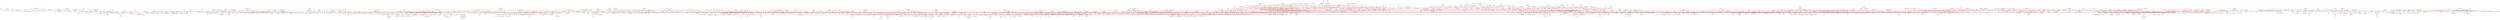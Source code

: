 strict graph  {
	node [label="\N"];
	1403	 [height=0.05,
		label="b'programming languages'",
		level=1,
		pos="16457.620000000046,-17485.669999999984",
		width=0.05];
	2023	 [level=3,
		pos="16694.794187621403,-18134.196975084724"];
	1403 -- 2023	 [color=red];
	2020	 [height=0.05,
		level=1,
		pos="18338.659999999945,-19154.480000000072",
		width=0.05];
	1403 -- 2020	 [color=red];
	2029	 [level=3,
		pos="15767.117520390353,-17478.950004518014"];
	1403 -- 2029	 [color=red];
	1397	 [height=0.05,
		label="b'software engineering'",
		level=1,
		pos="10306.350000000057,-13443.439999999977",
		width=0.05];
	1403 -- 1397	 [color=red];
	2025	 [label="b'type theory'",
		level=4,
		pos="16450.1622597146,-16795.175094301"];
	1403 -- 2025;
	2026	 [level=3,
		pos="17026.380111046004,-17094.069733440574"];
	1403 -- 2026	 [color=red];
	2021	 [level=3,
		pos="16066.627873461786,-18054.848346102066"];
	1403 -- 2021	 [color=red];
	318	 [level=2,
		pos="-7900.857074848897,-5694.8639975607475"];
	282	 [height=0.05,
		level=1,
		pos="-8110.269999999944,-6352.87999999997",
		width=0.05];
	318 -- 282	 [color=red];
	3803	 [level=3,
		pos="-1177.2351330444517,18289.819565188143"];
	1229	 [level=2,
		pos="-486.69999999992797,18290.069999999898"];
	3803 -- 1229	 [color=red];
	4163	 [label="b'astrochemistry'",
		level=4,
		pos="-11285.171195943887,19713.33532061984"];
	3161	 [height=0.05,
		label="b'physical chemistry'",
		level=1,
		pos="-11002.67000000006,20343.43999999996",
		width=0.05];
	4163 -- 3161;
	5571	 [level=3,
		pos="7294.850000000002,21974.770000000008"];
	2829	 [level=2,
		pos="6547.010000000038,21337.389999999985"];
	5571 -- 2829	 [color=red];
	5862	 [level=3,
		pos="7720.1400000000285,22471.880000000012"];
	5571 -- 5862	 [color=red];
	1690	 [height=0.05,
		label="b'linguistics'",
		level=1,
		pos="12000.309999999976,-20054.96999999988",
		width=0.05];
	2209	 [label="b'language documentation'",
		level=4,
		pos="12689.569889284005,-20013.021964162886"];
	1690 -- 2209;
	2207	 [level=2,
		pos="11875.400000000012,-22487.749999999898"];
	1690 -- 2207	 [color=red];
	2208	 [level=3,
		pos="11324.289236022189,-20195.80593063302"];
	1690 -- 2208	 [color=red];
	2205	 [label="b'sociolinguistics'",
		level=2,
		pos="13332.210000000076,-21103.439999999926"];
	1690 -- 2205	 [color=red];
	1682	 [height=0.05,
		label="b'psycholinguistics'",
		level=1,
		pos="8855.720000000088,-15765.600000000071",
		width=0.05];
	1690 -- 1682	 [color=red];
	2211	 [label="b'lexicography'",
		level=4,
		pos="12051.960599478776,-19366.36920980291"];
	1690 -- 2211;
	2206	 [level=2,
		pos="13007.890000000043,-19041.20999999995"];
	1690 -- 2206	 [color=red];
	5787	 [label="b'cam'",
		level=4,
		pos="-12920.753934666898,-646.3982334880149"];
	5225	 [label="b'cad'",
		level=3,
		pos="-12329.830000000104,-289.11999999998625"];
	5787 -- 5225;
	5214	 [level=3,
		pos="12734.06000000003,-1197.3399999999747"];
	4764	 [label="b'corpus linguistics'",
		level=2,
		pos="12308.509999999987,-1423.5799999999763"];
	5214 -- 4764	 [color=red];
	1511	 [label="b'electric drives'",
		level=4,
		pos="60865.77387647456,-25911.01105972135"];
	1484	 [height=0.05,
		label="b'power electronics'",
		level=1,
		pos="60751.71999999993,-25229.960000000036",
		width=0.05];
	1511 -- 1484;
	4601	 [label="b'wind turbines'",
		level=4,
		pos="-75453.24380419563,-64123.423872818785"];
	3758	 [label="b'aerodynamics'",
		level=2,
		pos="-75780.56000000026,-63920.30999999993"];
	4601 -- 3758;
	5342	 [label="b'aerospace engineering'",
		level=4,
		pos="-21560.777498677937,-3511.1953658338352"];
	85	 [label="b'mechanical engineering'",
		level=2,
		pos="-21614.460000000086,-2822.7499999999072"];
	5342 -- 85;
	4822	 [height=0.05,
		level=1,
		pos="11195.584194230427,17061.507102793916",
		width=0.05];
	2816	 [height=0.05,
		level=1,
		pos="10884.030000000002,16445.250000000087",
		width=0.05];
	4822 -- 2816	 [color=red];
	2641	 [level=3,
		pos="16278.090000000047,6583.390000000043"];
	2643	 [level=3,
		pos="15729.740000000063,6784.269999999997"];
	2641 -- 2643	 [color=red];
	2635	 [level=2,
		pos="17223.129999999983,6824.970000000081"];
	2641 -- 2635	 [color=red];
	5405	 [label="b'tomography'",
		level=4,
		pos="14918.42325223239,-2775.5740745424873"];
	4212	 [label="b'inverse problems'",
		level=2,
		pos="15586.069999999978,-2599.2599999999948"];
	5405 -- 4212;
	989	 [level=3,
		pos="1553.4100000001345,1642.430000000002"];
	837	 [height=0.05,
		label="b'data mining'",
		level=1,
		pos="1216.1599999998944,1310.7700000000114",
		width=0.05];
	989 -- 837	 [color=red];
	588	 [level=2,
		pos="-4777.963693904639,26108.35478360844"];
	577	 [height=0.05,
		label="b'innovation'",
		level=1,
		pos="-4354.529999999895,25562.88000000007",
		width=0.05];
	588 -- 577	 [color=red];
	405	 [height=0.05,
		label="b'comparative politics'",
		level=1,
		pos="-13334.500000000015,-19232.7",
		width=0.05];
	415	 [height=0.05,
		label="b'political science'",
		level=1,
		pos="-15273.410000000164,-16819.37000000001",
		width=0.05];
	405 -- 415	 [color=red];
	428	 [level=3,
		pos="-13890.688269304426,-19641.959626367636"];
	405 -- 428	 [color=red];
	423	 [level=3,
		pos="-12689.333801874847,-19478.869473093502"];
	405 -- 423	 [color=red];
	429	 [level=3,
		pos="-13302.019779707305,-19922.470880782996"];
	405 -- 429	 [color=red];
	417	 [level=3,
		pos="-13107.955949892375,-18580.38364573066"];
	405 -- 417	 [color=red];
	426	 [level=2,
		pos="-14018.234529912912,-19136.025674084576"];
	405 -- 426	 [color=red];
	418	 [level=3,
		pos="-13436.770085325788,-18549.78004690603"];
	405 -- 418	 [color=red];
	397	 [height=0.05,
		label="b'political economy'",
		level=1,
		pos="-10471.580000000016,-17853.510000000013",
		width=0.05];
	405 -- 397	 [color=red];
	425	 [label="b'political institutions'",
		level=4,
		pos="-12929.534915919025,-19792.02290616574"];
	405 -- 425;
	3658	 [level=3,
		pos="-3821.1099999999533,4580.959999999985"];
	4363	 [level=3,
		pos="-3697.9199999999746,4340.470000000055"];
	3658 -- 4363	 [color=red];
	1170	 [height=0.05,
		level=1,
		pos="-4223.840000000033,4559.249999999985",
		width=0.05];
	3658 -- 1170	 [color=red];
	269	 [level=3,
		pos="-8543.841432317367,-1585.3141868228267"];
	205	 [height=0.05,
		label="b'immunology'",
		level=1,
		pos="-8759.959999999941,-929.4700000000375",
		width=0.05];
	269 -- 205	 [color=red];
	3432	 [level=3,
		pos="-25433.155880148985,-17975.064574991356"];
	30	 [height=0.05,
		level=1,
		pos="-24935.75000000008,-17496.07999999994",
		width=0.05];
	3432 -- 30	 [color=red];
	1972	 [label="b'neuropsychiatry'",
		level=4,
		pos="553.2567457837213,8533.654874997635"];
	472	 [height=0.05,
		label="b'psychiatry'",
		level=1,
		pos="176.55999999999767,8453.090000000087",
		width=0.05];
	1972 -- 472;
	4886	 [level=2,
		pos="4525.280000000039,4701.340000000048"];
	4888	 [level=3,
		pos="4765.240000000063,5110.9399999999505"];
	4886 -- 4888	 [color=red];
	1796	 [level=2,
		pos="3616.1899999999805,3466.830000000038"];
	4886 -- 1796	 [color=red];
	1925	 [level=2,
		pos="-4645.740000000078,2740.5000000000255"];
	1169	 [height=0.05,
		label="b'emotion'",
		level=1,
		pos="-4921.969999999954,2977.859999999986",
		width=0.05];
	1925 -- 1169	 [color=red];
	389	 [level=2,
		pos="-6575.960646249841,-6809.692272700073"];
	345	 [height=0.05,
		level=1,
		pos="-5993.739999999969,-6438.399999999989",
		width=0.05];
	389 -- 345	 [color=red];
	935	 [level=2,
		pos="1126.0227463676385,120.85916293132027"];
	659	 [height=0.05,
		label="b'machine learning'",
		level=1,
		pos="936.9600000001192,-543.2900000000081",
		width=0.05];
	935 -- 659	 [color=red];
	2617	 [label="b'micropaleontology'",
		level=3,
		pos="-19701.960000000036,-76828.70000000016"];
	5728	 [label="b'biostratigraphy'",
		level=4,
		pos="-20225.80113515147,-77278.62143515264"];
	2617 -- 5728;
	2612	 [level=2,
		pos="-18700.61999999979,-75968.65999999989"];
	2617 -- 2612	 [color=red];
	717	 [level=2,
		pos="1241.0389958877824,2599.948940842236"];
	658	 [height=0.05,
		label="b'biostatistics'",
		level=1,
		pos="787.6800000000221,2079.0800000000554",
		width=0.05];
	717 -- 658	 [color=red];
	1523	 [level=2,
		pos="11521.440000000119,296.4599999999609"];
	3754	 [level=3,
		pos="11974.35000000002,-134.76999999999316"];
	1523 -- 3754	 [color=red];
	841	 [height=0.05,
		label="b'computer vision'",
		level=1,
		pos="10062.400000000056,1831.9600000000191",
		width=0.05];
	1523 -- 841	 [color=red];
	3844	 [level=3,
		pos="24844.78825040326,-6480.5311478805415"];
	3839	 [level=2,
		pos="24662.0200000001,-7146.439999999944"];
	3844 -- 3839	 [color=red];
	730	 [level=2,
		pos="-3728.9751014968797,-11098.734882582348"];
	374	 [height=0.05,
		label="b'ecology'",
		level=1,
		pos="-4389.860000000035,-10898.559999999925",
		width=0.05];
	730 -- 374	 [color=red];
	644	 [height=0.05,
		level=1,
		pos="-42911.99999999991,22482.87000000017",
		width=0.05];
	3251	 [level=2,
		pos="-42624.421769776105,23110.67378637594"];
	644 -- 3251	 [color=red];
	3250	 [height=0.05,
		label="b'quantum optics'",
		level=1,
		pos="-34497.6099999999,20012.76999999988",
		width=0.05];
	644 -- 3250	 [color=red];
	633	 [height=0.05,
		label="b'plasmonics'",
		level=1,
		pos="-51340.86000000013,22156.710000000014",
		width=0.05];
	644 -- 633	 [color=red];
	1417	 [height=0.05,
		label="b'formal methods'",
		level=1,
		pos="17084.230000000047,-13766.380000000023",
		width=0.05];
	5163	 [label="b'concurrency theory'",
		level=4,
		pos="17772.168486037055,-13706.55131026407"];
	1417 -- 5163;
	5162	 [label="b'software verification'",
		level=4,
		pos="16848.504059030267,-13117.32521537832"];
	1417 -- 5162;
	5159	 [label="b'petri nets'",
		level=4,
		pos="16874.08188318603,-14424.161575970296"];
	1417 -- 5159;
	1417 -- 1397	 [color=red];
	5158	 [level=3,
		pos="17983.60000000007,-14343.930000000084"];
	1417 -- 5158	 [color=red];
	5161	 [level=2,
		pos="17592.137331382517,-13298.54565387487"];
	1417 -- 5161	 [color=red];
	3100	 [level=3,
		pos="-2252.289999999988,-6396.399999999996"];
	3088	 [height=0.05,
		label="b'mass spectrometry'",
		level=1,
		pos="-1963.469999999952,-6681.350000000055",
		width=0.05];
	3100 -- 3088	 [color=red];
	34	 [level=3,
		pos="-26647.857460230203,-14701.840533534167"];
	12	 [height=0.05,
		level=1,
		pos="-26515.750000000087,-14024.059999999925",
		width=0.05];
	34 -- 12	 [color=red];
	4510	 [label="b'pricing'",
		level=3,
		pos="2658.8900000000576,34963.460000000036"];
	5408	 [label="b'revenue management'",
		level=4,
		pos="2431.1469363121346,35615.3587111726"];
	4510 -- 5408;
	2915	 [height=0.05,
		label="b'marketing'",
		level=1,
		pos="3143.29999999997,33576.87000000005",
		width=0.05];
	4510 -- 2915	 [color=red];
	1518	 [height=0.05,
		label="b'computer graphics'",
		level=1,
		pos="12638.349999999991,3171.7800000001",
		width=0.05];
	2089	 [label="b'geometry processing'",
		level=4,
		pos="12770.094301055473,3031.2765356966684"];
	1518 -- 2089;
	2085	 [label="b'virtual reality'",
		level=2,
		pos="11496.99999999997,3771.4500000000216"];
	1518 -- 2085	 [color=red];
	2097	 [level=3,
		pos="12995.711997389582,3762.6532821072997"];
	1518 -- 2097	 [color=red];
	2100	 [level=2,
		pos="12505.322584948339,3849.3805752146495"];
	1518 -- 2100	 [color=red];
	2088	 [label="b'cultural heritage'",
		level=4,
		pos="12605.95953698035,2981.915200083904"];
	1518 -- 2088;
	1518 -- 841	 [color=red];
	242	 [height=0.05,
		level=1,
		pos="-12068.120000000039,-2472.580000000031",
		width=0.05];
	2077	 [level=3,
		pos="-12752.566717583024,-2564.0760298389873"];
	242 -- 2077	 [color=red];
	2079	 [level=2,
		pos="-12701.20307385693,-2196.818047797914"];
	242 -- 2079	 [color=red];
	2080	 [level=3,
		pos="-12185.709689285313,-1792.13051792204"];
	242 -- 2080	 [color=red];
	242 -- 205	 [color=red];
	4358	 [level=3,
		pos="-1799.828333067901,-32052.6671574446"];
	2225	 [level=2,
		pos="-2173.489999999987,-32633.370000000024"];
	4358 -- 2225	 [color=red];
	3934	 [label="b'description logics'",
		level=4,
		pos="2972.8360077017014,-6703.7912439638785"];
	1015	 [label="b'knowledge representation'",
		level=2,
		pos="2380.2299999999377,-6349.309999999983"];
	3934 -- 1015;
	2532	 [label="b'muscle'",
		level=4,
		pos="21340.20825866146,9356.205171907484"];
	2376	 [height=0.05,
		label="b'biomechanics'",
		level=1,
		pos="21248.030000000028,8671.849999999973",
		width=0.05];
	2532 -- 2376;
	4277	 [level=2,
		pos="-4875.875301139589,-2802.664884196412"];
	3961	 [height=0.05,
		label="b'social media'",
		level=1,
		pos="-5196.370000000095,-3414.3200000000215",
		width=0.05];
	4277 -- 3961	 [color=red];
	4423	 [level=3,
		pos="-14051.01579040699,-13232.534233721903"];
	4417	 [height=0.05,
		label="b'public administration'",
		level=1,
		pos="-14732.210000000057,-13345.73000000001",
		width=0.05];
	4423 -- 4417	 [color=red];
	632	 [label="b'holography'",
		level=4,
		pos="-32412.74764136861,12156.863357447452"];
	617	 [height=0.05,
		label="b'optics'",
		level=1,
		pos="-32266.42000000005,11482.010000000126",
		width=0.05];
	632 -- 617;
	3332	 [label="b'tumor immunology'",
		level=4,
		pos="-10755.275959676126,-5430.53162702497"];
	317	 [height=0.05,
		label="b'cancer biology'",
		level=1,
		pos="-10895.160000000065,-6106.750000000049",
		width=0.05];
	3332 -- 317;
	2747	 [label="b'management accounting'",
		level=3,
		pos="10523.360000000088,-7754.699999999972"];
	5463	 [label="b'performance measurement'",
		level=4,
		pos="11054.01660885473,-8313.241057531613"];
	2747 -- 5463;
	2736	 [height=0.05,
		label="b'corporate governance'",
		level=1,
		pos="10274.250000000062,-7492.499999999971",
		width=0.05];
	2747 -- 2736	 [color=red];
	1607	 [level=2,
		pos="11778.8745430996,6371.601093744389"];
	1591	 [height=0.05,
		label="b'cloud computing'",
		level=1,
		pos="11530.319999999992,5727.349999999909",
		width=0.05];
	1607 -- 1591	 [color=red];
	1923	 [height=0.05,
		level=1,
		pos="-4648.119999999986,1822.6800000000367",
		width=0.05];
	4077	 [level=3,
		pos="-4457.509999999993,1675.2499999998954"];
	1923 -- 4077	 [color=red];
	1923 -- 1169	 [color=red];
	44	 [level=3,
		pos="-27137.01796055475,-14325.498142700324"];
	44 -- 12	 [color=red];
	4559	 [label="b'campaigns'",
		level=4,
		pos="-5120.681125045252,-2897.8011731343613"];
	3552	 [label="b'elections'",
		level=2,
		pos="-5257.6799999999985,-2537.769999999933"];
	4559 -- 3552;
	4650	 [label="b'surgical robotics'",
		level=4,
		pos="17056.054276312203,3592.6316915093257"];
	2384	 [label="b'haptics'",
		level=2,
		pos="17389.120000000017,2987.730000000098"];
	4650 -- 2384;
	4831	 [label="b'social-ecological systems'",
		level=4,
		pos="-25270.78394973524,-24473.883330814646"];
	5	 [label="b'resilience'",
		level=2,
		pos="-25692.11999999996,-25020.980000000025"];
	4831 -- 5;
	4413	 [level=2,
		pos="-9629.439607284652,-49017.20463814268"];
	2588	 [label="b'sedimentology'",
		level=2,
		pos="-10278.160000000054,-48780.560000000194"];
	4413 -- 2588	 [color=red];
	1024	 [level=3,
		pos="2123.6255397072723,-3681.6580290056527"];
	838	 [height=0.05,
		label="b'artificial intelligence'",
		level=1,
		pos="1679.449999999997,-4210.380000000016",
		width=0.05];
	1024 -- 838	 [color=red];
	2808	 [level=3,
		pos="4898.046180911311,17669.969951003837"];
	562	 [height=0.05,
		label="b'gender'",
		level=1,
		pos="5338.000000000087,18202.210000000166",
		width=0.05];
	2808 -- 562	 [color=red];
	912	 [label="b'multimedia retrieval'",
		level=4,
		pos="700.6030730678929,-1192.1152736889785"];
	912 -- 659;
	4682	 [label="b'spect'",
		level=4,
		pos="18834.296024858853,4982.4158850277545"];
	2636	 [label="b'pet'",
		level=2,
		pos="18527.630000000026,5601.120000000089"];
	4682 -- 2636;
	3352	 [level=3,
		pos="9396.932211489207,20890.890255388502"];
	2807	 [height=0.05,
		label="b'migration'",
		level=1,
		pos="8929.340000000051,20382.76000000009",
		width=0.05];
	3352 -- 2807	 [color=red];
	4202	 [level=3,
		pos="1503.8300000000345,15749.450000000066"];
	1230	 [level=3,
		pos="1262.0800000001764,16381.819999999978"];
	4202 -- 1230	 [color=red];
	825	 [level=2,
		pos="3403.5662880867435,-15842.376380805366"];
	726	 [height=0.05,
		label="b'conservation biology'",
		level=1,
		pos="2996.940000000035,-15284.260000000038",
		width=0.05];
	825 -- 726	 [color=red];
	315	 [height=0.05,
		label="b'biochemistry'",
		level=1,
		pos="-4363.910000000031,8295.66000000008",
		width=0.05];
	3019	 [level=2,
		pos="-4326.296574539903,8985.17001654195"];
	315 -- 3019	 [color=red];
	3015	 [level=3,
		pos="-3968.658417044551,8861.888769012747"];
	315 -- 3015	 [color=red];
	3013	 [height=0.05,
		label="b'cell biology'",
		level=1,
		pos="-5540.140000000052,10586.720000000012",
		width=0.05];
	315 -- 3013	 [color=red];
	3012	 [height=0.05,
		label="b'biophysics'",
		level=1,
		pos="-7816.55000000009,12621.40999999997",
		width=0.05];
	315 -- 3012	 [color=red];
	315 -- 282	 [color=red];
	3014	 [label="b'ubiquitin'",
		level=4,
		pos="-3736.2074703024405,8007.860821930269"];
	315 -- 3014;
	3018	 [level=3,
		pos="-4609.006964131679,7650.0855961860325"];
	315 -- 3018	 [color=red];
	3011	 [height=0.05,
		label="b'structural biology'",
		level=1,
		pos="-9761.049999999841,12532.200000000019",
		width=0.05];
	315 -- 3011	 [color=red];
	913	 [label="b'graphical models'",
		level=4,
		pos="775.1277106563448,-1214.5940613702387"];
	913 -- 659;
	4783	 [level=3,
		pos="3308.620000000021,9540.640000000021"];
	565	 [level=3,
		pos="3423.13000000007,9929.22000000014"];
	4783 -- 565	 [color=red];
	1272	 [label="b'phenology'",
		level=4,
		pos="-1807.3498891755157,-21338.89615418858"];
	727	 [height=0.05,
		label="b'climate change'",
		level=1,
		pos="-2397.7299999999705,-20980.720000000005",
		width=0.05];
	1272 -- 727;
	4821	 [height=0.05,
		label="b'history'",
		level=1,
		pos="13312.310000000078,17700.419999999896",
		width=0.05];
	2816 -- 4821	 [color=red];
	2816 -- 562	 [color=red];
	1945	 [level=2,
		pos="-4227.535206778576,-1689.9782725641699"];
	1922	 [height=0.05,
		label="b'social psychology'",
		level=1,
		pos="-4361.6900000000405,-1012.5999999999258",
		width=0.05];
	1945 -- 1922	 [color=red];
	5105	 [level=2,
		pos="-16336.038454158777,-9476.019920895473"];
	2928	 [height=0.05,
		label="b'composites'",
		level=1,
		pos="-16386.350000000042,-8787.319999999967",
		width=0.05];
	5105 -- 2928	 [color=red];
	1134	 [level=2,
		pos="-10266.510000000131,32652.40000000003"];
	1140	 [level=2,
		pos="-9511.649999999981,34489.17999999989"];
	1134 -- 1140	 [color=red];
	1142	 [level=3,
		pos="-10864.30381520691,32998.060797874095"];
	1134 -- 1142	 [color=red];
	1139	 [level=3,
		pos="-9607.491183072936,32446.164620827847"];
	1134 -- 1139	 [color=red];
	1128	 [label="b'library'",
		level=2,
		pos="-10770.399999999983,30561.72999999994"];
	1134 -- 1128	 [color=red];
	2655	 [level=2,
		pos="-81029.84999999969,27612.329999999944"];
	2648	 [label="b'antennas'",
		level=2,
		pos="-77381.5799999999,26832.560000000114"];
	2655 -- 2648	 [color=red];
	3141	 [level=2,
		pos="-83441.32000000021,28145.050000000047"];
	2655 -- 3141	 [color=red];
	2418	 [label="b'human-robot interaction'",
		level=3,
		pos="21857.32000000018,-170.2099999998427"];
	1519	 [height=0.05,
		label="b'robotics'",
		level=1,
		pos="19149.05000000009,-208.59000000006563",
		width=0.05];
	2418 -- 1519	 [color=red];
	5841	 [label="b'social robotics'",
		level=4,
		pos="22547.785849218984,-160.4251265222762"];
	2418 -- 5841;
	4520	 [label="b'retailing'",
		level=4,
		pos="2670.136012634528,34079.81599486118"];
	4520 -- 2915;
	4135	 [level=3,
		pos="-16832.602672955887,-2505.8739612310155"];
	113	 [height=0.05,
		level=1,
		pos="-17518.910000000098,-2582.170000000051",
		width=0.05];
	4135 -- 113	 [color=red];
	2055	 [label="b'digital design'",
		level=4,
		pos="16998.930320942123,-22157.383930489832"];
	2030	 [height=0.05,
		label="b'computer architecture'",
		level=1,
		pos="17560.920000000144,-22558.63999999991",
		width=0.05];
	2055 -- 2030;
	5579	 [label="b'speech production'",
		level=4,
		pos="11466.632158255037,-17848.95205412802"];
	2996	 [label="b'speech perception'",
		level=3,
		pos="12156.40999999996,-17816.6200000001"];
	5579 -- 2996;
	5045	 [level=3,
		pos="17824.14704237499,22823.32833142706"];
	1659	 [height=0.05,
		level=1,
		pos="17138.749999999985,22907.410000000007",
		width=0.05];
	5045 -- 1659	 [color=red];
	3224	 [level=2,
		pos="-4534.980000000005,10982.400000000107"];
	3299	 [level=3,
		pos="-3972.6688108324133,11383.20538821656"];
	3224 -- 3299	 [color=red];
	3224 -- 3013	 [color=red];
	3297	 [level=3,
		pos="-4866.889999999943,11617.039999999979"];
	3224 -- 3297	 [color=red];
	3588	 [level=2,
		pos="11398.432630371322,-28148.97373045595"];
	1871	 [label="b'political philosophy'",
		level=2,
		pos="10751.539999999924,-28390.56999999997"];
	3588 -- 1871	 [color=red];
	134	 [height=0.05,
		label="b'nanomedicine'",
		level=1,
		pos="-12260.789999999997,9106.510000000042",
		width=0.05];
	1221	 [label="b'nanotoxicology'",
		level=4,
		pos="-12951.214772977364,9094.162306062972"];
	134 -- 1221;
	108	 [height=0.05,
		label="b'drug delivery'",
		level=1,
		pos="-14045.38999999988,3049.6399999999912",
		width=0.05];
	134 -- 108	 [color=red];
	1222	 [label="b'theranostics'",
		level=4,
		pos="-11570.365227022628,9118.857693937083"];
	134 -- 1222;
	1220	 [level=2,
		pos="-12674.820000000025,10346.340000000055"];
	134 -- 1220	 [color=red];
	2861	 [label="b'computer music'",
		level=4,
		pos="4675.960525175816,-8489.685076391504"];
	1009	 [height=0.05,
		label="b'human-computer interaction'",
		level=1,
		pos="5366.009999999973,-8463.790000000066",
		width=0.05];
	2861 -- 1009;
	110	 [height=0.05,
		level=1,
		pos="-14843.680000000008,5737.289999999954",
		width=0.05];
	2319	 [level=3,
		pos="-15521.823130880162,5867.523354892141"];
	110 -- 2319	 [color=red];
	2321	 [level=2,
		pos="-15284.327895770655,6268.955557130857"];
	110 -- 2321	 [color=red];
	2317	 [height=0.05,
		label="b'photovoltaics'",
		level=1,
		pos="-14314.789999999979,7818.560000000063",
		width=0.05];
	110 -- 2317	 [color=red];
	69	 [height=0.05,
		label="b'nanotechnology'",
		level=1,
		pos="-17593.100000000093,2050.029999999988",
		width=0.05];
	110 -- 69	 [color=red];
	2316	 [label="b'organic electronics'",
		level=2,
		pos="-13815.059999999998,5291.399999999971"];
	110 -- 2316	 [color=red];
	3556	 [level=3,
		pos="-5679.999999999998,-2645.7699999999986"];
	3548	 [height=0.05,
		label="b'public opinion'",
		level=1,
		pos="-5601.919999999991,-2463.5899999999565",
		width=0.05];
	3556 -- 3548	 [color=red];
	5864	 [level=3,
		pos="5103.980000000069,4057.560000000026"];
	1001	 [level=2,
		pos="5219.730000000025,3702.210000000123"];
	5864 -- 1001	 [color=red];
	1150	 [level=3,
		pos="-22973.638052835442,12623.061507650047"];
	618	 [height=0.05,
		level=1,
		pos="-23214.359999999964,13270.279999999992",
		width=0.05];
	1150 -- 618	 [color=red];
	1567	 [level=3,
		pos="9617.751480128107,1303.6357373903056"];
	1567 -- 841	 [color=red];
	4692	 [level=3,
		pos="6676.9583777600865,28660.966233480634"];
	2342	 [label="b'urban'",
		level=2,
		pos="5991.470000000023,28744.299999999916"];
	4692 -- 2342	 [color=red];
	2382	 [level=2,
		pos="15969.790000000015,928.8299999999635"];
	2382 -- 1519	 [color=red];
	4030	 [level=3,
		pos="15264.430000000022,1805.3699999999799"];
	2382 -- 4030	 [color=red];
	4031	 [level=3,
		pos="16161.893633375405,1592.1059808181953"];
	2382 -- 4031	 [color=red];
	5902	 [level=3,
		pos="-44024.59874459503,-34363.52268655242"];
	2183	 [level=2,
		pos="-44180.84000000004,-35036.150000000125"];
	5902 -- 2183	 [color=red];
	3932	 [label="b'protein misfolding'",
		level=4,
		pos="-7038.628472570092,11136.336549449898"];
	3160	 [label="b'protein folding'",
		level=2,
		pos="-7359.049999999979,11748.030000000017"];
	3932 -- 3160;
	4369	 [level=3,
		pos="9525.696652766766,23241.739507594157"];
	2810	 [height=0.05,
		level=1,
		pos="9974.56999999992,22717.000000000036",
		width=0.05];
	4369 -- 2810	 [color=red];
	3712	 [level=2,
		pos="-16969.713372671962,-35641.59578269864"];
	3696	 [label="b'planetary science'",
		level=2,
		pos="-16906.050000000097,-36329.19000000014"];
	3712 -- 3696	 [color=red];
	1520	 [level=3,
		pos="9986.569999999967,572.6700000000637"];
	2931	 [level=3,
		pos="10075.249999999865,484.2399999999743"];
	1520 -- 2931	 [color=red];
	1520 -- 841	 [color=red];
	1909	 [level=2,
		pos="-25079.51448564575,-4316.707334954537"];
	71	 [height=0.05,
		label="b'condensed matter physics'",
		level=1,
		pos="-25121.339999999982,-3627.439999999937",
		width=0.05];
	1909 -- 71	 [color=red];
	3233	 [level=2,
		pos="-20291.559999999983,-15788.180000000004"];
	440	 [height=0.05,
		level=1,
		pos="-20292.56000000004,-17261.679999999968",
		width=0.05];
	3233 -- 440	 [color=red];
	3246	 [level=3,
		pos="-20365.93677280735,-15101.662026198024"];
	3233 -- 3246	 [color=red];
	1885	 [label="b'business process management'",
		level=3,
		pos="16028.850000000006,-14474.290000000026"];
	1402	 [height=0.05,
		level=1,
		pos="14806.280000000083,-14979.200000000015",
		width=0.05];
	1885 -- 1402	 [color=red];
	3415	 [label="b'process mining'",
		level=4,
		pos="16667.096921641187,-14210.699977992423"];
	1885 -- 3415;
	1836	 [level=3,
		pos="13674.304094228117,-6093.442427588813"];
	1461	 [height=0.05,
		label="b'game theory'",
		level=1,
		pos="13038.720000000041,-6363.389999999994",
		width=0.05];
	1836 -- 1461	 [color=red];
	5280	 [level=3,
		pos="28279.615797860068,5770.224533608604"];
	2549	 [level=2,
		pos="28688.919999999925,6326.380000000034"];
	5280 -- 2549	 [color=red];
	4038	 [label="b'sexual assault'",
		level=4,
		pos="-6542.824274066599,-15879.874300565381"];
	1584	 [label="b'trauma'",
		level=2,
		pos="-7880.820000000043,-16644.090000000066"];
	4038 -- 1584;
	5204	 [label="b'intimate partner violence'",
		level=4,
		pos="-5943.238798499613,-15537.33074103532"];
	4038 -- 5204;
	1214	 [level=2,
		pos="-9061.480000000085,-21924.31000000002"];
	1205	 [height=0.05,
		label="b'environmental economics'",
		level=1,
		pos="-10121.739999999962,-23570.27999999989",
		width=0.05];
	1214 -- 1205	 [color=red];
	5725	 [level=2,
		pos="-8458.439999999824,-20792.810000000023"];
	1214 -- 5725	 [color=red];
	983	 [level=2,
		pos="1861.4199584455305,1556.6936034079579"];
	983 -- 837	 [color=red];
	1671	 [label="b'wireless security'",
		level=4,
		pos="14627.343823184552,23919.660319442137"];
	1656	 [height=0.05,
		label="b'wireless networks'",
		level=1,
		pos="13970.890000000007,24133.920000000115",
		width=0.05];
	1671 -- 1656;
	5627	 [label="b'photophysics'",
		level=4,
		pos="-12746.210713542008,19733.486618496154"];
	4162	 [label="b'photochemistry'",
		level=2,
		pos="-12094.409999999953,19961.510000000068"];
	5627 -- 4162;
	2926	 [label="b'rheology'",
		level=2,
		pos="-14457.66999999998,-6872.61000000007"];
	4809	 [label="b'polymer blends'",
		level=4,
		pos="-14161.812714554413,-6248.665051038069"];
	2926 -- 4809;
	147	 [height=0.05,
		label="b'polymers'",
		level=1,
		pos="-16441.600000000013,-6057.880000000028",
		width=0.05];
	2926 -- 147	 [color=red];
	4808	 [level=2,
		pos="-13850.309258223782,-7201.170134580452"];
	2926 -- 4808	 [color=red];
	5468	 [level=3,
		pos="-3860.1099999999988,-5320.270000000004"];
	390	 [level=2,
		pos="-4391.509999999975,-5296.399999999885"];
	5468 -- 390	 [color=red];
	4431	 [level=3,
		pos="-27389.96790385098,-9520.440636269508"];
	33	 [level=2,
		pos="-26939.370000000134,-10043.699999999997"];
	4431 -- 33	 [color=red];
	4325	 [level=3,
		pos="-19788.360000000022,-2934.0999999999967"];
	76	 [height=0.05,
		label="b'thin films'",
		level=1,
		pos="-19778.889999999956,-2366.1199999999826",
		width=0.05];
	4325 -- 76	 [color=red];
	4235	 [label="b'tms'",
		level=4,
		pos="-1423.473372009661,697.0162257184584"];
	488	 [height=0.05,
		label="b'fmri'",
		level=1,
		pos="-1051.2400000000343,796.1799999999312",
		width=0.05];
	4235 -- 488;
	2533	 [level=3,
		pos="20607.91510190075,8412.829248094324"];
	2533 -- 2376	 [color=red];
	5099	 [level=3,
		pos="4595.88000000007,8515.739999999947"];
	5091	 [label="b'clinical psychology'",
		level=2,
		pos="4556.240000000049,8808.810000000034"];
	5099 -- 5091	 [color=red];
	146	 [height=0.05,
		label="b'tissue engineering'",
		level=1,
		pos="-10972.400000000045,7739.18000000004",
		width=0.05];
	180	 [label="b'cell therapy'",
		level=4,
		pos="-10342.696099908406,7455.786579300491"];
	146 -- 180;
	190	 [level=3,
		pos="-10687.633499864154,7110.095845783159"];
	146 -- 190	 [color=red];
	168	 [height=0.05,
		label="b'stem cells'",
		level=1,
		pos="-8015.680000000031,8653.630000000005",
		width=0.05];
	146 -- 168	 [color=red];
	188	 [level=3,
		pos="-11535.606946479653,7339.634297828775"];
	146 -- 188	 [color=red];
	174	 [level=2,
		pos="-11151.150000000089,1343.0700000000534"];
	146 -- 174	 [color=red];
	185	 [level=2,
		pos="-10880.265552595718,8423.5410715755"];
	146 -- 185	 [color=red];
	177	 [level=3,
		pos="-11308.831023833643,8342.216482220387"];
	146 -- 177	 [color=red];
	133	 [height=0.05,
		label="b'biomaterials'",
		level=1,
		pos="-12410.100000000053,2097.2999999999693",
		width=0.05];
	146 -- 133	 [color=red];
	176	 [level=3,
		pos="-11650.68640619881,7868.665071928726"];
	146 -- 176	 [color=red];
	5895	 [level=2,
		pos="-10410.185646167107,-26111.46010405355"];
	1215	 [level=2,
		pos="-10187.050000000047,-25457.96999999992"];
	5895 -- 1215	 [color=red];
	257	 [level=2,
		pos="-9098.529394717341,-1531.3085145927027"];
	257 -- 205	 [color=red];
	4232	 [label="b'physical therapy'",
		level=4,
		pos="24534.11553588603,6322.840186172783"];
	2504	 [label="b'rehabilitation'",
		level=2,
		pos="23972.350000000115,6724.409999999995"];
	4232 -- 2504;
	2924	 [level=2,
		pos="-15091.290000000037,-8296.270000000004"];
	2924 -- 147	 [color=red];
	3647	 [level=3,
		pos="-14611.080451628111,-8792.493359324053"];
	2924 -- 3647	 [color=red];
	4434	 [label="b'economic growth'",
		level=2,
		pos="-20708.390000000065,-23631.769999999982"];
	4919	 [label="b'human capital'",
		level=4,
		pos="-21330.571050112467,-23332.221049797445"];
	4434 -- 4919;
	2246	 [height=0.05,
		label="b'macroeconomics'",
		level=1,
		pos="-19117.840000000047,-24397.539999999957",
		width=0.05];
	4434 -- 2246	 [color=red];
	500	 [label="b'neurosurgery'",
		level=2,
		pos="-997.0099999998783,1447.1200000000636"];
	5027	 [label="b'brain tumors'",
		level=4,
		pos="-853.5895717587337,1318.557310603177"];
	500 -- 5027;
	327	 [height=0.05,
		label="b'neuroscience'",
		level=1,
		pos="-2306.9099999999817,2621.3200000001125",
		width=0.05];
	500 -- 327	 [color=red];
	2134	 [level=3,
		pos="464.56999999999243,-7372.540000000103"];
	2110	 [height=0.05,
		label="b'communication'",
		level=1,
		pos="942.9300000000258,-7192.230000000083",
		width=0.05];
	2134 -- 2110	 [color=red];
	2765	 [level=2,
		pos="-5471.673667620458,847.8357715871919"];
	2756	 [level=2,
		pos="-5389.979999999996,162.14999999999418"];
	2765 -- 2756	 [color=red];
	3998	 [height=0.05,
		level=1,
		pos="3660.140000000032,6486.020000000048",
		width=0.05];
	4010	 [level=2,
		pos="4982.499999999945,6705.840000000004"];
	3998 -- 4010	 [color=red];
	662	 [height=0.05,
		level=1,
		pos="281.2599999999511,1861.1300000000774",
		width=0.05];
	3998 -- 662	 [color=red];
	4011	 [level=2,
		pos="3961.063404264801,7107.537447423783"];
	3998 -- 4011	 [color=red];
	4008	 [level=3,
		pos="3419.664242340091,7133.330005070486"];
	3998 -- 4008	 [color=red];
	5433	 [level=2,
		pos="13299.787751634945,9000.187213227753"];
	1604	 [height=0.05,
		level=1,
		pos="12953.080000000038,8403.00000000004",
		width=0.05];
	5433 -- 1604	 [color=red];
	3879	 [level=2,
		pos="-21691.330000000067,-14023.67000000009"];
	54	 [height=0.05,
		level=1,
		pos="-21500.500000000087,-12349.659999999974",
		width=0.05];
	3879 -- 54	 [color=red];
	5525	 [level=2,
		pos="-22188.039999999986,-15164.03000000006"];
	3879 -- 5525	 [color=red];
	3434	 [level=3,
		pos="-24309.54673879455,-17205.03308223242"];
	3434 -- 30	 [color=red];
	1370	 [label="b'vegetation'",
		level=4,
		pos="55.53504042576992,-28039.776636888037"];
	1302	 [height=0.05,
		label="b'remote sensing'",
		level=1,
		pos="457.7599999999875,-27478.4799999999",
		width=0.05];
	1370 -- 1302;
	57	 [level=3,
		pos="-21886.52963121199,-8586.082662545048"];
	28	 [height=0.05,
		level=1,
		pos="-22546.79999999996,-8383.890000000112",
		width=0.05];
	57 -- 28	 [color=red];
	2510	 [level=2,
		pos="21859.94224170977,8351.84649825012"];
	2510 -- 2376	 [color=red];
	2722	 [level=2,
		pos="21749.024520732622,-15249.599909121865"];
	2715	 [height=0.05,
		label="b'transportation'",
		level=1,
		pos="22416.82000000008,-15073.849999999951",
		width=0.05];
	2722 -- 2715	 [color=red];
	1524	 [height=0.05,
		label="b'image processing'",
		level=1,
		pos="15414.199999999968,-244.1600000000617",
		width=0.05];
	4212 -- 1524	 [color=red];
	5406	 [level=2,
		pos="15882.39884604451,-3222.981129743351"];
	4212 -- 5406	 [color=red];
	4156	 [height=0.05,
		level=1,
		pos="-14428.289999999935,22674.0700000001",
		width=0.05];
	4166	 [level=2,
		pos="-15117.846356326918,22710.824103654923"];
	4156 -- 4166	 [color=red];
	4172	 [level=3,
		pos="-14201.956025737947,22021.680726037703"];
	4156 -- 4172	 [color=red];
	4171	 [level=2,
		pos="-14874.963194373322,22147.456393914304"];
	4156 -- 4171	 [color=red];
	4156 -- 3161	 [color=red];
	4168	 [level=2,
		pos="-13637.210000000072,25010.460000000072"];
	4156 -- 4168	 [color=red];
	4169	 [level=3,
		pos="-13765.984392245431,22869.492912227277"];
	4156 -- 4169	 [color=red];
	4167	 [level=3,
		pos="-14778.728660681987,23269.075527525503"];
	4156 -- 4167	 [color=red];
	4091	 [level=3,
		pos="27497.190959605607,-13570.561401584551"];
	1482	 [height=0.05,
		level=1,
		pos="27079.1799999999,-13020.919999999911",
		width=0.05];
	4091 -- 1482	 [color=red];
	3110	 [level=2,
		pos="25202.016580047803,21251.815088358748"];
	2489	 [height=0.05,
		level=1,
		pos="24681.24000000002,20798.350000000064",
		width=0.05];
	3110 -- 2489	 [color=red];
	2427	 [level=3,
		pos="18569.05410774349,-583.3480521508916"];
	2427 -- 1519	 [color=red];
	5724	 [level=3,
		pos="-28977.398144106028,14368.770774753459"];
	3596	 [level=2,
		pos="-29464.800000000054,13879.609999999928"];
	5724 -- 3596	 [color=red];
	3128	 [label="b'fault detection'",
		level=4,
		pos="23640.10025117932,1319.6329362465112"];
	4630	 [label="b'diagnosis'",
		level=4,
		pos="22961.169510904536,1445.6959466672738"];
	3128 -- 4630;
	2377	 [height=0.05,
		label="b'control'",
		level=1,
		pos="25155.039999999986,1038.1800000000057",
		width=0.05];
	3128 -- 2377;
	3159	 [height=0.05,
		level=1,
		pos="-10668.72999999997,17025.379999999954",
		width=0.05];
	3750	 [level=3,
		pos="-10685.705826271751,17715.706483635633"];
	3159 -- 3750	 [color=red];
	3159 -- 3012	 [color=red];
	3746	 [label="b'colloids'",
		level=2,
		pos="-11841.54999999996,17100.740000000078"];
	3159 -- 3746	 [color=red];
	911	 [level=2,
		pos="1266.8502928534747,-1149.929289337206"];
	911 -- 659	 [color=red];
	87	 [level=3,
		pos="-21300.682744151436,228.82285929284177"];
	51	 [height=0.05,
		label="b'materials science'",
		level=1,
		pos="-21881.530000000108,602.2599999999238",
		width=0.05];
	87 -- 51	 [color=red];
	4151	 [label="b'mass communication'",
		level=4,
		pos="-5443.864332715704,-2801.6642691826655"];
	3960	 [label="b'journalism'",
		level=2,
		pos="-5738.010000000029,-3050.3999999999305"];
	4151 -- 3960;
	2376 -- 1519	 [color=red];
	2529	 [label="b'injury prevention'",
		level=4,
		pos="21732.994110456748,9163.42770927424"];
	2376 -- 2529;
	2521	 [level=3,
		pos="22190.20000000001,6106.780000000111"];
	2376 -- 2521	 [color=red];
	2376 -- 2504	 [color=red];
	2499	 [height=0.05,
		label="b'computational mechanics'",
		level=1,
		pos="26696.000000000073,8772.73000000007",
		width=0.05];
	2376 -- 2499	 [color=red];
	2527	 [level=2,
		pos="21553.502396215135,9291.14431439097"];
	2376 -- 2527	 [color=red];
	2525	 [label="b'gait'",
		level=4,
		pos="20930.361170940683,9284.977513434558"];
	2376 -- 2525;
	2522	 [level=3,
		pos="20567.223145124866,8787.352636512755"];
	2376 -- 2522	 [color=red];
	2501	 [level=2,
		pos="23488.230000000025,9814.830000000064"];
	2376 -- 2501	 [color=red];
	2512	 [label="b'injury'",
		level=4,
		pos="21666.534968500564,8122.584650622481"];
	2376 -- 2512;
	2520	 [level=3,
		pos="20846.651500293618,8109.94775524574"];
	2376 -- 2520	 [color=red];
	2506	 [level=3,
		pos="20769.510188204105,9169.703012851367"];
	2376 -- 2506	 [color=red];
	2508	 [level=2,
		pos="21359.584935047373,7990.38515926863"];
	2376 -- 2508	 [color=red];
	2505	 [level=2,
		pos="20867.75000000005,10644.240000000027"];
	2376 -- 2505	 [color=red];
	2513	 [label="b'balance'",
		level=4,
		pos="20637.655088502815,8994.776152705486"];
	2376 -- 2513;
	3822	 [level=2,
		pos="26556.589999999997,-3809.970000000005"];
	5050	 [label="b'smart materials'",
		level=2,
		pos="25476.820000000072,-4434.659999999949"];
	3822 -- 5050	 [color=red];
	3810	 [label="b'earthquake engineering'",
		level=2,
		pos="28367.13000000002,-4078.409999999976"];
	3822 -- 3810	 [color=red];
	5051	 [label="b'concrete'",
		level=2,
		pos="25530.47000000014,-2828.590000000004"];
	3822 -- 5051	 [color=red];
	753	 [level=3,
		pos="-5063.523363368158,-10746.848083717909"];
	753 -- 374	 [color=red];
	4015	 [level=3,
		pos="-18407.291340033426,-5290.990933378575"];
	112	 [height=0.05,
		label="b'semiconductors'",
		level=1,
		pos="-18532.37999999999,-4611.880000000101",
		width=0.05];
	4015 -- 112	 [color=red];
	5062	 [label="b'fracture'",
		level=2,
		pos="27843.760000000024,13640.51000000001"];
	5877	 [label="b'damage'",
		level=4,
		pos="27960.839212705072,14321.047501272922"];
	5062 -- 5877;
	2565	 [level=2,
		pos="27668.069999999985,12619.290000000103"];
	5062 -- 2565	 [color=red];
	3816	 [level=3,
		pos="30032.72956346232,-2280.2869790395807"];
	3805	 [label="b'structural dynamics'",
		level=2,
		pos="29416.950000000208,-1967.790000000061"];
	3816 -- 3805	 [color=red];
	89	 [label="b'high pressure'",
		level=4,
		pos="-21663.573231637765,1257.4955910749643"];
	89 -- 51;
	1011	 [level=3,
		pos="1078.7253937151643,-4550.921891828827"];
	838 -- 1011	 [color=red];
	1019	 [label="b'multi-agent systems'",
		level=2,
		pos="3992.7100000000937,-3469.450000000046"];
	838 -- 1019	 [color=red];
	1043	 [level=3,
		pos="1003.684861792886,-4352.437420328336"];
	838 -- 1043	 [color=red];
	1045	 [level=3,
		pos="1280.5992516295203,-4774.079310990124"];
	838 -- 1045	 [color=red];
	1062	 [level=3,
		pos="1769.731465337282,-4894.987982500194"];
	838 -- 1062	 [color=red];
	838 -- 659	 [color=red];
	838 -- 1015	 [color=red];
	1010	 [height=0.05,
		label="b'semantic web'",
		level=1,
		pos="4874.919999999933,-4314.929999999984",
		width=0.05];
	838 -- 1010	 [color=red];
	1016	 [level=3,
		pos="1006.2121907255961,-4056.790661666203"];
	838 -- 1016	 [color=red];
	1007	 [height=0.05,
		label="b'cognitive science'",
		level=1,
		pos="6079.230000000094,-6903.290000000052",
		width=0.05];
	838 -- 1007	 [color=red];
	1020	 [label="b'game design'",
		level=4,
		pos="1849.936868885476,-3541.22152831783"];
	838 -- 1020;
	1064	 [level=3,
		pos="995.5838615844165,-4114.641097692881"];
	838 -- 1064	 [color=red];
	1029	 [level=3,
		pos="2298.2774731642066,-4516.797021628405"];
	838 -- 1029	 [color=red];
	1013	 [level=3,
		pos="1396.8233165614993,-3580.3315967047065"];
	838 -- 1013	 [color=red];
	1018	 [level=3,
		pos="1109.829410209337,-3820.03244156913"];
	838 -- 1018	 [color=red];
	1068	 [label="b'information fusion'",
		level=4,
		pos="1176.9486492013393,-4684.016173800051"];
	838 -- 1068;
	1030	 [label="b'evolutionary computation'",
		level=2,
		pos="3865.229999999996,-3603.910000000047"];
	838 -- 1030	 [color=red];
	1057	 [level=2,
		pos="2230.3318378357408,-3794.0051287251913"];
	838 -- 1057	 [color=red];
	1053	 [label="b'argumentation'",
		level=4,
		pos="1994.7008077953265,-3596.0057159753624"];
	838 -- 1053;
	1061	 [level=2,
		pos="1985.8433597991145,-4829.219188931536"];
	838 -- 1061	 [color=red];
	838 -- 1009	 [color=red];
	1050	 [label="b'cognitive systems'",
		level=4,
		pos="1696.60712541637,-3520.0579985153026"];
	838 -- 1050;
	1048	 [label="b'knowledge engineering'",
		level=4,
		pos="1251.1318749323846,-3668.732128754334"];
	838 -- 1048;
	1071	 [level=3,
		pos="1093.1675915582027,-4575.224857765755"];
	838 -- 1071	 [color=red];
	1066	 [level=3,
		pos="999.4371453663069,-4330.468926297794"];
	838 -- 1066	 [color=red];
	1006	 [height=0.05,
		level=1,
		pos="5117.630000000088,-5284.430000000008",
		width=0.05];
	838 -- 1006	 [color=red];
	1022	 [level=3,
		pos="1314.191888509281,-4796.405037585142"];
	838 -- 1022	 [color=red];
	1058	 [level=3,
		pos="1594.600174672939,-4895.68237109498"];
	838 -- 1058	 [color=red];
	1034	 [level=3,
		pos="1131.5260538628568,-3790.1203398660487"];
	838 -- 1034	 [color=red];
	1005	 [height=0.05,
		label="b'logic'",
		level=1,
		pos="3524.170000000053,-6533.640000000014",
		width=0.05];
	838 -- 1005	 [color=red];
	1041	 [label="b'genetic programming'",
		level=4,
		pos="1448.9868013460693,-4861.322045617452"];
	838 -- 1041;
	1038	 [label="b'video games'",
		level=4,
		pos="1046.8459660834255,-3933.520886083037"];
	838 -- 1038;
	3266	 [level=3,
		pos="-34853.05999999991,21510.59000000004"];
	3266 -- 3250	 [color=red];
	5742	 [level=3,
		pos="-34464.34000000012,22618.04999999991"];
	3266 -- 5742	 [color=red];
	2295	 [level=3,
		pos="-2320.6614800742536,6385.847232142263"];
	475	 [level=2,
		pos="-1954.4299999999985,5800.430000000064"];
	2295 -- 475	 [color=red];
	3840	 [label="b'pavement'",
		level=4,
		pos="26309.051571335658,-7900.902724988494"];
	3830	 [label="b'civil engineering'",
		level=2,
		pos="26568.669999999962,-7261.02999999993"];
	3840 -- 3830;
	4460	 [height=0.05,
		level=1,
		pos="6958.730000000003,-17908.310000000092",
		width=0.05];
	2851	 [height=0.05,
		level=1,
		pos="6569.3800000000265,-14048.760000000013",
		width=0.05];
	4460 -- 2851	 [color=red];
	4466	 [level=2,
		pos="6669.763383010468,-18535.475948495416"];
	4460 -- 4466	 [color=red];
	4137	 [label="b'plant pathology'",
		level=2,
		pos="-8078.260000000044,10365.26000000014"];
	287	 [level=2,
		pos="-7788.240000000025,9489.54000000004"];
	4137 -- 287	 [color=red];
	4141	 [label="b'plant-microbe interactions'",
		level=4,
		pos="-8295.354945145295,11020.781637689388"];
	4137 -- 4141;
	5096	 [level=3,
		pos="4995.997330009016,9341.212407385461"];
	5096 -- 5091	 [color=red];
	3327	 [level=2,
		pos="-11376.474983542068,-6601.901208525662"];
	3327 -- 317	 [color=red];
	1126	 [level=2,
		pos="-9812.190000000039,28680.690000000002"];
	1129	 [label="b'scholarly communication'",
		level=2,
		pos="-10654.949999999903,27620.690000000046"];
	1126 -- 1129	 [color=red];
	1119	 [level=2,
		pos="-8519.530000000028,27257.880000000197"];
	1126 -- 1119	 [color=red];
	1126 -- 1128	 [color=red];
	2469	 [level=3,
		pos="-90.66046566880641,5781.191780570563"];
	476	 [height=0.05,
		label="b'neuroimaging'",
		level=1,
		pos="463.7400000000853,6192.869999999924",
		width=0.05];
	2469 -- 476	 [color=red];
	431	 [height=0.05,
		level=1,
		pos="-13800.440000000079,-15094.270000000095",
		width=0.05];
	415 -- 431	 [color=red];
	430	 [height=0.05,
		label="b'international relations'",
		level=1,
		pos="-17378.599999999977,-15623.500000000033",
		width=0.05];
	415 -- 430	 [color=red];
	432	 [level=3,
		pos="-15585.460660734876,-17435.375858593452"];
	415 -- 432	 [color=red];
	434	 [label="b'interest groups'",
		level=4,
		pos="-15392.778220148646,-16139.230263839127"];
	415 -- 434;
	3812	 [label="b'wind engineering'",
		level=4,
		pos="28789.593504413828,-2256.3426990551748"];
	3805 -- 3812;
	3804	 [level=2,
		pos="29438.340000000033,251.45999999997366"];
	3805 -- 3804	 [color=red];
	3815	 [label="b'vibration control'",
		level=4,
		pos="29634.04361444301,-2623.312078388404"];
	3805 -- 3815;
	3811	 [label="b'structural health monitoring'",
		level=2,
		pos="27798.830000000075,-1559.7200000000703"];
	3805 -- 3811	 [color=red];
	3805 -- 3810	 [color=red];
	3818	 [label="b'aeroelasticity'",
		level=4,
		pos="30007.16910724595,-1609.3485987523084"];
	3805 -- 3818;
	13	 [height=0.05,
		label="b'combustion'",
		level=1,
		pos="-35490.4999999998,-27773.320000000007",
		width=0.05];
	2164	 [level=3,
		pos="-35894.183166120296,-27213.071185563644"];
	13 -- 2164	 [color=red];
	2167	 [label="b'propulsion'",
		level=4,
		pos="-35473.639751444265,-28463.649316127503"];
	13 -- 2167;
	2161	 [label="b'ic engines'",
		level=4,
		pos="-36179.54725369348,-27728.013103575566"];
	13 -- 2161;
	2	 [height=0.05,
		label="b'energy'",
		level=1,
		pos="-30312.04999999993,-20870.809999999994",
		width=0.05];
	13 -- 2	 [color=red];
	2158	 [level=3,
		pos="-34838.234601736774,-27546.629279159504"];
	13 -- 2158	 [color=red];
	2152	 [height=0.05,
		level=1,
		pos="-44616.59000000004,-37458.28000000018",
		width=0.05];
	13 -- 2152	 [color=red];
	2163	 [label="b'alternative fuels'",
		level=4,
		pos="-34815.994590102164,-27921.24323923316"];
	13 -- 2163;
	2155	 [label="b'fire'",
		level=4,
		pos="-36133.1189585246,-28026.064350739864"];
	13 -- 2155;
	2169	 [label="b'chemical kinetics'",
		level=4,
		pos="-35483.84814754872,-27082.816860582538"];
	13 -- 2169;
	2171	 [label="b'emissions'",
		level=4,
		pos="-36094.491918263826,-27438.607294298297"];
	13 -- 2171;
	2159	 [level=3,
		pos="-34343.48999999986,-28877.24999999997"];
	13 -- 2159	 [color=red];
	2046	 [label="b'parallel processing'",
		level=4,
		pos="17611.43302774266,-23247.325172422472"];
	2046 -- 2030;
	538	 [label="b'synaptic plasticity'",
		level=4,
		pos="-1652.1748335252983,2401.864550152582"];
	538 -- 327;
	2420	 [level=3,
		pos="19466.17302157392,404.81999492526745"];
	2420 -- 1519	 [color=red];
	1546	 [label="b'3d reconstruction'",
		level=4,
		pos="9806.345564375108,1190.6527735607697"];
	1546 -- 841;
	3292	 [level=2,
		pos="-28816.080604404116,20648.833497292075"];
	3256	 [height=0.05,
		label="b'quantum information'",
		level=1,
		pos="-29476.71000000002,20849.850000000195",
		width=0.05];
	3292 -- 3256	 [color=red];
	715	 [level=3,
		pos="1083.5800000000418,2483.49000000006"];
	715 -- 658	 [color=red];
	713	 [level=3,
		pos="-1148.7327212289274,-145.48243671240613"];
	346	 [height=0.05,
		label="b'bioinformatics'",
		level=1,
		pos="-517.2699999999386,133.9699999999866",
		width=0.05];
	713 -- 346	 [color=red];
	1725	 [level=3,
		pos="8895.107902563914,11911.978239658269"];
	1714	 [height=0.05,
		label="b'archaeology'",
		level=1,
		pos="8337.270000000157,11504.970000000052",
		width=0.05];
	1725 -- 1714	 [color=red];
	4696	 [level=3,
		pos="6234.76452758684,29390.55583597567"];
	4696 -- 2342	 [color=red];
	5196	 [label="b'disturbance ecology'",
		level=4,
		pos="-3706.2158452911526,-18104.718610930922"];
	1276	 [label="b'forest ecology'",
		level=2,
		pos="-4170.139999999987,-18616.200000000073"];
	5196 -- 1276;
	1937	 [height=0.05,
		level=1,
		pos="-4884.489999999967,746.3099999999959",
		width=0.05];
	1937 -- 2756	 [color=red];
	2763	 [level=3,
		pos="-5387.884742985994,1218.996540341949"];
	1937 -- 2763	 [color=red];
	2759	 [label="b'psychopathology'",
		level=2,
		pos="-4891.290000000032,-492.7600000000457"];
	1937 -- 2759	 [color=red];
	2760	 [level=2,
		pos="-4924.06378258258,56.90971829239652"];
	1937 -- 2760	 [color=red];
	1937 -- 1922	 [color=red];
	2762	 [level=3,
		pos="-5165.8181350158575,1376.939299299429"];
	1937 -- 2762	 [color=red];
	1553	 [label="b'robot vision'",
		level=4,
		pos="10404.464242414793,2431.819055735318"];
	1553 -- 841;
	4895	 [label="b'ads'",
		level=4,
		pos="-31065.876226150398,6232.407365015409"];
	4143	 [label="b'string theory'",
		level=2,
		pos="-30575.98000000007,6719.069999999931"];
	4895 -- 4143;
	1236	 [level=3,
		pos="51.480308823337964,16919.71148389851"];
	560	 [height=0.05,
		label="b'educational technology'",
		level=1,
		pos="741.0400000000664,16883.02000000009",
		width=0.05];
	1236 -- 560	 [color=red];
	4263	 [level=3,
		pos="-21579.39752053229,-18624.69828563281"];
	3234	 [level=2,
		pos="-21066.080000000067,-19086.590000000004"];
	4263 -- 3234	 [color=red];
	2688	 [level=2,
		pos="14943.420360513566,-8977.971994068004"];
	1462	 [height=0.05,
		label="b'operations research'",
		level=1,
		pos="14255.470000000107,-8918.280000000002",
		width=0.05];
	2688 -- 1462	 [color=red];
	949	 [level=3,
		pos="715.7980173639987,110.87069136173477"];
	949 -- 659	 [color=red];
	408	 [level=2,
		pos="-10965.992094306781,-17371.43582138264"];
	408 -- 397	 [color=red];
	4588	 [label="b'periodontology'",
		level=4,
		pos="5986.491566043449,8766.17937091029"];
	2874	 [label="b'dentistry'",
		level=2,
		pos="5755.720000000016,9074.62000000006"];
	4588 -- 2874;
	431 -- 4417	 [color=red];
	336	 [level=3,
		pos="-2940.580000000082,-1090.020000000024"];
	5707	 [level=3,
		pos="-3256.479999999967,-772.5200000000568"];
	336 -- 5707	 [color=red];
	313	 [height=0.05,
		level=1,
		pos="-2164.0399999999463,-786.1099999999406",
		width=0.05];
	336 -- 313	 [color=red];
	440 -- 3234	 [color=red];
	440 -- 430	 [color=red];
	4745	 [label="b'networked control systems'",
		level=4,
		pos="4359.567107050301,-3351.9468069622562"];
	1019 -- 4745;
	353	 [label="b'translational research'",
		level=4,
		pos="-1391.562602952834,-1858.1310239654777"];
	326	 [height=0.05,
		label="b'genomics'",
		level=1,
		pos="-1776.5300000000116,-1871.959999999961",
		width=0.05];
	353 -- 326;
	1605	 [level=3,
		pos="10890.923537852,5988.139180908639"];
	1605 -- 1591	 [color=red];
	2562	 [level=2,
		pos="28118.658323470077,11077.157088046815"];
	2543	 [level=2,
		pos="27434.750000000073,10981.71999999998"];
	2562 -- 2543	 [color=red];
	4754	 [label="b'cultural geography'",
		level=4,
		pos="6307.656757931005,-34670.05955113374"];
	4752	 [label="b'human geography'",
		level=2,
		pos="6641.179999999997,-34065.410000000025"];
	4754 -- 4752;
	4248	 [level=2,
		pos="-13571.710512547956,-4499.931093497211"];
	247	 [height=0.05,
		level=1,
		pos="-12892.340000000037,-4376.260000000017",
		width=0.05];
	4248 -- 247	 [color=red];
	111	 [height=0.05,
		level=1,
		pos="-18952.850000000086,6375.730000000046",
		width=0.05];
	3055	 [level=2,
		pos="-19520.217926959907,5982.115381186506"];
	111 -- 3055	 [color=red];
	3053	 [level=3,
		pos="-18330.64655634274,6675.232433024145"];
	111 -- 3053	 [color=red];
	111 -- 69	 [color=red];
	3056	 [level=2,
		pos="-19100.225633606606,7050.355270283846"];
	111 -- 3056	 [color=red];
	3062	 [height=0.05,
		level=1,
		pos="-19585.943270648746,6651.468541640119",
		width=0.05];
	111 -- 3062	 [color=red];
	2150	 [level=3,
		pos="2481.5900000000365,-10436.169999999973"];
	2137	 [label="b'cultural studies'",
		level=2,
		pos="2801.450000000048,-10610.039999999928"];
	2150 -- 2137	 [color=red];
	352	 [level=2,
		pos="-1513.7249034217828,-1233.3894761743454"];
	352 -- 326	 [color=red];
	1772	 [height=0.05,
		label="b'accounting'",
		level=1,
		pos="12637.070000000149,-9416.069999999996",
		width=0.05];
	2735	 [label="b'tax'",
		level=4,
		pos="12772.343650962115,-10093.22572215099"];
	1772 -- 2735;
	2731	 [height=0.05,
		level=1,
		pos="14827.500000000055,-9980.349999999959",
		width=0.05];
	1772 -- 2731	 [color=red];
	1764	 [height=0.05,
		level=1,
		pos="11435.010000000151,-10323.209999999825",
		width=0.05];
	1772 -- 1764	 [color=red];
	2732	 [label="b'taxation'",
		level=4,
		pos="12561.607465873058,-9038.318039964674"];
	1772 -- 2732;
	5176	 [level=3,
		pos="-148245.84734897493,-128389.15496915695"];
	3939	 [level=2,
		pos="-147817.6899999997,-127847.38000000009"];
	5176 -- 3939	 [color=red];
	4898	 [level=2,
		pos="-5431.599999999949,2325.410000000057"];
	1942	 [level=2,
		pos="-5092.910000000018,1797.0900000000147"];
	4898 -- 1942	 [color=red];
	4901	 [level=2,
		pos="-4323.900000000063,6918.999999999978"];
	4898 -- 4901	 [color=red];
	1094	 [label="b'microbial evolution'",
		level=4,
		pos="-12789.144939788273,12620.079730614043"];
	283	 [height=0.05,
		label="b'microbial ecology'",
		level=1,
		pos="-12107.570000000054,12730.959999999985",
		width=0.05];
	1094 -- 283;
	1194	 [level=3,
		pos="-2704.434967554986,9227.791666866044"];
	1172	 [height=0.05,
		level=1,
		pos="-3084.900000000054,9804.059999999998",
		width=0.05];
	1194 -- 1172	 [color=red];
	846	 [height=0.05,
		label="b'algorithms'",
		level=1,
		pos="232.48000000006869,380.18000000000757",
		width=0.05];
	1789	 [label="b'graphs'",
		level=4,
		pos="617.0005359828901,357.04788434011243"];
	846 -- 1789;
	1787	 [level=2,
		pos="-111.19000000000233,328.60999999997694"];
	846 -- 1787	 [color=red];
	1780	 [label="b'computational geometry'",
		level=2,
		pos="716.7799999999188,877.7800000000443"];
	846 -- 1780	 [color=red];
	1781	 [label="b'data structures'",
		level=3,
		pos="60.0800000000163,656.470000000063"];
	846 -- 1781	 [color=red];
	846 -- 659	 [color=red];
	1779	 [height=0.05,
		label="b'graph theory'",
		level=1,
		pos="660.7600000000493,1417.8099999999886",
		width=0.05];
	846 -- 1779	 [color=red];
	1786	 [level=3,
		pos="550.791832865204,992.9739374246947"];
	846 -- 1786	 [color=red];
	1783	 [level=3,
		pos="131.39000000004307,828.0700000000616"];
	846 -- 1783	 [color=red];
	1782	 [level=3,
		pos="124.66000000005442,147.1100000000115"];
	846 -- 1782	 [color=red];
	1785	 [level=3,
		pos="271.3599999999715,821.5600000000377"];
	846 -- 1785	 [color=red];
	1613	 [label="b'autonomic computing'",
		level=4,
		pos="11643.265887065596,5046.1143144391945"];
	1613 -- 1591;
	2052	 [level=3,
		pos="18110.609858587664,-22140.69276403292"];
	2052 -- 2030	 [color=red];
	4844	 [label="b'instruction'",
		level=4,
		pos="-5930.458732266049,19669.75390619515"];
	2792	 [height=0.05,
		label="b'learning'",
		level=1,
		pos="-5403.89000000001,20116.48000000001",
		width=0.05];
	4844 -- 2792;
	2675	 [level=3,
		pos="14657.65592880661,-8356.955395732148"];
	2675 -- 1462	 [color=red];
	3178	 [level=3,
		pos="-7127.715686120717,12669.84677021378"];
	3178 -- 3012	 [color=red];
	1285	 [level=3,
		pos="-2322.206249631977,-21667.112741669647"];
	1285 -- 727	 [color=red];
	241	 [height=0.05,
		label="b'microbiology'",
		level=1,
		pos="-5827.319999999992,6812.029999999926",
		width=0.05];
	286	 [label="b'probiotics'",
		level=4,
		pos="-5174.8722065072825,7038.195226002747"];
	241 -- 286;
	241 -- 283	 [color=red];
	297	 [label="b'food safety'",
		level=2,
		pos="-6770.289999999919,2476.8500000000695"];
	241 -- 297	 [color=red];
	289	 [label="b'antimicrobial resistance'",
		level=4,
		pos="-5149.23754002563,6681.481119646511"];
	241 -- 289;
	302	 [level=3,
		pos="-5601.702755616056,6159.392511249079"];
	241 -- 302	 [color=red];
	241 -- 282	 [color=red];
	301	 [level=3,
		pos="-5375.512410609355,7334.245218904387"];
	241 -- 301	 [color=red];
	308	 [level=3,
		pos="-6448.3999999999105,6710.310000000205"];
	241 -- 308	 [color=red];
	241 -- 205	 [color=red];
	293	 [level=2,
		pos="-5994.137150297939,7482.112734483427"];
	241 -- 293	 [color=red];
	241 -- 287	 [color=red];
	294	 [level=3,
		pos="-5892.43654789358,7499.488120816632"];
	241 -- 294	 [color=red];
	296	 [level=3,
		pos="-6295.820422215703,6304.737000767614"];
	241 -- 296	 [color=red];
	304	 [height=0.05,
		level=1,
		pos="-6040.263297774378,6155.147982724843",
		width=0.05];
	241 -- 304	 [color=red];
	3589	 [label="b'moral philosophy'",
		level=4,
		pos="10889.412411238804,-27713.938615193154"];
	3589 -- 1871;
	4014	 [label="b'epitaxy'",
		level=4,
		pos="-18956.367386169597,-4066.8354797492516"];
	4014 -- 112;
	1249	 [height=0.05,
		level=1,
		pos="-18392.08999999991,12498.860000000135",
		width=0.05];
	5010	 [level=3,
		pos="-19011.05284710093,12192.716526127166"];
	1249 -- 5010	 [color=red];
	5009	 [level=2,
		pos="-19062.120000000206,13683.490000000129"];
	1249 -- 5009	 [color=red];
	109	 [height=0.05,
		level=1,
		pos="-15794.05999999999,10930.100000000006",
		width=0.05];
	1249 -- 109	 [color=red];
	858	 [level=2,
		pos="726.6057826870615,114.4256953768197"];
	858 -- 659	 [color=red];
	2560	 [label="b'structural mechanics'",
		level=4,
		pos="26069.54017615377,8482.235728468131"];
	2560 -- 2499;
	488 -- 327	 [color=red];
	4238	 [label="b'dti'",
		level=4,
		pos="-1082.7562663550925,412.25570756403613"];
	488 -- 4238;
	4234	 [height=0.05,
		level=1,
		pos="-56.05000000003929,1829.8599999999678",
		width=0.05];
	488 -- 4234	 [color=red];
	525	 [height=0.05,
		level=1,
		pos="-2359.5731791575477,3309.844089809199",
		width=0.05];
	525 -- 327	 [color=red];
	555	 [height=0.05,
		label="b'education'",
		level=1,
		pos="3564.459999999988,10964.600000000013",
		width=0.05];
	559	 [height=0.05,
		level=1,
		pos="1633.1200000000827,21085.10000000005",
		width=0.05];
	555 -- 559	 [color=red];
	571	 [level=3,
		pos="4203.052786806627,10701.849005092394"];
	555 -- 571	 [color=red];
	572	 [label="b'research'",
		level=4,
		pos="2934.1481000860476,10682.561453851988"];
	555 -- 572;
	573	 [level=3,
		pos="2909.4108335076266,11183.11641165844"];
	555 -- 573	 [color=red];
	564	 [height=0.05,
		level=1,
		pos="1195.7100000001192,13244.570000000094",
		width=0.05];
	555 -- 564	 [color=red];
	561	 [height=0.05,
		level=1,
		pos="5210.119999999937,12908.500000000087",
		width=0.05];
	555 -- 561	 [color=red];
	467	 [height=0.05,
		label="b'psychology'",
		level=1,
		pos="1092.7300000000287,5236.000000000058",
		width=0.05];
	555 -- 467	 [color=red];
	555 -- 562	 [color=red];
	563	 [level=2,
		pos="4464.329999999969,11783.24000000002"];
	555 -- 563	 [color=red];
	555 -- 560	 [color=red];
	555 -- 565	 [color=red];
	651	 [level=3,
		pos="-51343.58294743672,21466.18019018463"];
	651 -- 633	 [color=red];
	4111	 [label="b'hiv prevention'",
		level=4,
		pos="7500.844928301488,6005.992694955305"];
	2002	 [label="b'health disparities'",
		level=2,
		pos="8169.219999999979,5832.460000000005"];
	4111 -- 2002;
	236	 [level=2,
		pos="-8442.949533195002,5403.212744454112"];
	192	 [height=0.05,
		label="b'cancer'",
		level=1,
		pos="-9126.339999999973,5502.289999999954",
		width=0.05];
	236 -- 192	 [color=red];
	5475	 [label="b'institutional investors'",
		level=4,
		pos="11639.269733331023,-11631.231256883311"];
	5472	 [label="b'mutual funds'",
		level=3,
		pos="11994.310000000012,-11038.960000000094"];
	5475 -- 5472;
	700	 [label="b'chemoinformatics'",
		level=4,
		pos="-818.719656385194,373.8016952211892"];
	700 -- 346;
	2805	 [label="b'work'",
		level=2,
		pos="4243.440000000108,21691.370000000075"];
	3040	 [level=3,
		pos="3560.94195614591,21796.41881161452"];
	2805 -- 3040	 [color=red];
	2805 -- 562	 [color=red];
	3042	 [level=2,
		pos="4095.460000000039,22973.370000000083"];
	2805 -- 3042	 [color=red];
	3043	 [label="b'employment'",
		level=4,
		pos="4918.883757479413,21834.947725182814"];
	2805 -- 3043;
	1375	 [label="b'lidar'",
		level=4,
		pos="1132.5670631531034,-27625.020984728"];
	1375 -- 1302;
	1575	 [level=3,
		pos="14402.32524158412,2224.4334747116"];
	1517	 [height=0.05,
		level=1,
		pos="14869.530000000046,2732.9200000000565",
		width=0.05];
	1575 -- 1517	 [color=red];
	3291	 [level=3,
		pos="-29767.997089256674,21475.941578220827"];
	3291 -- 3256	 [color=red];
	3578	 [label="b'palaeoclimatology'",
		level=4,
		pos="-4098.815903867425,-7127.832283809732"];
	3573	 [label="b'palaeoecology'",
		level=3,
		pos="-4547.890000000025,-7652.400000000027"];
	3578 -- 3573;
	4727	 [label="b'paleolimnology'",
		level=4,
		pos="-10572.165903255855,-41221.18040073017"];
	4316	 [label="b'paleoecology'",
		level=2,
		pos="-11237.99999999994,-41038.14000000017"];
	4727 -- 4316;
	3300	 [level=3,
		pos="-5106.204098768463,12264.780376089831"];
	3300 -- 3297	 [color=red];
	474	 [height=0.05,
		level=1,
		pos="-1517.0899999999365,7832.290000000048",
		width=0.05];
	2291	 [level=2,
		pos="-1913.1175673119326,8397.976307608209"];
	474 -- 2291	 [color=red];
	2289	 [level=2,
		pos="-1601.4706033667971,8517.65030411888"];
	474 -- 2289	 [color=red];
	474 -- 327	 [color=red];
	3106	 [level=3,
		pos="-16825.267047783516,16714.14615053715"];
	1102	 [level=2,
		pos="-16141.010000000017,16807.05000000005"];
	3106 -- 1102	 [color=red];
	319	 [level=2,
		pos="-8782.755581982814,-6509.730166437794"];
	319 -- 282	 [color=red];
	788	 [level=2,
		pos="4457.75000000004,-18277.94000000002"];
	2847	 [level=2,
		pos="4924.997944929855,-18786.38684151374"];
	788 -- 2847	 [color=red];
	2848	 [level=3,
		pos="4270.035663627565,-18942.47153469695"];
	788 -- 2848	 [color=red];
	788 -- 726	 [color=red];
	4250	 [level=2,
		pos="-13004.127027785726,-5057.686806858431"];
	4250 -- 247	 [color=red];
	604	 [label="b'new product development'",
		level=4,
		pos="-3963.6200567405645,24993.6452075397"];
	604 -- 577;
	2232	 [label="b'geophysical fluid dynamics'",
		level=4,
		pos="-4175.082776891579,-34239.41186212462"];
	2224	 [label="b'physical oceanography'",
		level=2,
		pos="-4123.579999999942,-33550.79999999991"];
	2232 -- 2224;
	381	 [level=2,
		pos="-6564.303394722936,-6827.368180303489"];
	381 -- 345	 [color=red];
	2038	 [height=0.05,
		label="b'high performance computing'",
		level=1,
		pos="16472.60000000007,-26366.230000000112",
		width=0.05];
	3777	 [label="b'performance analysis'",
		level=4,
		pos="15842.077809114171,-26084.661891921696"];
	2038 -- 3777;
	3781	 [level=3,
		pos="17021.839763688266,-26784.768546217958"];
	2038 -- 3781	 [color=red];
	3779	 [height=0.05,
		level=1,
		pos="15150.250000000015,-28468.030000000006",
		width=0.05];
	2038 -- 3779	 [color=red];
	2038 -- 2030	 [color=red];
	2776	 [label="b'neuropsychology'",
		level=2,
		pos="-183.27999999995882,9611.439999999988"];
	556	 [height=0.05,
		level=1,
		pos="1322.6199999999917,9342.940000000031",
		width=0.05];
	2776 -- 556	 [color=red];
	2890	 [label="b'brain injury'",
		level=4,
		pos="-863.0939336128719,9732.649935038957"];
	2776 -- 2890;
	2049	 [label="b'network-on-chip'",
		level=4,
		pos="17935.10215485045,-21978.272402973682"];
	2049 -- 2030;
	594	 [label="b'knowledge management'",
		level=2,
		pos="-3554.8500000001077,27972.770000000153"];
	594 -- 577	 [color=red];
	5300	 [label="b'organizational learning'",
		level=4,
		pos="-3337.3690323071933,28628.16366900968"];
	594 -- 5300;
	5298	 [label="b'information management'",
		level=4,
		pos="-4210.243669009656,28190.250967693"];
	594 -- 5298;
	1183	 [level=3,
		pos="-2933.372632132242,7317.434953827875"];
	1168	 [height=0.05,
		label="b'aging'",
		level=1,
		pos="-2634.3100000001687,6695.019999999924",
		width=0.05];
	1183 -- 1168	 [color=red];
	2674	 [height=0.05,
		label="b'supply chain management'",
		level=1,
		pos="19857.410000000156,-10214.480000000007",
		width=0.05];
	2701	 [level=2,
		pos="20461.393683864204,-9879.752435684748"];
	2674 -- 2701	 [color=red];
	2700	 [height=0.05,
		level=1,
		pos="21922.69000000009,-12178.030000000155",
		width=0.05];
	2674 -- 2700	 [color=red];
	2708	 [label="b'inventory management'",
		level=4,
		pos="19236.696130727374,-10517.057469714498"];
	2674 -- 2708;
	2674 -- 1462	 [color=red];
	2703	 [label="b'operations'",
		level=4,
		pos="19761.502145875096,-9530.637535536487"];
	2674 -- 2703;
	2712	 [level=3,
		pos="19565.615071921835,-10840.335057209086"];
	2674 -- 2712	 [color=red];
	3697	 [label="b'rock physics'",
		level=4,
		pos="-16519.03306907781,-39023.666178017134"];
	2586	 [height=0.05,
		label="b'geophysics'",
		level=1,
		pos="-15870.579999999994,-38786.2900000001",
		width=0.05];
	3697 -- 2586;
	2764	 [level=2,
		pos="-5733.530000000077,-418.88999999995576"];
	2756 -- 2764	 [color=red];
	2768	 [level=3,
		pos="-5472.120000000083,113.30999999992127"];
	2756 -- 2768	 [color=red];
	2597	 [level=2,
		pos="-17922.956119436207,-68189.70562063437"];
	2584	 [height=0.05,
		label="b'geochemistry'",
		level=1,
		pos="-17244.509999999987,-68061.0600000002",
		width=0.05];
	2597 -- 2584	 [color=red];
	4123	 [level=3,
		pos="11474.565055939034,13824.027724806741"];
	2809	 [height=0.05,
		label="b'race'",
		level=1,
		pos="11439.460000000032,14513.670000000144",
		width=0.05];
	4123 -- 2809	 [color=red];
	5692	 [level=2,
		pos="-14797.746476888555,26834.00814143452"];
	5690	 [level=2,
		pos="-14374.819999999974,26288.140000000138"];
	5692 -- 5690	 [color=red];
	1892	 [level=3,
		pos="14506.890000000003,-15004.88000000002"];
	1892 -- 1402	 [color=red];
	2625	 [label="b'zebrafish'",
		level=4,
		pos="-9214.73934566174,-9058.85109868451"];
	330	 [height=0.05,
		label="b'developmental biology'",
		level=1,
		pos="-9585.669999999905,-8476.400000000103",
		width=0.05];
	2625 -- 330;
	4841	 [level=2,
		pos="-5254.587535438571,20790.68145858809"];
	4841 -- 2792	 [color=red];
	1574	 [level=2,
		pos="17014.889999999992,3705.450000000059"];
	1517 -- 1574	 [color=red];
	1572	 [height=0.05,
		level=1,
		pos="17215.460000000137,5632.070000000064",
		width=0.05];
	1517 -- 1572	 [color=red];
	1517 -- 841	 [color=red];
	1571	 [level=2,
		pos="14430.650000000041,4693.249999999999"];
	1517 -- 1571	 [color=red];
	1573	 [label="b'medical physics'",
		level=2,
		pos="15511.51999999999,5121.060000000033"];
	1517 -- 1573	 [color=red];
	2829 -- 562	 [color=red];
	1147	 [height=0.05,
		label="b'cosmology'",
		level=1,
		pos="-22858.850000000035,17705.179999999913",
		width=0.05];
	3670	 [label="b'galaxy formation'",
		level=4,
		pos="-22186.30820674245,17548.57103152018"];
	1147 -- 3670;
	3662	 [level=2,
		pos="-22253.6700000001,20097.64"];
	1147 -- 3662	 [color=red];
	3681	 [level=2,
		pos="-23539.056225847013,17824.168751591926"];
	1147 -- 3681	 [color=red];
	3667	 [level=3,
		pos="-22230.989217812235,17992.633771721452"];
	1147 -- 3667	 [color=red];
	3672	 [level=3,
		pos="-22422.56557464312,17169.92797256106"];
	1147 -- 3672	 [color=red];
	3664	 [level=3,
		pos="-23451.874411576377,17351.399163943257"];
	1147 -- 3664	 [color=red];
	3669	 [label="b'dark matter'",
		level=3,
		pos="-23872.39999999998,19132.02999999999"];
	1147 -- 3669	 [color=red];
	1147 -- 618	 [color=red];
	1830	 [level=3,
		pos="13271.112748539126,-5713.134324813023"];
	1830 -- 1461	 [color=red];
	1741	 [height=0.05,
		level=1,
		pos="6943.030000000101,-5128.809999999985",
		width=0.05];
	844	 [height=0.05,
		level=1,
		pos="3624.209999999952,-2506.6200000000063",
		width=0.05];
	1741 -- 844	 [color=red];
	1760	 [height=0.05,
		level=1,
		pos="8621.63000000006,-6964.779999999966",
		width=0.05];
	1741 -- 1760	 [color=red];
	1763	 [level=3,
		pos="7503.300183736478,-4725.156492765849"];
	1741 -- 1763	 [color=red];
	1761	 [level=3,
		pos="6939.389999999996,-5979.060000000005"];
	1741 -- 1761	 [color=red];
	5776	 [level=3,
		pos="-22509.07999999992,-15769.589999999924"];
	5776 -- 5525	 [color=red];
	1136	 [label="b'archives'",
		level=4,
		pos="-10084.611430189221,30642.55617276176"];
	1136 -- 1128;
	4549	 [label="b'cell adhesion'",
		level=4,
		pos="-10883.385637437063,6122.563163613573"];
	213	 [label="b'cell migration'",
		level=3,
		pos="-10520.139999999967,5994.3300000001"];
	4549 -- 213;
	823	 [label="b'quantitative ecology'",
		level=4,
		pos="2601.0291908376107,-15850.028030092555"];
	823 -- 726;
	1930	 [label="b'emotional intelligence'",
		level=4,
		pos="-5106.720561222324,3032.31194642886"];
	1930 -- 1169;
	1474	 [level=2,
		pos="7731.349115884877,-1588.8046034986069"];
	840	 [height=0.05,
		label="b'optimization'",
		level=1,
		pos="7089.030000000032,-1842.3099999999904",
		width=0.05];
	1474 -- 840	 [color=red];
	3730	 [level=2,
		pos="8674.809999999954,-5808.469999999988"];
	4532	 [level=2,
		pos="8185.470000000034,-5435.330000000013"];
	3730 -- 4532	 [color=red];
	4535	 [level=3,
		pos="9246.97768867514,-5421.865591434193"];
	3730 -- 4535	 [color=red];
	4533	 [label="b'behavioral finance'",
		level=2,
		pos="8316.310000000081,-4893.500000000042"];
	3730 -- 4533	 [color=red];
	2742	 [height=0.05,
		label="b'corporate finance'",
		level=1,
		pos="10292.670000000093,-5639.290000000034",
		width=0.05];
	3730 -- 2742	 [color=red];
	1268	 [level=2,
		pos="1555.569999999967,-19937.320000000065"];
	3480	 [level=3,
		pos="2231.0153233546826,-20080.890358516917"];
	1268 -- 3480	 [color=red];
	3476	 [level=3,
		pos="1568.2392099541044,-20627.738948034916"];
	1268 -- 3476	 [color=red];
	3475	 [level=2,
		pos="3077.5300000000934,-21917.230000000047"];
	1268 -- 3475	 [color=red];
	1268 -- 727	 [color=red];
	2982	 [label="b'scientometrics'",
		level=3,
		pos="-9232.469999999936,35193.699999999924"];
	1140 -- 2982	 [color=red];
	2778	 [height=0.05,
		label="b'attention'",
		level=1,
		pos="-2772.3699999999935,13310.090000000051",
		width=0.05];
	556 -- 2778	 [color=red];
	2775	 [height=0.05,
		level=1,
		pos="-3805.5500000000575,17265.320000000087",
		width=0.05];
	556 -- 2775	 [color=red];
	556 -- 467	 [color=red];
	2781	 [level=2,
		pos="1365.4189701911312,10032.147574564466"];
	556 -- 2781	 [color=red];
	2787	 [height=0.05,
		level=1,
		pos="706.0101276048333,9653.795429341775",
		width=0.05];
	556 -- 2787	 [color=red];
	2779	 [level=3,
		pos="1309.8812500326135,8652.522331529937"];
	556 -- 2779	 [color=red];
	2780	 [level=3,
		pos="969.4734389613291,8749.537658318623"];
	556 -- 2780	 [color=red];
	2785	 [level=2,
		pos="1135.3966100350679,10007.610019586033"];
	556 -- 2785	 [color=red];
	43	 [level=3,
		pos="-27158.44045059654,-13771.497498035475"];
	43 -- 12	 [color=red];
	1296	 [level=3,
		pos="-2932.5473493331383,-21417.537164885565"];
	1296 -- 727	 [color=red];
	62	 [level=2,
		pos="-22982.597892431633,-7848.2417668857615"];
	62 -- 28	 [color=red];
	3897	 [label="b'partial differential equations'",
		level=2,
		pos="-145632.73000000056,-124318.73999999996"];
	3939 -- 3897	 [color=red];
	135	 [height=0.05,
		level=1,
		pos="-14691.466687885133,3293.4098628986567",
		width=0.05];
	135 -- 108	 [color=red];
	4599	 [level=3,
		pos="-75538.62768248632,-63273.54297360732"];
	4599 -- 3758	 [color=red];
	2559	 [level=3,
		pos="26224.68711387339,9277.411083514551"];
	2559 -- 2499	 [color=red];
	1413	 [level=3,
		pos="10356.565021973382,-12754.733034553401"];
	1413 -- 1397	 [color=red];
	4641	 [level=2,
		pos="8896.09752111007,-10060.06741059053"];
	1767	 [height=0.05,
		label="b'industrial organization'",
		level=1,
		pos="8332.41000000001,-9661.199999999979",
		width=0.05];
	4641 -- 1767	 [color=red];
	2574	 [level=3,
		pos="-6741.979999999912,-37746.800000000025"];
	1305	 [height=0.05,
		label="b'geomorphology'",
		level=1,
		pos="-7973.450000000012,-36675.91000000005",
		width=0.05];
	2574 -- 1305	 [color=red];
	5485	 [level=3,
		pos="-6134.25675065796,-38074.689135068074"];
	2574 -- 5485	 [color=red];
	3736	 [label="b'financial markets'",
		level=4,
		pos="10935.444210300138,-5891.639256506894"];
	3736 -- 2742;
	4260	 [level=3,
		pos="-20382.096655699675,-19181.48793151627"];
	4260 -- 3234	 [color=red];
	3819	 [label="b'structural engineering'",
		level=2,
		pos="27875.310000000063,-5945.180000000008"];
	3819 -- 3830	 [color=red];
	3819 -- 3810	 [color=red];
	3838	 [label="b'steel structures'",
		level=4,
		pos="28474.6566543845,-6288.141252278736"];
	3819 -- 3838;
	2972	 [label="b'open data'",
		level=4,
		pos="4796.681870679673,-4490.93164619199"];
	2972 -- 1010;
	114	 [label="b'surface chemistry'",
		level=2,
		pos="-19352.47000000001,3692.489999999929"];
	4791	 [label="b'flotation'",
		level=4,
		pos="-20478.80409372731,4743.979280585405"];
	114 -- 4791;
	114 -- 69	 [color=red];
	1620	 [level=2,
		pos="12200.74860477233,5892.7716388185045"];
	1620 -- 1591	 [color=red];
	4455	 [label="b'forensic anthropology'",
		level=4,
		pos="5472.500534717197,-18061.617477261785"];
	4450	 [label="b'bioarchaeology'",
		level=3,
		pos="5794.69000000001,-17361.789999999997"];
	4455 -- 4450;
	5645	 [label="b'physical anthropology'",
		level=4,
		pos="5183.787525593606,-18688.900213393757"];
	4455 -- 5645;
	1274	 [level=2,
		pos="-3086.695604041581,-20934.18797732753"];
	1274 -- 727	 [color=red];
	3294	 [label="b'quantum control'",
		level=4,
		pos="-30087.587271068398,21171.824831902417"];
	3294 -- 3256;
	5388	 [label="b'neutrinos'",
		level=4,
		pos="-25657.04798962993,21644.412205124034"];
	5631	 [label="b'cosmic rays'",
		level=4,
		pos="-26056.99931249229,22207.33117977941"];
	5388 -- 5631;
	5388 -- 3669;
	683	 [level=3,
		pos="-1172.0325740057692,-85.40366379690585"];
	683 -- 346	 [color=red];
	74	 [level=3,
		pos="-21794.680000000022,3595.6500000000233"];
	2307	 [level=3,
		pos="-21349.989704740474,4123.939100766252"];
	74 -- 2307	 [color=red];
	74 -- 51	 [color=red];
	2930	 [level=3,
		pos="-17005.63223176541,-6456.259811506787"];
	2930 -- 147	 [color=red];
	3351	 [level=3,
		pos="9612.588931254879,20282.711358702225"];
	3351 -- 2807	 [color=red];
	1212	 [label="b'natural resource economics'",
		level=4,
		pos="-9713.803406608595,-24127.439374379126"];
	1212 -- 1205;
	2558	 [level=3,
		pos="26649.15418640316,8083.785660858761"];
	2558 -- 2499	 [color=red];
	1283	 [label="b'environmental justice'",
		level=4,
		pos="-2132.4581745425526,-21618.269755944515"];
	1283 -- 727;
	3135	 [level=2,
		pos="25702.704963798165,1458.7770995077778"];
	3135 -- 2377	 [color=red];
	4249	 [level=3,
		pos="-13427.115987531066,-3939.392198661185"];
	247 -- 4249	 [color=red];
	247 -- 205	 [color=red];
	4252	 [level=3,
		pos="-12203.577927829225,-4425.713418743141"];
	247 -- 4252	 [color=red];
	665	 [level=3,
		pos="-931.2416067636191,-418.7200953336551"];
	665 -- 346	 [color=red];
	2819	 [level=3,
		pos="5182.987857932492,18875.12163498505"];
	2819 -- 562	 [color=red];
	4422	 [height=0.05,
		level=1,
		pos="-15181.84000000007,-11372.78000000001",
		width=0.05];
	4422 -- 4417	 [color=red];
	4427	 [level=2,
		pos="-15823.099199850943,-11628.954689017153"];
	4422 -- 4427	 [color=red];
	2460	 [level=2,
		pos="-29550.31000000004,7737.969999999848"];
	2458	 [level=2,
		pos="-27971.76000000017,8454.480000000156"];
	2460 -- 2458	 [color=red];
	2460 -- 4143	 [color=red];
	4144	 [level=3,
		pos="-30092.448354977314,8165.667132032493"];
	2460 -- 4144	 [color=red];
	2402	 [label="b'sensor fusion'",
		level=4,
		pos="19010.57685539384,467.9186998030259"];
	2402 -- 1519;
	2106	 [label="b'3d user interfaces'",
		level=4,
		pos="10885.703304883418,4092.627806247578"];
	2085 -- 2106;
	2108	 [label="b'mixed reality'",
		level=4,
		pos="11175.82219375254,3160.1533048834026"];
	2085 -- 2108;
	373	 [height=0.05,
		label="b'development'",
		level=1,
		pos="-12019.700000000128,-11838.359999999979",
		width=0.05];
	400	 [level=3,
		pos="-12496.606765319282,-12337.758407966237"];
	373 -- 400	 [color=red];
	404	 [label="b'peacebuilding'",
		level=4,
		pos="-12194.038538197015,-12506.525328931213"];
	373 -- 404;
	398	 [level=3,
		pos="-12040.399491224158,-11148.135135372893"];
	373 -- 398	 [color=red];
	373 -- 345	 [color=red];
	403	 [level=3,
		pos="-11331.54241755288,-11895.613597326019"];
	373 -- 403	 [color=red];
	399	 [level=2,
		pos="-11584.371973653022,-12374.390169079245"];
	373 -- 399	 [color=red];
	373 -- 397	 [color=red];
	401	 [level=3,
		pos="-12615.483470705496,-11489.245565006695"];
	373 -- 401	 [color=red];
	402	 [label="b'training'",
		level=4,
		pos="-12703.55641532604,-11934.168328990763"];
	373 -- 402;
	2323	 [label="b'oled'",
		level=4,
		pos="-13429.848106799229,5289.686902210393"];
	2323 -- 2316;
	791	 [level=2,
		pos="3599.2226671796634,-14946.48134244245"];
	791 -- 726	 [color=red];
	3973	 [level=2,
		pos="3476.8400000000947,8220.039999999997"];
	5091 -- 3973	 [color=red];
	5098	 [label="b'psychoanalysis'",
		level=4,
		pos="4116.752407759996,9341.435092305544"];
	5091 -- 5098;
	361	 [level=2,
		pos="-2175.018022518082,-2435.915786029372"];
	361 -- 326	 [color=red];
	1641	 [level=2,
		pos="19314.808122338865,17230.19140882878"];
	1623	 [height=0.05,
		label="b'networks'",
		level=1,
		pos="19941.00000000008,16939.120000000064",
		width=0.05];
	1641 -- 1623	 [color=red];
	3333	 [level=3,
		pos="-11550.67982729147,-5889.6495884061"];
	3333 -- 317	 [color=red];
	1821	 [level=3,
		pos="6369.882331428321,8043.105912214867"];
	716	 [height=0.05,
		label="b'epidemiology'",
		level=1,
		pos="6854.980000000021,7551.659999999989",
		width=0.05];
	1821 -- 716	 [color=red];
	3971	 [label="b'risk communication'",
		level=4,
		pos="-7200.6611740173175,-3957.9490393863"];
	3964	 [label="b'health communication'",
		level=2,
		pos="-7008.650000000072,-3942.800000000023"];
	3971 -- 3964;
	3551	 [height=0.05,
		level=1,
		pos="-6354.350000000044,-3571.5900000000292",
		width=0.05];
	3960 -- 3551	 [color=red];
	4410	 [level=3,
		pos="-10884.600994666373,-49110.81467850535"];
	4410 -- 2588	 [color=red];
	138	 [label="b'cancer therapy'",
		level=4,
		pos="-14132.411182875785,2364.609966777147"];
	138 -- 108;
	3702	 [level=2,
		pos="-15648.739538154545,-38132.359084555195"];
	3702 -- 2586	 [color=red];
	1644	 [label="b'quality of service'",
		level=4,
		pos="20579.274904186757,17202.642255932846"];
	1644 -- 1623;
	240	 [level=2,
		pos="-9318.19070626909,4838.940816544924"];
	240 -- 192	 [color=red];
	2309	 [label="b'occupational health'",
		level=4,
		pos="-4145.275668742803,9862.812067766645"];
	1192	 [label="b'safety'",
		level=3,
		pos="-3968.680000000033,9939.700000000019"];
	2309 -- 1192;
	3797	 [label="b'mitochondria'",
		level=2,
		pos="15701.360000000073,13137.570000000109"];
	3801	 [label="b'bioenergetics'",
		level=4,
		pos="15929.156334567619,13789.450098364834"];
	3797 -- 3801;
	3389	 [height=0.05,
		level=1,
		pos="15395.910000000047,12263.470000000038",
		width=0.05];
	3797 -- 3389	 [color=red];
	559 -- 577	 [color=red];
	580	 [height=0.05,
		level=1,
		pos="-1064.909999999989,21553.179999999924",
		width=0.05];
	559 -- 580	 [color=red];
	579	 [label="b'history of science'",
		level=3,
		pos="212.69000000003143,20172.71000000013"];
	559 -- 579	 [color=red];
	578	 [level=2,
		pos="1379.3599999999533,22795.19000000003"];
	559 -- 578	 [color=red];
	3727	 [label="b'planet formation'",
		level=4,
		pos="-21811.69357100578,14810.956038185206"];
	1148	 [label="b'star formation'",
		level=3,
		pos="-22276.57,14300.33999999996"];
	3727 -- 1148;
	1216	 [level=3,
		pos="-10756.192993615057,-23842.875362358194"];
	1216 -- 1205	 [color=red];
	4136	 [level=3,
		pos="-17023.424076975447,-3063.140407375414"];
	4136 -- 113	 [color=red];
	5797	 [level=3,
		pos="19855.586325556764,13359.793348631874"];
	1629	 [label="b'operating systems'",
		level=2,
		pos="19205.150000000074,13591.680000000008"];
	5797 -- 1629	 [color=red];
	366	 [label="b'medical genetics'",
		level=4,
		pos="-1455.6578949084305,-2085.108374475416"];
	366 -- 326;
	1936	 [label="b'health psychology'",
		level=2,
		pos="-3740.3900000000995,-1307.5299999999152"];
	1970	 [label="b'behaviour change'",
		level=4,
		pos="-3392.392630621227,-1472.723729520154"];
	1936 -- 1970;
	1936 -- 1922	 [color=red];
	1968	 [label="b'quality of life'",
		level=4,
		pos="-3575.1962704798625,-959.5326306210573"];
	1936 -- 1968;
	3972	 [label="b'environmental communication'",
		level=4,
		pos="-7124.27127692336,-3788.756159926854"];
	3972 -- 3964;
	5220	 [label="b'electrical'",
		level=4,
		pos="19776.162930783783,-22826.661878444993"];
	2042	 [label="b'computer engineering'",
		level=4,
		pos="19090.621268889605,-22743.76759339601"];
	5220 -- 2042;
	2616	 [label="b'paleoclimatology'",
		level=2,
		pos="-18118.72999999982,-77635.24000000043"];
	5584	 [label="b'stable isotope geochemistry'",
		level=4,
		pos="-17891.103897084184,-78287.17956005016"];
	2616 -- 5584;
	2616 -- 2612	 [color=red];
	1453	 [level=3,
		pos="-3624.809999999912,1990.979999999945"];
	471	 [height=0.05,
		level=1,
		pos="-3979.649999999985,2455.5800000000427",
		width=0.05];
	1453 -- 471	 [color=red];
	4742	 [level=3,
		pos="10573.88000000007,18692.75"];
	2814	 [height=0.05,
		level=1,
		pos="10048.920000000187,18476.04000000026",
		width=0.05];
	4742 -- 2814	 [color=red];
	1355	 [level=2,
		pos="816.9495905274625,-28068.244080580535"];
	1355 -- 1302	 [color=red];
	4792	 [label="b'mineral processing'",
		level=4,
		pos="-20983.61725014064,5215.150703528718"];
	4792 -- 4791;
	4266	 [level=3,
		pos="-20870.96325424883,-19748.98586971377"];
	4266 -- 3234	 [color=red];
	3936	 [level=3,
		pos="2059.389999999996,-6406.380000000068"];
	3936 -- 1015	 [color=red];
	2737	 [label="b'financial accounting'",
		level=3,
		pos="14937.0600000001,-10848.799999999977"];
	2731 -- 2737	 [color=red];
	2731 -- 2736	 [color=red];
	4894	 [level=3,
		pos="-4950.539999999954,-8264.059999999987"];
	382	 [height=0.05,
		level=1,
		pos="-4378.050000000123,-8053.850000000006",
		width=0.05];
	4894 -- 382	 [color=red];
	1078	 [label="b'philosophy of mathematics'",
		level=4,
		pos="3602.528526654718,-6477.654400191066"];
	1078 -- 1005;
	4352	 [label="b'chromatography'",
		level=4,
		pos="419.0416697886218,-8772.625661430682"];
	3096	 [height=0.05,
		label="b'analytical chemistry'",
		level=1,
		pos="-128.4400000000751,-8351.790000000008",
		width=0.05];
	4352 -- 3096;
	40	 [level=2,
		pos="-25825.47752887791,-14043.105952254824"];
	40 -- 12	 [color=red];
	5193	 [level=3,
		pos="-4760.348820417531,-18257.741660736297"];
	5193 -- 1276	 [color=red];
	485	 [height=0.05,
		level=1,
		pos="-1867.2700000000368,1140.4300000000076",
		width=0.05];
	3890	 [level=2,
		pos="-1700.6300000000174,780.4999999999563"];
	485 -- 3890	 [color=red];
	485 -- 327	 [color=red];
	2935	 [label="b'ofdm'",
		level=4,
		pos="3034.045966701593,-7462.154419121256"];
	2112	 [height=0.05,
		label="b'wireless communications'",
		level=1,
		pos="3033.7400000000016,-7847.369999999908",
		width=0.05];
	2935 -- 2112;
	3490	 [label="b'policing'",
		level=3,
		pos="8134.310000000132,14778.449999999972"];
	1707	 [height=0.05,
		label="b'criminology'",
		level=1,
		pos="7159.930000000102,13753.030000000086",
		width=0.05];
	3490 -- 1707	 [color=red];
	4088	 [label="b'gangs'",
		level=4,
		pos="8266.985085814336,14918.07487581389"];
	3490 -- 4088;
	4863	 [level=2,
		pos="-4032.0100000000366,3243.530000000017"];
	5418	 [level=3,
		pos="-4003.3399999999438,2863.4099999999735"];
	4863 -- 5418	 [color=red];
	3659	 [level=2,
		pos="-3967.28999999999,3745.230000000017"];
	4863 -- 3659	 [color=red];
	3842	 [level=2,
		pos="22781.649999999987,-6299.0600000000195"];
	3842 -- 3839	 [color=red];
	3852	 [level=3,
		pos="21381.220000000016,-6134.45000000003"];
	3842 -- 3852	 [color=red];
	3853	 [label="b'rock mechanics'",
		level=2,
		pos="22849.230000000127,-4595.270000000008"];
	3842 -- 3853	 [color=red];
	1191	 [level=3,
		pos="-2433.574773456596,9574.681967149147"];
	1172 -- 1191	 [color=red];
	1172 -- 1168	 [color=red];
	1172 -- 1192	 [color=red];
	1198	 [level=2,
		pos="-2398.148350985965,9876.247292945796"];
	1172 -- 1198	 [color=red];
	2186	 [level=3,
		pos="-57733.21913368342,-51282.36754388732"];
	2175	 [height=0.05,
		level=1,
		pos="-58024.87999999979,-50656.449999999946",
		width=0.05];
	2186 -- 2175	 [color=red];
	2389	 [height=0.05,
		label="b'control theory'",
		level=1,
		pos="22071.82000000002,2647.379999999939",
		width=0.05];
	2389 -- 1519	 [color=red];
	4961	 [label="b'systems theory'",
		level=4,
		pos="22615.615423078143,2221.7917359163303"];
	2389 -- 4961;
	4962	 [level=3,
		pos="22371.63000000005,3157.720000000005"];
	2389 -- 4962	 [color=red];
	752	 [label="b'botany'",
		level=2,
		pos="-1924.649999999996,-7471.300000000014"];
	5593	 [label="b'ethnobotany'",
		level=4,
		pos="-1812.1809626887389,-7314.939838871585"];
	752 -- 5593;
	752 -- 374	 [color=red];
	4242	 [level=2,
		pos="-971.5999999999403,8259.96000000008"];
	489	 [height=0.05,
		level=1,
		pos="-1122.3999999999178,6338.73000000009",
		width=0.05];
	4242 -- 489	 [color=red];
	4720	 [level=3,
		pos="-780.4199999999691,8619.999999999985"];
	4242 -- 4720	 [color=red];
	3465	 [level=3,
		pos="12554.051420202884,-3296.619408597589"];
	1464	 [height=0.05,
		level=1,
		pos="11867.55000000005,-3222.0900000000147",
		width=0.05];
	3465 -- 1464	 [color=red];
	5641	 [level=3,
		pos="-20390.36,16020.840000000026"];
	3202	 [level=3,
		pos="-19861.320000000007,16038.730000000058"];
	5641 -- 3202	 [color=red];
	585	 [height=0.05,
		level=1,
		pos="-575.7700000000114,28972.16000000002",
		width=0.05];
	2333	 [height=0.05,
		label="b'architecture'",
		level=1,
		pos="3774.8300000000236,28078.13999999997",
		width=0.05];
	585 -- 2333	 [color=red];
	585 -- 577	 [color=red];
	2334	 [label="b'manufacturing'",
		level=2,
		pos="-15.820000000028813,27831.429999999822"];
	585 -- 2334	 [color=red];
	3393	 [level=2,
		pos="13311.213527946988,12242.702603951127"];
	3370	 [height=0.05,
		label="b'diabetes'",
		level=1,
		pos="13557.339999999942,11597.519999999982",
		width=0.05];
	3393 -- 3370	 [color=red];
	749	 [level=2,
		pos="-7838.900000000023,-9855.690000000031"];
	5559	 [level=2,
		pos="-8043.720000000016,-10248.140000000007"];
	749 -- 5559	 [color=red];
	749 -- 374	 [color=red];
	4119	 [label="b'ethnicity'",
		level=2,
		pos="13380.24000000007,14278.510000000082"];
	2809 -- 4119	 [color=red];
	4120	 [height=0.05,
		level=1,
		pos="14353.830000000053,15999.65000000006",
		width=0.05];
	2809 -- 4120	 [color=red];
	4122	 [label="b'ethnic politics'",
		level=4,
		pos="10846.811133943513,14159.260414564964"];
	2809 -- 4122;
	2809 -- 562	 [color=red];
	4125	 [level=3,
		pos="11861.460492044862,15060.254318655861"];
	2809 -- 4125	 [color=red];
	365	 [level=2,
		pos="-2277.3903827584763,-2347.331128350703"];
	365 -- 326	 [color=red];
	4310	 [level=3,
		pos="62659.92073486372,-26587.270226934845"];
	1497	 [level=3,
		pos="61997.37000000042,-26392.680000000124"];
	4310 -- 1497	 [color=red];
	4709	 [level=3,
		pos="1426.0233254787306,31233.292151171812"];
	4501	 [level=3,
		pos="1750.319999999967,31842.940000000035"];
	4709 -- 4501	 [color=red];
	63	 [level=3,
		pos="-22242.179183861568,-7764.176363663461"];
	63 -- 28	 [color=red];
	506	 [height=0.05,
		label="b'autism'",
		level=1,
		pos="-944.4899999999361,2387.5200000000414",
		width=0.05];
	5261	 [level=3,
		pos="-525.0600000000195,2377.499999999971"];
	506 -- 5261	 [color=red];
	5257	 [label="b'applied behavior analysis'",
		level=4,
		pos="-1174.607674660092,2078.591216659035"];
	506 -- 5257;
	5258	 [level=3,
		pos="-639.7000000000226,2081.629999999931"];
	506 -- 5258	 [color=red];
	506 -- 327	 [color=red];
	5260	 [label="b'intellectual disability'",
		level=4,
		pos="-939.830509428597,2435.4459915804937"];
	506 -- 5260;
	5259	 [level=3,
		pos="-809.650000000016,2115.5700000000097"];
	506 -- 5259	 [color=red];
	1594	 [height=0.05,
		label="b'distributed systems'",
		level=1,
		pos="17885.130000000092,12678.29000000004",
		width=0.05];
	1594 -- 1623	 [color=red];
	1633	 [label="b'distributed algorithms'",
		level=4,
		pos="18573.245911819857,12736.042269105807"];
	1594 -- 1633;
	1594 -- 1591	 [color=red];
	1634	 [level=3,
		pos="17604.515752671894,12047.342714656137"];
	1594 -- 1634	 [color=red];
	1625	 [label="b'performance'",
		level=3,
		pos="18349.159999999865,11220.900000000016"];
	1594 -- 1625	 [color=red];
	1624	 [height=0.05,
		label="b'computer networks'",
		level=1,
		pos="16379.639999999956,20015.629999999983",
		width=0.05];
	1594 -- 1624	 [color=red];
	1635	 [label="b'multimedia systems'",
		level=4,
		pos="17195.81982304285,12637.176588203034"];
	1594 -- 1635;
	1594 -- 1629	 [color=red];
	1628	 [level=3,
		pos="17361.915296897903,13128.939761060781"];
	1594 -- 1628	 [color=red];
	1626	 [level=3,
		pos="18510.52665554091,12385.513880883796"];
	1594 -- 1626	 [color=red];
	3598	 [level=2,
		pos="11472.485712817155,-23048.552023775082"];
	3598 -- 2207	 [color=red];
	2142	 [level=3,
		pos="3481.33527376433,-10489.230864563568"];
	2142 -- 2137	 [color=red];
	1949	 [level=3,
		pos="-4180.375296600617,-346.2939059128372"];
	1949 -- 1922	 [color=red];
	3783	 [label="b'radiation physics'",
		level=4,
		pos="16200.794683761438,5079.355767457421"];
	3783 -- 1573;
	486	 [level=3,
		pos="-2753.0141652574007,3148.4157279531996"];
	486 -- 327	 [color=red];
	1794	 [level=2,
		pos="2234.9400000001006,2750.08999999997"];
	1791	 [label="b'combinatorics'",
		level=2,
		pos="1000.2500000000546,1520.940000000006"];
	1794 -- 1791	 [color=red];
	1802	 [label="b'algebraic geometry'",
		level=2,
		pos="1518.750000000051,2148.8599999999706"];
	1794 -- 1802	 [color=red];
	470	 [height=0.05,
		level=1,
		pos="-3797.069999999956,5682.8700000000745",
		width=0.05];
	470 -- 1168	 [color=red];
	470 -- 1170	 [color=red];
	470 -- 327	 [color=red];
	470 -- 1169	 [color=red];
	3301	 [level=3,
		pos="-5450.9699999999775,11429.359999999899"];
	3301 -- 3297	 [color=red];
	940	 [level=3,
		pos="1150.0172637128853,-1200.1350616893246"];
	940 -- 659	 [color=red];
	1135	 [label="b'information literacy'",
		level=2,
		pos="-12382.90000000003,30495.50000000008"];
	1135 -- 1128	 [color=red];
	5131	 [level=3,
		pos="-13071.924066977852,30541.158162597323"];
	1135 -- 5131	 [color=red];
	5130	 [label="b'academic libraries'",
		level=4,
		pos="-12391.57235651295,29805.019281283818"];
	1135 -- 5130;
	2393	 [level=2,
		pos="18854.173730141643,415.81917526947086"];
	1519 -- 2393	 [color=red];
	2400	 [label="b'autonomous systems'",
		level=4,
		pos="19488.938532141445,-809.6845170314617"];
	1519 -- 2400;
	2409	 [level=3,
		pos="18458.87410234425,-230.86247137996406"];
	1519 -- 2409	 [color=red];
	1519 -- 2377	 [color=red];
	2407	 [level=3,
		pos="19174.871929017514,481.4622158997403"];
	1519 -- 2407	 [color=red];
	2411	 [level=3,
		pos="19667.0446154218,-665.2303520064658"];
	1519 -- 2411	 [color=red];
	2433	 [level=3,
		pos="18819.465942198585,-815.3957197568154"];
	1519 -- 2433	 [color=red];
	2379	 [level=2,
		pos="20838.700000000026,3379.9399999999405"];
	1519 -- 2379	 [color=red];
	2390	 [level=3,
		pos="19218.767653554958,-895.5967550390658"];
	1519 -- 2390	 [color=red];
	2415	 [label="b'data fusion'",
		level=4,
		pos="19584.030028468565,-744.9026024251591"];
	1519 -- 2415;
	2385	 [label="b'control engineering'",
		level=4,
		pos="19816.090752861277,-387.1830197651014"];
	1519 -- 2385;
	2375	 [level=3,
		pos="18638.24705291239,256.08104701377"];
	1519 -- 2375	 [color=red];
	2421	 [label="b'exoskeletons'",
		level=4,
		pos="18489.963044329445,-414.60751758342855"];
	1519 -- 2421;
	2397	 [label="b'prosthetics'",
		level=4,
		pos="19384.410273822385,-857.7774723011787"];
	1519 -- 2397;
	2408	 [level=3,
		pos="18607.49591494006,219.84669968987362"];
	1519 -- 2408	 [color=red];
	2424	 [level=2,
		pos="19742.257029793458,-562.0645429167305"];
	1519 -- 2424	 [color=red];
	2412	 [label="b'rehabilitation robotics'",
		level=4,
		pos="18679.69357744121,-715.0911167699506"];
	1519 -- 2412;
	1519 -- 841	 [color=red];
	2383	 [level=3,
		pos="18894.82684363263,-850.6253724313502"];
	1519 -- 2383	 [color=red];
	2404	 [level=2,
		pos="19687.452846414435,223.80011050125614"];
	1519 -- 2404	 [color=red];
	1519 -- 2384	 [color=red];
	2405	 [label="b'kinematics'",
		level=4,
		pos="18721.329598577606,333.5299967657817"];
	1519 -- 2405;
	2406	 [level=3,
		pos="19273.347405840494,-887.846201729398"];
	1519 -- 2406	 [color=red];
	2395	 [label="b'manipulation'",
		level=4,
		pos="19773.620406349444,85.94461629998074"];
	1519 -- 2395;
	2399	 [label="b'teleoperation'",
		level=4,
		pos="19054.09645106462,-892.5656254656025"];
	1519 -- 2399;
	1986	 [level=2,
		pos="11138.140000000025,-1071.0299999999643"];
	4764 -- 1986	 [color=red];
	5215	 [label="b'cognitive linguistics'",
		level=4,
		pos="12376.092987101987,-2110.8000321154436"];
	4764 -- 5215;
	1460	 [height=0.05,
		level=1,
		pos="30190.520000000033,-11542.169999999955",
		width=0.05];
	1481	 [height=0.05,
		label="b'renewable energy'",
		level=1,
		pos="53063.630000000194,-23470.76000000001",
		width=0.05];
	1460 -- 1481	 [color=red];
	1460 -- 1482	 [color=red];
	1460 -- 840	 [color=red];
	1509	 [label="b'hvdc'",
		level=4,
		pos="61203.73213921941,-24707.921822579417"];
	1509 -- 1484;
	1476	 [level=2,
		pos="7067.211178942392,-2532.5003880336603"];
	1476 -- 840	 [color=red];
	5206	 [label="b'psychiatric genetics'",
		level=4,
		pos="394.40629376605284,1407.1008791214736"];
	670	 [label="b'statistical genetics'",
		level=2,
		pos="232.0300000000825,1057.779999999966"];
	5206 -- 670;
	3900	 [level=2,
		pos="-136841.08340652846,-117123.07261587381"];
	3893	 [height=0.05,
		label="b'numerical analysis'",
		level=1,
		pos="-136697.83000000013,-116447.56000000017",
		width=0.05];
	3900 -- 3893	 [color=red];
	4833	 [label="b'vulnerability'",
		level=4,
		pos="-26371.478107659004,-25144.719218699407"];
	4833 -- 5;
	3306	 [level=2,
		pos="-31505.61997633355,-9978.939843884433"];
	29	 [height=0.05,
		label="b'organic chemistry'",
		level=1,
		pos="-31658.760000000064,-10652.280000000072",
		width=0.05];
	3306 -- 29	 [color=red];
	1229 -- 560	 [color=red];
	3604	 [level=3,
		pos="-292.57999999996537,-1014.2099999999591"];
	3611	 [label="b'traffic safety'",
		level=3,
		pos="-234.94000000000597,-768.1399999999667"];
	3604 -- 3611	 [color=red];
	851	 [level=2,
		pos="-83.0300000000243,-1014.4400000000933"];
	3604 -- 851	 [color=red];
	2573	 [level=3,
		pos="-8594.406326475935,-36373.83041893582"];
	2573 -- 1305	 [color=red];
	5511	 [label="b'acquisitions'",
		level=4,
		pos="9639.633420901671,-7055.674560485211"];
	2749	 [label="b'mergers'",
		level=4,
		pos="9956.950275638148,-7274.069181919487"];
	5511 -- 2749;
	5874	 [level=2,
		pos="-20020.228343507722,-70967.1204742938"];
	2607	 [level=2,
		pos="-19574.520000000055,-70439.68999999974"];
	5874 -- 2607	 [color=red];
	4345	 [level=2,
		pos="-548.8683978592142,-8899.584482411077"];
	4345 -- 3096	 [color=red];
	1622	 [level=3,
		pos="11362.187567118055,6397.103923243077"];
	1622 -- 1591	 [color=red];
	97	 [height=0.05,
		level=1,
		pos="-26218.340000000106,699.8199999999415",
		width=0.05];
	5826	 [height=0.05,
		level=1,
		pos="-28565.9900000001,465.11999999999716",
		width=0.05];
	97 -- 5826	 [color=red];
	97 -- 51	 [color=red];
	41	 [level=3,
		pos="-25972.881451444704,-13597.290071729687"];
	41 -- 12	 [color=red];
	1637	 [height=0.05,
		level=1,
		pos="21605.209999999883,20315.110000000073",
		width=0.05];
	2489 -- 1637	 [color=red];
	3114	 [level=2,
		pos="24141.160000000105,19155.680000000124"];
	2489 -- 3114	 [color=red];
	3112	 [level=3,
		pos="24362.588005354275,21410.96712267515"];
	2489 -- 3112	 [color=red];
	3119	 [level=3,
		pos="25259.463375328007,20420.86283344904"];
	2489 -- 3119	 [color=red];
	2551	 [level=3,
		pos="26240.193262128247,8254.001698866368"];
	2551 -- 2499	 [color=red];
	4377	 [label="b'pharmacognosy'",
		level=4,
		pos="-32106.89431826455,-328.70940222368813"];
	4205	 [label="b'phytochemistry'",
		level=3,
		pos="-32432.330000000053,-937.7500000000273"];
	4377 -- 4205;
	5327	 [label="b'synchronization'",
		level=4,
		pos="26491.502382392937,15511.72821205249"];
	3071	 [height=0.05,
		label="b'nonlinear dynamics'",
		level=1,
		pos="26355.560000000107,16188.750000000098",
		width=0.05];
	5327 -- 3071;
	2354	 [label="b'architectural history'",
		level=4,
		pos="3401.0434300420666,27497.517547105253"];
	2333 -- 2354;
	2333 -- 2342	 [color=red];
	2348	 [level=2,
		pos="3598.0028633875613,28745.651045933933"];
	2333 -- 2348	 [color=red];
	2341	 [level=2,
		pos="4760.119999999919,26725.380000000037"];
	2333 -- 2341	 [color=red];
	2626	 [level=3,
		pos="-10168.17804656996,-8105.558782809305"];
	2626 -- 330	 [color=red];
	5610	 [label="b'marine science'",
		level=4,
		pos="-15786.159460437244,19234.750022698725"];
	1106	 [height=0.05,
		label="b'oceanography'",
		level=1,
		pos="-15686.050000000032,18551.50999999998",
		width=0.05];
	5610 -- 1106;
	4267	 [label="b'environmental archaeology'",
		level=4,
		pos="8192.015222127451,12261.578033646842"];
	1724	 [label="b'zooarchaeology'",
		level=4,
		pos="8264.66141649775,11883.280891951588"];
	4267 -- 1724;
	1263	 [level=3,
		pos="-7629.141218020768,7436.264163755727"];
	206	 [level=2,
		pos="-8121.210000000012,7920.730000000014"];
	1263 -- 206	 [color=red];
	1429	 [label="b'systems engineering'",
		level=3,
		pos="9367.120000000112,-14762.380000000063"];
	1429 -- 1397	 [color=red];
	5702	 [label="b'engineering design'",
		level=4,
		pos="9143.670274273016,-15076.165527773333"];
	1429 -- 5702;
	2271	 [label="b'wastewater treatment'",
		level=2,
		pos="-27994.460000000174,3833.9600000000337"];
	3523	 [label="b'microbial fuel cell'",
		level=4,
		pos="-28255.493969024523,3194.6634336852994"];
	2271 -- 3523;
	3521	 [level=3,
		pos="-28240.3132263755,4479.246776377216"];
	2271 -- 3521	 [color=red];
	3513	 [level=3,
		pos="-27641.1872745466,3240.6327596536826"];
	2271 -- 3513	 [color=red];
	3515	 [label="b'water'",
		level=2,
		pos="-29646.040000000132,3397.340000000051"];
	2271 -- 3515	 [color=red];
	2266	 [height=0.05,
		label="b'environmental engineering'",
		level=1,
		pos="-26163.410000000127,4592.799999999977",
		width=0.05];
	2271 -- 2266	 [color=red];
	5643	 [level=3,
		pos="4295.877400949203,-2238.216499213313"];
	1746	 [level=3,
		pos="4883.900000000096,-2600.2499999999745"];
	5643 -- 1746	 [color=red];
	495	 [level=2,
		pos="-2393.5681624812114,3306.3960509329927"];
	495 -- 327	 [color=red];
	905	 [level=3,
		pos="256.45337065715955,-660.5485182692448"];
	905 -- 659	 [color=red];
	3137	 [label="b'stability'",
		level=4,
		pos="25450.773560933874,414.17639935031775"];
	3137 -- 2377;
	1902	 [level=2,
		pos="-24620.401781117485,-4102.72910522879"];
	71 -- 1902	 [color=red];
	1899	 [level=3,
		pos="-25540.900297503715,-4175.899651610694"];
	71 -- 1899	 [color=red];
	1903	 [level=3,
		pos="-25719.22585818731,-3281.938432324742"];
	71 -- 1903	 [color=red];
	1904	 [level=2,
		pos="-25224.154976888185,-2944.601868951376"];
	71 -- 1904	 [color=red];
	1905	 [level=3,
		pos="-24431.469191448286,-3657.723662173545"];
	71 -- 1905	 [color=red];
	71 -- 51	 [color=red];
	1897	 [label="b'magnetism'",
		level=2,
		pos="-27322.719999999936,-3596.6700000000274"];
	71 -- 1897	 [color=red];
	1906	 [label="b'surface physics'",
		level=4,
		pos="-24495.593155230956,-3335.41308523347"];
	71 -- 1906;
	4326	 [label="b'atomic layer deposition'",
		level=4,
		pos="-19119.15919052961,-2162.173703828622"];
	76 -- 4326;
	76 -- 51	 [color=red];
	4344	 [label="b'chemometrics'",
		level=3,
		pos="55.5,-9390.539999999986"];
	4344 -- 3096	 [color=red];
	5274	 [label="b'qsar'",
		level=4,
		pos="122.66835015631295,-9769.85457934637"];
	4344 -- 5274;
	3419	 [label="b'outcomes research'",
		level=4,
		pos="-15474.928840621515,-28252.843274049326"];
	2245	 [height=0.05,
		label="b'health economics'",
		level=1,
		pos="-16165.18,-28233.04000000005",
		width=0.05];
	3419 -- 2245;
	3290	 [label="b'quantum simulation'",
		level=4,
		pos="-29352.366085582293,21529.097689457943"];
	3290 -- 3256;
	676	 [level=3,
		pos="-734.7599999999911,530.0900000000347"];
	676 -- 346	 [color=red];
	5329	 [label="b'economic sociology'",
		level=2,
		pos="3926.460000000083,23993.04000000008"];
	5331	 [label="b'organizational theory'",
		level=4,
		pos="3813.5510532492367,24674.281809073796"];
	5329 -- 5331;
	5329 -- 3042	 [color=red];
	3639	 [label="b'surface processes'",
		level=4,
		pos="-9326.279321284663,-44789.37926761977"];
	2585	 [label="b'tectonics'",
		level=2,
		pos="-8967.890000000007,-45379.63000000012"];
	3639 -- 2585;
	4592	 [label="b'prosthodontics'",
		level=4,
		pos="5202.811321743486,8660.940382185707"];
	2874 -- 4592;
	1808	 [height=0.05,
		label="b'public health'",
		level=1,
		pos="6738.0400000001355,9809.58000000006",
		width=0.05];
	2874 -- 1808	 [color=red];
	597	 [level=3,
		pos="-5006.951565068455,25336.639123675955"];
	597 -- 577	 [color=red];
	2602	 [level=3,
		pos="-17800.58466676997,-67651.64603142675"];
	2602 -- 2584	 [color=red];
	1157	 [level=3,
		pos="-21113.1742206503,12206.850535434178"];
	1144	 [level=2,
		pos="-21509.43999999985,12772.370000000083"];
	1157 -- 1144	 [color=red];
	642	 [level=3,
		pos="-53037.1599999999,20547.73999999988"];
	654	 [level=3,
		pos="-53869.94000000013,19821.83000000009"];
	642 -- 654	 [color=red];
	642 -- 633	 [color=red];
	512	 [level=3,
		pos="-2329.0889855688956,1931.141091828074"];
	512 -- 327	 [color=red];
	919	 [level=3,
		pos="396.4983313091519,-113.4760665797566"];
	919 -- 659	 [color=red];
	4687	 [label="b'regional science'",
		level=4,
		pos="-1760.1513717040993,25837.693905276363"];
	591	 [label="b'economic geography'",
		level=2,
		pos="-2070.1400000000103,26454.73999999995"];
	4687 -- 591;
	643	 [height=0.05,
		label="b'metamaterials'",
		level=1,
		pos="-69676.27000000002,25258.769999999884",
		width=0.05];
	2648 -- 643	 [color=red];
	2665	 [label="b'microwave engineering'",
		level=4,
		pos="-76779.88774167687,27171.389247498828"];
	2648 -- 2665;
	2658	 [level=3,
		pos="-77465.79962776836,26147.179895981215"];
	2648 -- 2658	 [color=red];
	2659	 [level=3,
		pos="-77830.08966659485,27357.61038963648"];
	2648 -- 2659	 [color=red];
	2656	 [level=3,
		pos="-77148.96076242487,27482.734686523996"];
	2648 -- 2656	 [color=red];
	2657	 [level=2,
		pos="-78008.24951778029,26542.518368210272"];
	2648 -- 2657	 [color=red];
	2664	 [label="b'microwave circuits'",
		level=4,
		pos="-76978.37540676454,26271.966663721203"];
	2648 -- 2664;
	1304	 [height=0.05,
		label="b'climate'",
		level=1,
		pos="-4007.9700000000284,-32005.04999999991",
		width=0.05];
	1264	 [height=0.05,
		label="b'hydrology'",
		level=1,
		pos="-5814.509999999893,-28120.43999999988",
		width=0.05];
	1304 -- 1264	 [color=red];
	1304 -- 2224	 [color=red];
	2226	 [label="b'atmosphere'",
		level=4,
		pos="-4625.220251416833,-31695.468088686754"];
	1304 -- 2226;
	2227	 [label="b'glaciers'",
		level=4,
		pos="-3627.762894519296,-32581.48853933292"];
	1304 -- 2227;
	2229	 [level=3,
		pos="-4683.944201509387,-32146.109248474433"];
	1304 -- 2229	 [color=red];
	1304 -- 2225	 [color=red];
	2231	 [label="b'weather'",
		level=4,
		pos="-3546.0648658674077,-31491.74455511515"];
	1304 -- 2231;
	4729	 [label="b'professional development'",
		level=4,
		pos="-3233.367613768597,20095.87390180456"];
	4606	 [label="b'teacher education'",
		level=2,
		pos="-2826.590000000082,20653.879999999917"];
	4729 -- 4606;
	2187	 [height=0.05,
		label="b'fluid mechanics'",
		level=1,
		pos="-78364.52000000006,-66678.33000000005",
		width=0.05];
	3764	 [label="b'biofluids'",
		level=4,
		pos="-79055.02948422528,-66684.28691878835"];
	2187 -- 3764;
	2187 -- 3758	 [color=red];
	3759	 [level=3,
		pos="-78896.96780217072,-66238.62763401818"];
	2187 -- 3759	 [color=red];
	3761	 [level=3,
		pos="-77716.45182115285,-66916.75497405282"];
	2187 -- 3761	 [color=red];
	3757	 [height=0.05,
		label="b'turbulence'",
		level=1,
		pos="-75199.82999999996,-57526.759999999886",
		width=0.05];
	2187 -- 3757	 [color=red];
	3756	 [height=0.05,
		level=1,
		pos="-108584.2700000007,-92523.92000000016",
		width=0.05];
	2187 -- 3756	 [color=red];
	3767	 [level=3,
		pos="-78139.01685189367,-67331.00692075067"];
	2187 -- 3767	 [color=red];
	2187 -- 2175	 [color=red];
	2455	 [level=3,
		pos="-14028.780000000028,7833.939999999973"];
	2455 -- 2317	 [color=red];
	4227	 [level=2,
		pos="15111.29591066328,-864.714546635187"];
	1524 -- 4227	 [color=red];
	4220	 [label="b'video compression'",
		level=4,
		pos="15883.093723529015,262.769490877593"];
	1524 -- 4220;
	4211	 [level=2,
		pos="14789.682586451112,-538.8069630943035"];
	1524 -- 4211	 [color=red];
	1524 -- 841	 [color=red];
	4209	 [level=3,
		pos="15713.298830869167,-866.5575594900478"];
	1524 -- 4209	 [color=red];
	2769	 [level=3,
		pos="-5310.73000000006,-482.8200000000161"];
	2769 -- 2764	 [color=red];
	848	 [height=0.05,
		label="b'signal processing'",
		level=1,
		pos="-1295.8300000000036,-5025.879999999965",
		width=0.05];
	848 -- 659	 [color=red];
	848 -- 2112	 [color=red];
	848 -- 2110	 [color=red];
	2129	 [label="b'wavelets'",
		level=4,
		pos="-1679.6599789098382,-4993.23517410631"];
	848 -- 2129;
	2111	 [level=3,
		pos="-525.4399999998968,-3757.909999999929"];
	848 -- 2111	 [color=red];
	2120	 [label="b'digital communications'",
		level=4,
		pos="-1634.0845415245622,-4423.864470445765"];
	848 -- 2120;
	2130	 [label="b'estimation theory'",
		level=4,
		pos="-1730.8938235972257,-5562.124628955237"];
	848 -- 2130;
	2127	 [level=3,
		pos="-998.6309147095401,-5649.186935938371"];
	848 -- 2127	 [color=red];
	2126	 [level=2,
		pos="-820.3933890712117,-5526.67822451255"];
	848 -- 2126	 [color=red];
	2113	 [level=3,
		pos="-1096.758277101083,-5687.098028965047"];
	848 -- 2113	 [color=red];
	332	 [level=3,
		pos="-1657.0635581304607,-317.2670411365603"];
	332 -- 313	 [color=red];
	1617	 [level=3,
		pos="10964.435731489752,5331.605350839566"];
	1617 -- 1591	 [color=red];
	4688	 [level=3,
		pos="-1484.668502438546,26820.884723066596"];
	591 -- 4688	 [color=red];
	591 -- 577	 [color=red];
	2543 -- 2565	 [color=red];
	2543 -- 2499	 [color=red];
	5043	 [label="b'coastal engineering'",
		level=2,
		pos="-6586.059999999976,-24406.719999999936"];
	5251	 [label="b'ocean engineering'",
		level=4,
		pos="-6876.864629946919,-23780.404185184572"];
	5043 -- 5251;
	5252	 [label="b'tsunami'",
		level=4,
		pos="-7212.375814815348,-24697.524629946864"];
	5043 -- 5252;
	1312	 [level=2,
		pos="-6106.0099999998565,-25440.619999999937"];
	5043 -- 1312	 [color=red];
	1831	 [level=2,
		pos="15329.040000000015,-6086.730000000047"];
	1831 -- 1461	 [color=red];
	3355	 [level=3,
		pos="16010.730000000105,-6029.129999999954"];
	1831 -- 3355	 [color=red];
	1424	 [level=3,
		pos="10966.60526437425,-13241.1980198065"];
	1424 -- 1397	 [color=red];
	95	 [height=0.05,
		level=1,
		pos="-21202.77305468505,475.2645596369457",
		width=0.05];
	95 -- 51	 [color=red];
	4042	 [level=3,
		pos="7202.483269230903,5534.109065685586"];
	3455	 [level=2,
		pos="6652.620000000021,5116.390000000118"];
	4042 -- 3455	 [color=red];
	681	 [level=2,
		pos="-958.179999999993,-2341.900000000036"];
	681 -- 346	 [color=red];
	5580	 [level=3,
		pos="-497.2400000000125,-1843.8799999999464"];
	681 -- 5580	 [color=red];
	1389	 [level=2,
		pos="4764.863519754544,-29521.357307770788"];
	1338	 [height=0.05,
		label="b'gis'",
		level=1,
		pos="4159.460000000003,-29853.51000000017",
		width=0.05];
	1389 -- 1338	 [color=red];
	2042 -- 2030;
	2726	 [level=3,
		pos="22494.255218192317,-15760.029728402018"];
	2726 -- 2715	 [color=red];
	4311	 [level=3,
		pos="-10487.19000000001,2511.1100000000606"];
	212	 [level=2,
		pos="-10278.519999999971,2978.219999999965"];
	4311 -- 212	 [color=red];
	586	 [height=0.05,
		level=1,
		pos="-4732.089999999893,29977.729999999843",
		width=0.05];
	2904	 [height=0.05,
		level=1,
		pos="-1687.8100000001177,32923.01999999999",
		width=0.05];
	586 -- 2904	 [color=red];
	586 -- 577	 [color=red];
	2903	 [level=2,
		pos="-5727.949999999915,30571.570000000003"];
	586 -- 2903	 [color=red];
	4636	 [level=2,
		pos="8148.903315905831,-8995.494262020222"];
	4636 -- 1767	 [color=red];
	2487	 [label="b'animal behaviour'",
		level=2,
		pos="1509.0400000000081,-12864.160000000044"];
	5149	 [level=3,
		pos="1750.1800000000658,-11910.610000000048"];
	2487 -- 5149	 [color=red];
	5147	 [label="b'animal cognition'",
		level=4,
		pos="2175.197548223679,-12682.300291347905"];
	2487 -- 5147;
	5151	 [level=3,
		pos="1502.528363000995,-12173.65552407682"];
	2487 -- 5151	 [color=red];
	5148	 [label="b'animal welfare'",
		level=4,
		pos="1995.023538063167,-13354.729906759547"];
	2487 -- 5148;
	2477	 [level=2,
		pos="611.9000000000233,-13082.090000000022"];
	2487 -- 2477	 [color=red];
	1926	 [level=2,
		pos="-4903.3900000000285,4128.649999999983"];
	5013	 [level=2,
		pos="-4699.941985737911,4788.534640053997"];
	1926 -- 5013	 [color=red];
	1926 -- 1169	 [color=red];
	2929	 [level=2,
		pos="-17008.090000000106,-4543.409999999903"];
	2929 -- 147	 [color=red];
	5616	 [level=3,
		pos="-17114.119999999908,-4141.989999999934"];
	2929 -- 5616	 [color=red];
	3136	 [label="b'power system dynamics'",
		level=4,
		pos="24836.7032380132,425.3990124896369"];
	3136 -- 2377;
	4766	 [height=0.05,
		level=1,
		pos="18753.69000000006,-7638.290000000059",
		width=0.05];
	4978	 [level=3,
		pos="18756.600000000013,-8255.699999999975"];
	4766 -- 4978	 [color=red];
	1833	 [height=0.05,
		level=1,
		pos="16775.120000000024,-7495.339999999931",
		width=0.05];
	4766 -- 1833	 [color=red];
	3525	 [level=3,
		pos="-26170.694251342287,13984.602316189297"];
	1146	 [label="b'plasma physics'",
		level=2,
		pos="-25769.610000000124,13422.489999999987"];
	3525 -- 1146	 [color=red];
	2964	 [level=3,
		pos="2632.440000000064,-9032.569999999978"];
	2933	 [height=0.05,
		label="b'information theory'",
		level=1,
		pos="3235.4000000001615,-9107.459999999995",
		width=0.05];
	2964 -- 2933	 [color=red];
	1180	 [level=3,
		pos="-3298.745643671802,6883.073471398553"];
	1180 -- 1168	 [color=red];
	1288	 [level=2,
		pos="-3000.9390834950013,-20644.598542375683"];
	1288 -- 727	 [color=red];
	5169	 [level=3,
		pos="4989.6935698145235,7396.337708352274"];
	4010 -- 5169	 [color=red];
	1576	 [label="b'photoacoustic imaging'",
		level=3,
		pos="14170.319999999949,5111.660000000025"];
	1581	 [label="b'ultrasound imaging'",
		level=4,
		pos="13805.523104997692,5697.972253055618"];
	1576 -- 1581;
	1576 -- 1571	 [color=red];
	1870	 [label="b'bioethics'",
		level=2,
		pos="8248.350000000053,-27923.14"];
	1876	 [label="b'medical ethics'",
		level=4,
		pos="7675.283929423773,-28308.41147758519"];
	1870 -- 1876;
	1864	 [height=0.05,
		level=1,
		pos="9425.579999999998,-27131.69000000009",
		width=0.05];
	1870 -- 1864	 [color=red];
	889	 [label="b'music information retrieval'",
		level=3,
		pos="2301.8300000000454,589.6600000000271"];
	889 -- 659	 [color=red];
	5489	 [label="b'sound'",
		level=4,
		pos="2598.234737598141,835.6993645268958"];
	889 -- 5489;
	1306	 [level=2,
		pos="-5228.765819119986,-27754.731663682887"];
	1306 -- 1264	 [color=red];
	4059	 [level=3,
		pos="-25763.348642640587,-21022.830548939826"];
	4	 [level=3,
		pos="-26367.67999999982,-21356.930000000077"];
	4059 -- 4	 [color=red];
	84	 [level=2,
		pos="-21484.11037245607,1166.9691927081467"];
	84 -- 51	 [color=red];
	5222	 [level=2,
		pos="-11687.679999999935,99.13000000000466"];
	5225 -- 5222	 [color=red];
	964	 [level=3,
		pos="1278.6133756702611,-1143.3831624169866"];
	964 -- 659	 [color=red];
	2812	 [level=3,
		pos="3206.320000000149,18613.470000000132"];
	2812 -- 562	 [color=red];
	4492	 [level=3,
		pos="2607.0800000000563,18672.440000000097"];
	2812 -- 4492	 [color=red];
	1320	 [level=3,
		pos="-6226.128446847388,-28674.884845680015"];
	1320 -- 1264	 [color=red];
	999	 [level=3,
		pos="1260.6600000000362,685.2200000000739"];
	999 -- 837	 [color=red];
	5366	 [level=3,
		pos="14485.810000000056,10343.819999999982"];
	3392	 [level=2,
		pos="14666.340000000037,10898.980000000105"];
	5366 -- 3392	 [color=red];
	317 -- 282	 [color=red];
	4429	 [level=2,
		pos="-26763.154023214716,-9376.027354003492"];
	33 -- 4429	 [color=red];
	33 -- 12	 [color=red];
	4428	 [level=3,
		pos="-27629.155452300136,-10075.869278538592"];
	33 -- 4428	 [color=red];
	4432	 [level=3,
		pos="-26256.34241420534,-9942.151244568175"];
	33 -- 4432	 [color=red];
	874	 [label="b'bayesian statistics'",
		level=2,
		pos="3005.270000000026,-635.2299999999414"];
	874 -- 659	 [color=red];
	5200	 [label="b'monte carlo methods'",
		level=4,
		pos="3695.123953548467,-665.8952157989318"];
	874 -- 5200;
	979	 [height=0.05,
		label="b'databases'",
		level=1,
		pos="6658.350000000024,3959.389999999992",
		width=0.05];
	3455 -- 979	 [color=red];
	4824	 [level=3,
		pos="13804.180000000055,18050.579999999878"];
	4821 -- 4824	 [color=red];
	4825	 [label="b'southeast asia'",
		level=4,
		pos="13671.98869523929,17110.954081665823"];
	4821 -- 4825;
	2718	 [level=3,
		pos="21294.25295019293,-12464.221731390297"];
	2700 -- 2718	 [color=red];
	2700 -- 2715	 [color=red];
	2946	 [label="b'lte'",
		level=4,
		pos="3664.802341500227,-8127.725406273206"];
	2946 -- 2112;
	1989	 [level=3,
		pos="9819.504274361103,-189.89936157440272"];
	847	 [height=0.05,
		label="b'natural language processing'",
		level=1,
		pos="9130.339999999942,-233.39000000001397",
		width=0.05];
	1989 -- 847	 [color=red];
	2360	 [level=2,
		pos="7064.6421730486445,25991.083247886403"];
	2357	 [label="b'urban planning'",
		level=2,
		pos="6374.370000000003,26010.13999999999"];
	2360 -- 2357	 [color=red];
	3690	 [label="b'nuclear astrophysics'",
		level=4,
		pos="-20419.47995712124,21429.94397018141"];
	3685	 [label="b'nuclear physics'",
		level=2,
		pos="-20978.180000000008,21024.12000000016"];
	3690 -- 3685;
	1826	 [level=3,
		pos="7376.22036343128,7098.728088763363"];
	1826 -- 716	 [color=red];
	3923	 [level=2,
		pos="-3445.8474340938833,13462.6251711991"];
	2778 -- 3923	 [color=red];
	3922	 [level=3,
		pos="-2996.0884303659554,13963.380820845563"];
	2778 -- 3922	 [color=red];
	3925	 [label="b'visual cognition'",
		level=4,
		pos="-2235.0712612159086,13743.851337589565"];
	2778 -- 3925;
	3921	 [height=0.05,
		label="b'perception'",
		level=1,
		pos="-3960.529999999995,15038.180000000033",
		width=0.05];
	2778 -- 3921	 [color=red];
	3924	 [level=3,
		pos="-2967.7199999999993,12425.759999999966"];
	2778 -- 3924	 [color=red];
	3920	 [level=2,
		pos="-2247.3500000000204,12993.679999999978"];
	2778 -- 3920	 [color=red];
	3124	 [level=3,
		pos="25125.029346065767,348.297261169084"];
	3124 -- 2377	 [color=red];
	2999	 [level=3,
		pos="13180.659999999967,-17175.990000000013"];
	2992	 [label="b'phonetics'",
		level=2,
		pos="12912.920000000006,-17781.160000000003"];
	2999 -- 2992	 [color=red];
	2649	 [level=3,
		pos="-70111.96052298686,24723.03443009075"];
	643 -- 2649	 [color=red];
	2651	 [label="b'metasurfaces'",
		level=4,
		pos="-69549.56293498735,25937.580836951012"];
	643 -- 2651;
	643 -- 633	 [color=red];
	2898	 [level=3,
		pos="-54.29000000000451,-3741.8299999999326"];
	2898 -- 2111	 [color=red];
	3334	 [level=3,
		pos="-767.463046864555,-14129.893374143925"];
	732	 [height=0.05,
		level=1,
		pos="-1306.0800000000072,-13697.77000000004",
		width=0.05];
	3334 -- 732	 [color=red];
	4875	 [label="b'stochastic control'",
		level=4,
		pos="9137.868007167339,-4016.577880681365"];
	4874	 [label="b'mathematical finance'",
		level=3,
		pos="8460.000000000091,-3884.919999999971"];
	4875 -- 4874;
	2454	 [level=3,
		pos="-14743.689784548887,8359.747405156828"];
	2317 -- 2454	 [color=red];
	2457	 [level=2,
		pos="-14125.81218059208,8482.733333143038"];
	2317 -- 2457	 [color=red];
	2452	 [label="b'silicon'",
		level=4,
		pos="-14990.060358568724,7674.168949291053"];
	2317 -- 2452;
	1974	 [level=2,
		pos="-7447.5437113570915,16447.436621430432"];
	1971	 [height=0.05,
		level=1,
		pos="-7868.6199999999735,15900.140000000014",
		width=0.05];
	1974 -- 1971	 [color=red];
	448	 [label="b'international organizations'",
		level=4,
		pos="-17706.07139574819,-15015.551550168033"];
	448 -- 430;
	1638	 [height=0.05,
		label="b'complex systems'",
		level=1,
		pos="23610.910000000033,15683.300000000054",
		width=0.05];
	1623 -- 1638	 [color=red];
	1639	 [height=0.05,
		label="b'systems'",
		level=1,
		pos="20738.65000000017,14637.45000000012",
		width=0.05];
	1623 -- 1639	 [color=red];
	1623 -- 1637	 [color=red];
	1643	 [level=3,
		pos="19293.610806475597,16698.857508557616"];
	1623 -- 1643	 [color=red];
	1640	 [label="b'system security'",
		level=3,
		pos="19457.620000000017,18465.790000000015"];
	1623 -- 1640	 [color=red];
	2578	 [label="b'geoarchaeology'",
		level=4,
		pos="-8264.712241825448,-36049.80686219188"];
	1305 -- 2578;
	1305 -- 1264	 [color=red];
	2577	 [level=3,
		pos="-7363.7288409606135,-36351.75117950296"];
	1305 -- 2577	 [color=red];
	2571	 [height=0.05,
		level=1,
		pos="-12307.72999999997,-46200.6100000002",
		width=0.05];
	1305 -- 2571	 [color=red];
	2581	 [label="b'rivers'",
		level=4,
		pos="-8623.181651238763,-36909.763830554475"];
	1305 -- 2581;
	5052	 [label="b'shape memory alloys'",
		level=4,
		pos="24879.1071213529,-4780.460733639603"];
	5052 -- 5050;
	5229	 [level=3,
		pos="23895.620000000017,18514.7"];
	5229 -- 3114	 [color=red];
	3524	 [level=3,
		pos="-26434.890000000007,12544.560000000016"];
	3538	 [level=3,
		pos="-27343.67999999995,12328.960000000006"];
	3524 -- 3538	 [color=red];
	3524 -- 1146	 [color=red];
	3539	 [level=3,
		pos="-26167.078732890597,11908.072798325336"];
	3524 -- 3539	 [color=red];
	1104	 [level=3,
		pos="-15510.59740379189,14590.918396354034"];
	1085	 [height=0.05,
		label="b'biogeochemistry'",
		level=1,
		pos="-15195.789999999986,15205.520000000019",
		width=0.05];
	1104 -- 1085	 [color=red];
	354	 [label="b'cytogenetics'",
		level=4,
		pos="-2427.7717252099283,-1642.3450004201752"];
	354 -- 326;
	1677	 [level=3,
		pos="14604.03327973176,24409.543692771495"];
	1656 -- 1677	 [color=red];
	1672	 [level=3,
		pos="13568.437862987437,23572.786227980974"];
	1656 -- 1672	 [color=red];
	1674	 [height=0.05,
		level=1,
		pos="13230.72000000007,27104.39000000006",
		width=0.05];
	1656 -- 1674	 [color=red];
	1656 -- 1624	 [color=red];
	1673	 [level=2,
		pos="13323.863853585035,24375.15846820493"];
	1656 -- 1673	 [color=red];
	3806	 [label="b'acoustics'",
		level=2,
		pos="30525.28000000002,1206.100000000035"];
	3804 -- 3806	 [color=red];
	3125	 [level=2,
		pos="27604.95000000015,1015.6299999999683"];
	3804 -- 3125	 [color=red];
	899	 [label="b'bayesian inference'",
		level=3,
		pos="930.3000000000429,831.3199999999724"];
	899 -- 659	 [color=red];
	5582	 [label="b'markov chain monte carlo'",
		level=4,
		pos="929.3668238750142,1023.9255905838236"];
	899 -- 5582;
	646	 [label="b'nano-optics'",
		level=4,
		pos="-51820.77827772491,22653.215064820197"];
	646 -- 633;
	1255	 [level=3,
		pos="-18405.74000000007,9440.800000000065"];
	1258	 [label="b'ferroelectrics'",
		level=3,
		pos="-19264.28000000013,9526.450000000033"];
	1255 -- 1258	 [color=red];
	1241	 [label="b'energy harvesting'",
		level=2,
		pos="-17518.96000000008,9532.089999999975"];
	1255 -- 1241	 [color=red];
	4346	 [label="b'clinical chemistry'",
		level=4,
		pos="-816.2509151721877,-8413.067872486854"];
	4346 -- 3096;
	364	 [level=3,
		pos="-1954.0929294140108,-2539.275696491758"];
	364 -- 326	 [color=red];
	4938	 [label="b'item response theory'",
		level=4,
		pos="6034.376938387446,-3445.514620952735"];
	1743	 [label="b'psychometrics'",
		level=2,
		pos="5390.939999999999,-3194.859999999915"];
	4938 -- 1743;
	2818	 [level=2,
		pos="4854.511100277609,18695.238717755594"];
	2818 -- 562	 [color=red];
	5497	 [label="b'bim'",
		level=4,
		pos="15784.25275728224,-12908.6209588708"];
	2897	 [label="b'construction management'",
		level=3,
		pos="15647.710000000028,-12231.72000000002"];
	5497 -- 2897;
	628	 [level=2,
		pos="-32814.78930769349,11062.331629022745"];
	617 -- 628	 [color=red];
	622	 [height=0.05,
		level=1,
		pos="-41295.849999999984,14574.13999999985",
		width=0.05];
	617 -- 622	 [color=red];
	623	 [level=2,
		pos="-30845.290000000015,12824.579999999947"];
	617 -- 623	 [color=red];
	70	 [height=0.05,
		level=1,
		pos="-23762.85000000005,8993.470000000143",
		width=0.05];
	617 -- 70	 [color=red];
	626	 [level=2,
		pos="-32098.128589898228,10812.29600584116"];
	617 -- 626	 [color=red];
	4175	 [level=3,
		pos="21055.65381600053,14023.97839240314"];
	4175 -- 1639	 [color=red];
	2144	 [level=2,
		pos="2636.3048163684616,-11280.536756897158"];
	2144 -- 2137	 [color=red];
	771	 [level=3,
		pos="-4689.723950058164,-10276.530704755762"];
	771 -- 374	 [color=red];
	4368	 [label="b'poverty'",
		level=2,
		pos="11164.680000000099,22340.830000000118"];
	4374	 [level=2,
		pos="11602.515681229157,21806.846152932532"];
	4368 -- 4374	 [color=red];
	4368 -- 2810	 [color=red];
	4375	 [label="b'welfare'",
		level=4,
		pos="11551.7757680783,22912.66537755415"];
	4368 -- 4375;
	4860	 [label="b'adolescent health'",
		level=4,
		pos="-5559.020304324484,16362.693748829195"];
	1975	 [label="b'child'",
		level=3,
		pos="-6236.109999999944,16227.090000000018"];
	4860 -- 1975;
	478	 [label="b'pain'",
		level=2,
		pos="-3204.650000000054,3567.9899999999607"];
	3048	 [label="b'anesthesia'",
		level=4,
		pos="-3469.719230887209,3847.5064399534913"];
	478 -- 3048;
	478 -- 327	 [color=red];
	31	 [level=3,
		pos="-25994.040732045418,-14476.451724522618"];
	31 -- 12	 [color=red];
	994	 [level=3,
		pos="1906.1941835565367,1337.0693956153295"];
	994 -- 837	 [color=red];
	5556	 [label="b'judicial politics'",
		level=4,
		pos="-6515.276405041715,-1614.614262248895"];
	3554	 [label="b'american politics'",
		level=2,
		pos="-6130.170000000046,-1623.7900000001464"];
	5556 -- 3554;
	1239	 [level=3,
		pos="-748.1385108897149,14991.748229906847"];
	1227	 [level=2,
		pos="-806.6499999999614,15679.800000000141"];
	1239 -- 1227	 [color=red];
	4351	 [level=3,
		pos="559.6113911580452,-8293.274055063703"];
	4351 -- 3096	 [color=red];
	4832	 [level=3,
		pos="-25800.11384190026,-25703.018241448426"];
	4832 -- 5	 [color=red];
	5290	 [label="b'cultural evolution'",
		level=3,
		pos="2696.720000000001,-12648.340000000087"];
	5149 -- 5290	 [color=red];
	333	 [level=3,
		pos="-2584.5910576521505,-1333.8103200601224"];
	333 -- 313	 [color=red];
	3899	 [level=2,
		pos="-137362.81721352067,-116633.65362842579"];
	3899 -- 3893	 [color=red];
	2587	 [label="b'paleontology'",
		level=2,
		pos="-12219.059999999881,-42866.68000000005"];
	4316 -- 2587	 [color=red];
	4726	 [level=3,
		pos="-11207.54776720911,-40348.27661192651"];
	4316 -- 4726	 [color=red];
	4107	 [level=3,
		pos="8804.008213120216,5560.646171856493"];
	4107 -- 2002	 [color=red];
	1522	 [height=0.05,
		level=1,
		pos="13607.160000000124,3210.820000000027",
		width=0.05];
	3724	 [level=3,
		pos="13439.430000000106,3755.9800000000487"];
	1522 -- 3724	 [color=red];
	1522 -- 841	 [color=red];
	1693	 [label="b'neurolinguistics'",
		level=4,
		pos="8170.411243335549,-15850.398235390418"];
	1693 -- 1682;
	3508	 [label="b'valuation'",
		level=4,
		pos="15622.164879795422,-10762.370049363351"];
	3508 -- 2737;
	25	 [height=0.05,
		level=1,
		pos="-29767.915131987513,-20445.655818438147",
		width=0.05];
	25 -- 2	 [color=red];
	1085 -- 283	 [color=red];
	1114	 [level=3,
		pos="-14507.097727392022,15155.10386829112"];
	1085 -- 1114	 [color=red];
	1085 -- 1102	 [color=red];
	1118	 [level=3,
		pos="-15886.310253734293,15200.97997036117"];
	1085 -- 1118	 [color=red];
	1116	 [level=3,
		pos="-14749.810967635749,15732.72160790526"];
	1085 -- 1116	 [color=red];
	1107	 [level=3,
		pos="-14937.634738701932,14565.055564023636"];
	1085 -- 1107	 [color=red];
	1101	 [level=2,
		pos="-14988.184601814151,15864.10851442349"];
	1085 -- 1101	 [color=red];
	1109	 [level=2,
		pos="-14543.614940940639,15432.470490255822"];
	1085 -- 1109	 [color=red];
	1085 -- 1106	 [color=red];
	1110	 [label="b'ecosystem modeling'",
		level=4,
		pos="-15783.765089410079,14843.409344371648"];
	1085 -- 1110;
	1861	 [level=3,
		pos="7128.822263042478,-20695.536309692052"];
	1849	 [height=0.05,
		label="b'metaphysics'",
		level=1,
		pos="7678.719999999968,-21113.20999999998",
		width=0.05];
	1861 -- 1849	 [color=red];
	4127	 [level=3,
		pos="14059.530000000123,14275.030000000072"];
	4127 -- 4119	 [color=red];
	1911	 [label="b'neutron scattering'",
		level=4,
		pos="-27092.803667435677,-2945.53459725601"];
	1911 -- 1897;
	150	 [level=3,
		pos="-12651.491539882285,1450.3309457479922"];
	150 -- 133	 [color=red];
	4037	 [level=2,
		pos="-7665.265293053623,-17300.119725698267"];
	1584 -- 4037	 [color=red];
	1583	 [level=2,
		pos="-8717.719999999992,-15690.720000000012"];
	1584 -- 1583	 [color=red];
	1178	 [label="b'sarcopenia'",
		level=4,
		pos="-2492.3155163517786,6564.884105815035"];
	1178 -- 1168;
	5112	 [label="b'strategic communication'",
		level=4,
		pos="-6363.7033421171145,-4365.496918914982"];
	4270	 [label="b'public relations'",
		level=3,
		pos="-5828.380000000001,-3929.2999999999392"];
	5112 -- 4270;
	3686	 [label="b'high energy physics'",
		level=3,
		pos="-22759.46999999992,21093.509999999973"];
	3662 -- 3686	 [color=red];
	3662 -- 3685	 [color=red];
	2927	 [label="b'fiber'",
		level=4,
		pos="-17101.506226178946,-5854.502013637957"];
	2927 -- 147;
	5744	 [label="b'superfluidity'",
		level=4,
		pos="-33607.03358044916,23813.182009384316"];
	5743	 [label="b'bose-einstein condensation'",
		level=3,
		pos="-34009.53000000018,23252.08000000008"];
	5744 -- 5743;
	5349	 [label="b'business ethics'",
		level=4,
		pos="-24311.30361225868,-22875.46604819358"];
	7	 [label="b'corporate social responsibility'",
		level=2,
		pos="-24999.959999999985,-22926.36999999997"];
	5349 -- 7;
	3304	 [label="b'supramolecular chemistry'",
		level=2,
		pos="-32919.690000000155,-11318.300000000068"];
	4070	 [label="b'crystal engineering'",
		level=4,
		pos="-33530.28297430453,-11640.813646868768"];
	3304 -- 4070;
	3304 -- 29	 [color=red];
	3617	 [level=3,
		pos="23767.126739773517,4120.441434555013"];
	3123	 [height=0.05,
		label="b'dynamical systems'",
		level=1,
		pos="24457.62000000006,4128.050000000013",
		width=0.05];
	3617 -- 3123	 [color=red];
	4473	 [level=3,
		pos="9448.850000000144,-8937.970000000125"];
	1766	 [height=0.05,
		level=1,
		pos="9623.469999999983,-9118.090000000026",
		width=0.05];
	4473 -- 1766	 [color=red];
	3466	 [level=3,
		pos="11363.162684494175,-2750.4627439564415"];
	1464 -- 3466	 [color=red];
	3463	 [height=0.05,
		level=1,
		pos="12496.207850908238,-2936.3836136907285",
		width=0.05];
	1464 -- 3463	 [color=red];
	1464 -- 840	 [color=red];
	4862	 [level=3,
		pos="-4289.270000000073,3327.0499999999683"];
	4862 -- 3659	 [color=red];
	1358	 [level=3,
		pos="662.3668364115712,-26818.95374943814"];
	1358 -- 1302	 [color=red];
	3461	 [level=2,
		pos="7298.69042187068,4217.852718404257"];
	3461 -- 979	 [color=red];
	2939	 [level=3,
		pos="2401.660192667011,-7569.31613858399"];
	2939 -- 2112	 [color=red];
	5370	 [level=3,
		pos="-2914.751923837016,-25908.06045599062"];
	1314	 [label="b'hydrogeology'",
		level=2,
		pos="-3603.219999999985,-25854.670000000122"];
	5370 -- 1314	 [color=red];
	3713	 [label="b'mars'",
		level=4,
		pos="-17575.86673927332,-36497.07200760013"];
	3713 -- 3696;
	3145	 [level=3,
		pos="-84116.31576442697,28290.71931966739"];
	3145 -- 3141	 [color=red];
	1982	 [label="b'lexical semantics'",
		level=4,
		pos="9095.542114487875,456.26784259318265"];
	1982 -- 847;
	4441	 [level=3,
		pos="-18579.475779500295,-23965.101797741987"];
	4441 -- 2246	 [color=red];
	392	 [level=3,
		pos="-6486.909999999929,-6250.420000000036"];
	392 -- 345	 [color=red];
	3719	 [level=2,
		pos="-14857.088062842831,3911.3695899895315"];
	2324	 [level=2,
		pos="-14170.250000000098,3982.729999999955"];
	3719 -- 2324	 [color=red];
	4526	 [level=3,
		pos="7513.700125424757,32372.070920788028"];
	4500	 [height=0.05,
		level=1,
		pos="7589.710000000046,33058.409999999945",
		width=0.05];
	4526 -- 4500	 [color=red];
	3485	 [level=3,
		pos="3762.7445449058932,-21831.673818832638"];
	3485 -- 3475	 [color=red];
	2928 -- 147	 [color=red];
	5107	 [label="b'textiles'",
		level=4,
		pos="-17076.136141884057,-8819.474488818467"];
	2928 -- 5107;
	3189	 [level=3,
		pos="-10591.523937264477,15124.077942314898"];
	3158	 [level=2,
		pos="-9985.3299999999,14793.370000000108"];
	3189 -- 3158	 [color=red];
	4289	 [height=0.05,
		level=1,
		pos="-75000.73733032883,-56865.548277803704",
		width=0.05];
	4289 -- 3757	 [color=red];
	4416	 [level=3,
		pos="9698.140000000069,-21457.219999999987"];
	1857	 [level=2,
		pos="9312.630000000147,-20972.619999999944"];
	4416 -- 1857	 [color=red];
	456	 [level=2,
		pos="-17433.415370026043,-14935.143909088274"];
	456 -- 430	 [color=red];
	5403	 [label="b'neutrino physics'",
		level=4,
		pos="-23072.17049538942,21709.186240299674"];
	3686 -- 5403;
	3580	 [label="b'palynology'",
		level=4,
		pos="-4255.2594034029535,-7902.916409248322"];
	3580 -- 3573;
	4189	 [label="b'social entrepreneurship'",
		level=4,
		pos="175.8462571658887,24673.591172768734"];
	589	 [height=0.05,
		label="b'entrepreneurship'",
		level=1,
		pos="-309.3699999999153,25164.91999999997",
		width=0.05];
	4189 -- 589;
	36	 [level=3,
		pos="-28203.110000000008,-11920.85000000006"];
	36 -- 12	 [color=red];
	5022	 [level=3,
		pos="-28597.96642124208,-11354.34559640701"];
	36 -- 5022	 [color=red];
	260	 [level=2,
		pos="-7761.929999999911,2786.910000000068"];
	5484	 [level=2,
		pos="-7571.766186185609,3450.744735911057"];
	260 -- 5484	 [color=red];
	260 -- 205	 [color=red];
	5763	 [level=3,
		pos="-10716.102137449649,4357.632816123098"];
	232	 [level=2,
		pos="-10352.239999999907,3770.7399999999834"];
	5763 -- 232	 [color=red];
	1416	 [label="b'program comprehension'",
		level=4,
		pos="9705.475488181188,-13103.1626811366"];
	1416 -- 1397;
	2443	 [label="b'graph drawing'",
		level=4,
		pos="985.4544397496502,1153.8328623155576"];
	1780 -- 2443;
	5141	 [label="b'sanitation'",
		level=4,
		pos="-29876.265524778773,4048.366144196129"];
	5141 -- 3515;
	5065	 [label="b'institutional repositories'",
		level=4,
		pos="-11084.692670951315,27080.17166594471"];
	5065 -- 1129;
	5698	 [level=3,
		pos="22562.001625999907,5524.884490831801"];
	2521 -- 5698	 [color=red];
	3594	 [label="b'data compression'",
		level=4,
		pos="57.61665058789731,752.7424155464232"];
	1781 -- 3594;
	3593	 [level=3,
		pos="-44.949999999931606,467.23999999993794"];
	1781 -- 3593	 [color=red];
	3569	 [level=3,
		pos="-3651.2100000000046,3420.800000000133"];
	482	 [level=3,
		pos="-3477.3700000000317,3088.4999999999936"];
	3569 -- 482	 [color=red];
	123	 [label="b'afm'",
		level=4,
		pos="-18034.056002333033,1518.6199542792037"];
	123 -- 69;
	4052	 [label="b'structural control'",
		level=4,
		pos="27607.792950040293,-2223.303964716727"];
	4052 -- 3811;
	11	 [label="b'csr'",
		level=4,
		pos="-26935.101311068687,-23738.766489524805"];
	1	 [height=0.05,
		label="b'sustainability'",
		level=1,
		pos="-26808.049999999923,-23060.02000000009",
		width=0.05];
	11 -- 1;
	5796	 [label="b'file systems'",
		level=4,
		pos="19114.660212036226,14276.260478074479"];
	5796 -- 1629;
	4203	 [label="b'natural products'",
		level=2,
		pos="-32763.049999999967,-1556.6799999999566"];
	4205 -- 4203	 [color=red];
	5713	 [level=3,
		pos="1420.1299999999756,-11206.760000000031"];
	5276	 [level=2,
		pos="1386.8000000000502,-10676.209999999963"];
	5713 -- 5276	 [color=red];
	3445	 [label="b'biorefinery'",
		level=4,
		pos="62894.117559147235,-30665.009252079253"];
	1485	 [height=0.05,
		label="b'biofuels'",
		level=1,
		pos="63274.460000000225,-30088.659999999923",
		width=0.05];
	3445 -- 1485;
	621	 [label="b'condensed matter'",
		level=2,
		pos="-21986.280000000013,9006.98000000012"];
	621 -- 70	 [color=red];
	5521	 [label="b'materials physics'",
		level=4,
		pos="-21295.764787173546,9012.231051478657"];
	621 -- 5521;
	2951	 [level=3,
		pos="2433.944704749756,-8189.546031425378"];
	2951 -- 2112	 [color=red];
	4927	 [level=3,
		pos="4403.477661288198,-6680.001447278413"];
	2854	 [level=2,
		pos="4869.130000000045,-7189.909999999978"];
	4927 -- 2854	 [color=red];
	6	 [level=3,
		pos="-27343.53815718149,-23496.014571301963"];
	6 -- 1	 [color=red];
	4504	 [label="b'marketing research'",
		level=4,
		pos="3672.3255379087996,34020.683939536306"];
	4504 -- 2915;
	1531	 [level=2,
		pos="10537.625905938916,2332.9581746583735"];
	1531 -- 841	 [color=red];
	4016	 [label="b'gan'",
		level=4,
		pos="-17841.997686491562,-4597.350929790211"];
	112 -- 4016;
	4019	 [level=2,
		pos="-19218.854988553936,-4537.107526614002"];
	112 -- 4019	 [color=red];
	112 -- 69	 [color=red];
	4017	 [level=2,
		pos="-19025.03149709785,-5095.753263462393"];
	112 -- 4017	 [color=red];
	2479	 [level=3,
		pos="16.541322765406647,-11733.872484102725"];
	729	 [height=0.05,
		level=1,
		pos="24.220000000037544,-11043.380000000008",
		width=0.05];
	2479 -- 729	 [color=red];
	118	 [level=3,
		pos="-15607.010000000042,1417.0800000000108"];
	5481	 [level=3,
		pos="-14941.76999999999,1492.0499999999683"];
	118 -- 5481	 [color=red];
	118 -- 69	 [color=red];
	2470	 [label="b'schizophrenia'",
		level=2,
		pos="627.189999999995,7198.110000000058"];
	4313	 [level=3,
		pos="320.10000000003856,7481.970000000034"];
	2470 -- 4313	 [color=red];
	2470 -- 476	 [color=red];
	4314	 [label="b'bipolar disorder'",
		level=4,
		pos="991.4013520809785,7323.574052153421"];
	2470 -- 4314;
	4566	 [level=3,
		pos="10560.636027261216,4287.076423968979"];
	4542	 [level=2,
		pos="9967.800000000061,3932.979999999994"];
	4566 -- 4542	 [color=red];
	3314	 [label="b'peptide chemistry'",
		level=4,
		pos="-33313.03873445789,-6582.084831281605"];
	3303	 [height=0.05,
		label="b'medicinal chemistry'",
		level=1,
		pos="-33942.759999999864,-6298.729999999998",
		width=0.05];
	3314 -- 3303;
	2035	 [label="b'neuromorphic computing'",
		level=4,
		pos="16903.67447880088,-22770.458690275158"];
	2035 -- 2030;
	1666	 [label="b'routing'",
		level=4,
		pos="16016.399164891633,19428.352443476477"];
	1666 -- 1624;
	1638 -- 3071	 [color=red];
	3068	 [level=2,
		pos="23542.047897076478,16370.39303843616"];
	1638 -- 3068	 [color=red];
	3069	 [level=2,
		pos="23133.204790068186,15184.665298950895"];
	1638 -- 3069	 [color=red];
	3067	 [height=0.05,
		level=1,
		pos="24732.370000000104,13337.360000000052",
		width=0.05];
	1638 -- 3067	 [color=red];
	3076	 [label="b'evolutionary game theory'",
		level=4,
		pos="24025.724676481892,16235.357620961546"];
	1638 -- 3076;
	5798	 [level=3,
		pos="-11963.496051143653,1582.9566563239537"];
	161	 [level=3,
		pos="-12279.540000000003,968.9899999999325"];
	5798 -- 161	 [color=red];
	1308	 [label="b'irrigation'",
		level=3,
		pos="-4242.979999999972,-29147.310000000114"];
	1308 -- 1264	 [color=red];
	3990	 [label="b'water management'",
		level=4,
		pos="-3664.9103756912345,-29525.032572979235"];
	1308 -- 3990;
	1292	 [level=3,
		pos="-2315.723222362325,-20295.07160533412"];
	1292 -- 727	 [color=red];
	2821	 [height=0.05,
		level=1,
		pos="6007.082067003777,18031.423524246133",
		width=0.05];
	2821 -- 562	 [color=red];
	3491	 [level=2,
		pos="8588.10000000014,13655.790000000015"];
	3491 -- 1707	 [color=red];
	5034	 [level=3,
		pos="9056.460000000068,13205.860000000073"];
	3491 -- 5034	 [color=red];
	4199	 [level=3,
		pos="14595.609999999986,16392.780000000108"];
	4199 -- 4120	 [color=red];
	3614	 [label="b'traffic operations'",
		level=4,
		pos="-191.0121516342624,-580.6083267289214"];
	3611 -- 3614;
	1488	 [label="b'energy management'",
		level=4,
		pos="53004.59377961989,-22782.753054272263"];
	1481 -- 1488;
	1481 -- 1484	 [color=red];
	1491	 [level=2,
		pos="53316.09411239922,-24113.489106729263"];
	1481 -- 1491	 [color=red];
	1489	 [label="b'wind power'",
		level=4,
		pos="52388.25444090126,-23614.65818226172"];
	1481 -- 1489;
	1481 -- 1485	 [color=red];
	1486	 [level=2,
		pos="53612.557109191555,-23051.811481108696"];
	1481 -- 1486	 [color=red];
	1492	 [level=3,
		pos="52634.6884371017,-24011.914292512425"];
	1481 -- 1492	 [color=red];
	1834	 [label="b'auction theory'",
		level=4,
		pos="12607.918719367077,-6903.064984867193"];
	1834 -- 1461;
	2131	 [level=2,
		pos="1714.4499999999753,-9338.300000000036"];
	2137 -- 2131	 [color=red];
	2141	 [level=3,
		pos="3462.7100000000937,-11509.130000000037"];
	2137 -- 2141	 [color=red];
	2149	 [label="b'film studies'",
		level=4,
		pos="3034.24087914596,-9959.926748886795"];
	2137 -- 2149;
	4424	 [label="b'local government'",
		level=4,
		pos="-15379.245350268817,-13586.943781092627"];
	4417 -- 4424;
	879	 [label="b'fuzzy systems'",
		level=4,
		pos="851.7087601243898,-1228.5425510978234"];
	879 -- 659;
	1256	 [label="b'power management'",
		level=4,
		pos="-17255.249470720184,8893.892860055483"];
	1256 -- 1241;
	3023	 [level=3,
		pos="-9813.177186323346,13220.764876487636"];
	3023 -- 3011	 [color=red];
	5438	 [label="b'evolutionary anthropology'",
		level=4,
		pos="3241.36793392521,-13072.836714660418"];
	5290 -- 5438;
	3915	 [level=3,
		pos="22314.447980763278,-4158.409582260689"];
	3915 -- 3853	 [color=red];
	5201	 [level=3,
		pos="-1111.049999999901,-3816.519999999955"];
	876	 [level=2,
		pos="-844.70999999993,-3326.999999999922"];
	5201 -- 876	 [color=red];
	126	 [level=2,
		pos="-17719.165494285302,2728.9602790692306"];
	126 -- 69	 [color=red];
	382 -- 345	 [color=red];
	4892	 [level=2,
		pos="-3980.509999999984,-7778.629999999954"];
	382 -- 4892	 [color=red];
	1840	 [level=3,
		pos="13555.019196328987,-6821.946400627547"];
	1461 -- 1840	 [color=red];
	1461 -- 1833	 [color=red];
	1839	 [level=3,
		pos="12477.159520661726,-5961.53348240729"];
	1461 -- 1839	 [color=red];
	1832	 [level=3,
		pos="12872.714756693624,-5693.105663407537"];
	1461 -- 1832	 [color=red];
	1461 -- 840	 [color=red];
	2871	 [level=3,
		pos="5837.700000000157,-7972.43000000004"];
	2871 -- 1009	 [color=red];
	2020 -- 2030	 [color=red];
	4176	 [label="b'circuits'",
		level=4,
		pos="20104.052073195307,14365.19221043041"];
	1639 -- 4176;
	3981	 [level=3,
		pos="-7209.008212737194,-43412.95854604453"];
	3632	 [level=2,
		pos="-7682.569999999847,-43915.5300000001"];
	3981 -- 3632	 [color=red];
	641	 [level=3,
		pos="-41798.47923148839,14100.639537128069"];
	641 -- 622	 [color=red];
	2824	 [label="b'sport'",
		level=2,
		pos="4867.570000000062,15183.200000000048"];
	5483	 [label="b'exercise psychology'",
		level=4,
		pos="4748.95081275066,14421.95494229129"];
	2824 -- 5483;
	2824 -- 562	 [color=red];
	4386	 [level=2,
		pos="-30425.42000000002,16972.660000000065"];
	3257	 [label="b'nonlinear optics'",
		level=2,
		pos="-32075.6600000001,17903.19000000006"];
	4386 -- 3257	 [color=red];
	5879	 [level=3,
		pos="-29786.772748262596,16710.041416242842"];
	4386 -- 5879	 [color=red];
	3258	 [label="b'quantum technologies'",
		level=4,
		pos="-34267.001421908906,20663.660556389557"];
	3258 -- 3250;
	2059	 [level=3,
		pos="17845.53989075283,-23187.790499065388"];
	2059 -- 2030	 [color=red];
	1791 -- 1796	 [color=red];
	1791 -- 1779	 [color=red];
	1798	 [label="b'discrete geometry'",
		level=4,
		pos="950.8164193971315,1603.5884554860431"];
	1791 -- 1798;
	1799	 [label="b'group theory'",
		level=4,
		pos="1087.0051219552588,1348.976826162082"];
	1791 -- 1799;
	735	 [level=2,
		pos="-4965.321115256649,-11280.244866760486"];
	735 -- 374	 [color=red];
	751	 [label="b'wildlife'",
		level=4,
		pos="-5079.971344268372,-10874.369811936129"];
	751 -- 374;
	517	 [level=3,
		pos="-1618.6749453321463,2565.0053286188927"];
	517 -- 327	 [color=red];
	5437	 [label="b'cancer prevention'",
		level=4,
		pos="7755.247002013019,8760.907855435647"];
	2879	 [label="b'tobacco control'",
		level=4,
		pos="7274.430799399313,9256.54341912186"];
	5437 -- 2879;
	59	 [level=3,
		pos="-23227.52366055561,-8499.881942160457"];
	59 -- 28	 [color=red];
	90	 [level=3,
		pos="-22561.322616710135,480.9305684800082"];
	90 -- 51	 [color=red];
	5598	 [label="b'health systems'",
		level=4,
		pos="-16312.280212597496,-29810.862082516534"];
	3421	 [label="b'health policy'",
		level=2,
		pos="-15732.8500000001,-29435.229999999945"];
	5598 -- 3421;
	4159	 [height=0.05,
		level=1,
		pos="-10794.791835694998,21001.94246885757",
		width=0.05];
	4159 -- 3161	 [color=red];
	4653	 [level=2,
		pos="-737.421951855528,-2419.245109436907"];
	862	 [height=0.05,
		label="b'pattern recognition'",
		level=1,
		pos="-369.25999999988926,-1835.039999999939",
		width=0.05];
	4653 -- 862	 [color=red];
	16	 [label="b'co2 capture'",
		level=4,
		pos="-29622.463015918598,-20834.63509057332"];
	16 -- 2;
	5272	 [level=3,
		pos="-3665.239999999956,-6851.310000000065"];
	388	 [level=2,
		pos="-4132.529999999993,-6475.32000000006"];
	5272 -- 388	 [color=red];
	4506	 [level=2,
		pos="3455.5899436502295,34192.75458641323"];
	4506 -- 2915	 [color=red];
	4449	 [level=3,
		pos="6043.500000000069,-16821.350000000046"];
	4450 -- 4449	 [color=red];
	652	 [level=3,
		pos="-51432.85893176743,22841.089302171033"];
	652 -- 633	 [color=red];
	5423	 [label="b'clinical pharmacology'",
		level=4,
		pos="-3007.1359074085067,6109.13429041847"];
	4685	 [label="b'pharmacokinetics'",
		level=2,
		pos="-2836.8299999999435,5763.610000000109"];
	5423 -- 4685;
	956	 [level=2,
		pos="1589.6034632898732,-317.6900387598322"];
	956 -- 659	 [color=red];
	346 -- 659	 [color=red];
	675	 [level=3,
		pos="-546.482621470786,-555.9469916977205"];
	346 -- 675	 [color=red];
	346 -- 326	 [color=red];
	346 -- 662	 [color=red];
	695	 [level=3,
		pos="-20.08000000003085,196.1499999999869"];
	346 -- 695	 [color=red];
	672	 [level=3,
		pos="-513.9172907168256,-556.5570393162708"];
	346 -- 672	 [color=red];
	661	 [height=0.05,
		label="b'computational biology'",
		level=1,
		pos="-1192.7399999999652,-2579.6199999999626",
		width=0.05];
	346 -- 661	 [color=red];
	687	 [level=2,
		pos="-371.55792186447684,808.9565354004036"];
	346 -- 687	 [color=red];
	682	 [level=3,
		pos="-144.2200000000339,244.0600000000395"];
	346 -- 682	 [color=red];
	660	 [height=0.05,
		level=1,
		pos="-1627.8699999999153,-2760.649999999994",
		width=0.05];
	346 -- 660	 [color=red];
	346 -- 658	 [color=red];
	694	 [level=2,
		pos="-697.3277102015743,-532.6768733020315"];
	346 -- 694	 [color=red];
	678	 [label="b'gwas'",
		level=4,
		pos="-277.60388494493964,-167.61131683149506"];
	346 -- 678;
	701	 [level=3,
		pos="-1016.8500000001077,275.14999999992506"];
	346 -- 701	 [color=red];
	704	 [level=2,
		pos="-155.6439011772535,722.2432335715122"];
	346 -- 704	 [color=red];
	693	 [label="b'protein structure'",
		level=3,
		pos="-337.3999999998923,-718.0699999999761"];
	346 -- 693	 [color=red];
	710	 [level=3,
		pos="31.11999999992986,20.24999999998181"];
	346 -- 710	 [color=red];
	702	 [level=3,
		pos="-1051.8309292076842,-303.1609250681959"];
	346 -- 702	 [color=red];
	714	 [label="b'statistical genomics'",
		level=4,
		pos="-572.8359756799873,515.1570403281203"];
	346 -- 714;
	346 -- 670	 [color=red];
	677	 [level=3,
		pos="-1040.4016293318537,-316.77619363779553"];
	346 -- 677	 [color=red];
	212 -- 192	 [color=red];
	5726	 [level=3,
		pos="-8044.857352897249,-20239.828782686054"];
	5726 -- 5725	 [color=red];
	2961	 [label="b'coding'",
		level=4,
		pos="2982.8707459468687,-9750.163515264772"];
	2933 -- 2961;
	2963	 [level=3,
		pos="3883.87222420394,-8870.136155596156"];
	2933 -- 2963	 [color=red];
	2933 -- 2112	 [color=red];
	2959	 [level=3,
		pos="3390.158185861374,-8434.489914041222"];
	2933 -- 2959	 [color=red];
	2958	 [level=2,
		pos="3795.3176801442987,-9511.602331547212"];
	2933 -- 2958	 [color=red];
	4206	 [label="b'biosynthesis'",
		level=4,
		pos="-33421.47845910172,-1348.5675377798912"];
	4206 -- 4203;
	5704	 [label="b'product development'",
		level=4,
		pos="8920.256468161446,-15389.968759448839"];
	5704 -- 5702;
	3010	 [label="b'cultural sociology'",
		level=4,
		pos="7443.128082349074,24519.87978781478"];
	3002	 [label="b'political sociology'",
		level=2,
		pos="7139.58000000002,23899.63999999992"];
	3010 -- 3002;
	5487	 [level=3,
		pos="10127.934850275473,15554.464047321986"];
	2826	 [label="b'family'",
		level=2,
		pos="9512.99999999996,15868.620000000024"];
	5487 -- 2826	 [color=red];
	3894	 [level=3,
		pos="-108448.97951821472,-93201.07235968336"];
	3894 -- 3756	 [color=red];
	1820	 [height=0.05,
		level=1,
		pos="7353.879263724504,8029.08890291809",
		width=0.05];
	1820 -- 716	 [color=red];
	2678	 [level=3,
		pos="14838.213193147822,-9288.751596112872"];
	2678 -- 1462	 [color=red];
	5325	 [level=3,
		pos="26954.579999999987,16319.059999999932"];
	3071 -- 5325	 [color=red];
	5466	 [label="b'performance management'",
		level=4,
		pos="11529.69378130915,-8813.810793225035"];
	5463 -- 5466;
	1307	 [label="b'soil erosion'",
		level=4,
		pos="-6350.029698297978,-28556.39582966745"];
	1307 -- 1264;
	3129	 [label="b'power system stability'",
		level=4,
		pos="24574.447331321833,1412.0128313077864"];
	3129 -- 2377;
	3821	 [label="b'soil-structure interaction'",
		level=4,
		pos="28188.897166680406,-3736.907153021599"];
	4763	 [label="b'geotechnical earthquake engineering'",
		level=4,
		pos="28010.632258357116,-3395.428281886583"];
	3821 -- 4763;
	3821 -- 3810;
	3917	 [level=2,
		pos="23159.186302407066,-3978.207666613314"];
	3917 -- 3853	 [color=red];
	3738	 [label="b'delinquency'",
		level=4,
		pos="8149.557500592837,12630.672882257837"];
	3488	 [label="b'crime'",
		level=2,
		pos="7894.789999999986,12919.609999999993"];
	3738 -- 3488;
	3741	 [label="b'juvenile justice'",
		level=4,
		pos="8404.3504077664,12341.76671855557"];
	3738 -- 3741;
	493	 [height=0.05,
		level=1,
		pos="-3072.320000000038,4747.2199999999775",
		width=0.05];
	493 -- 4685	 [color=red];
	4684	 [level=2,
		pos="-3243.1999999999953,5373.179999999964"];
	493 -- 4684	 [color=red];
	493 -- 327	 [color=red];
	1328	 [level=2,
		pos="-6440.922839209279,-28411.03557388229"];
	1328 -- 1264	 [color=red];
	3193	 [level=3,
		pos="-1119.809999999954,-2841.3499999999167"];
	3193 -- 661	 [color=red];
	5827	 [level=2,
		pos="-28569.49944894354,-225.40626051043887"];
	5826 -- 5827	 [color=red];
	4035	 [label="b'online algorithms'",
		level=4,
		pos="266.71925386138537,1.7439487913889025"];
	4034	 [label="b'approximation algorithms'",
		level=3,
		pos="199.4100000000508,70.62000000004991"];
	4035 -- 4034;
	2185	 [level=3,
		pos="-45211.56732447883,-37107.79345811522"];
	2185 -- 2152	 [color=red];
	2729	 [label="b'road safety'",
		level=4,
		pos="22854.91061364498,-14540.075284485394"];
	2729 -- 2715;
	1858	 [level=2,
		pos="6329.240000000107,-22195.38000000005"];
	1858 -- 1849	 [color=red];
	5503	 [level=3,
		pos="5727.780281048961,-22534.621859394818"];
	1858 -- 5503	 [color=red];
	2635 -- 1572	 [color=red];
	1986 -- 847	 [color=red];
	2039	 [level=3,
		pos="18175.689407022815,-22873.119584194825"];
	2039 -- 2030	 [color=red];
	659 -- 844	 [color=red];
	892	 [label="b'computational finance'",
		level=4,
		pos="453.626784087705,-50.10865902878197"];
	659 -- 892;
	884	 [level=3,
		pos="294.7383808551306,-289.537710179399"];
	659 -- 884	 [color=red];
	945	 [level=2,
		pos="929.3731018275336,-1233.783498638867"];
	659 -- 945	 [color=red];
	659 -- 847	 [color=red];
	863	 [level=2,
		pos="1621.8634033626672,-455.27772387439177"];
	659 -- 863	 [color=red];
	891	 [label="b'speech processing'",
		level=3,
		pos="2411.1499999999323,-2178.310000000094"];
	659 -- 891	 [color=red];
	855	 [label="b'speech'",
		level=2,
		pos="2838.8600000001206,893.4700000000175"];
	659 -- 855	 [color=red];
	659 -- 876	 [color=red];
	975	 [label="b'statistical inference'",
		level=4,
		pos="349.6555088266557,-180.09271568486855"];
	659 -- 975;
	936	 [level=3,
		pos="1247.5161952001552,73.47063615415686"];
	659 -- 936	 [color=red];
	880	 [level=2,
		pos="1620.8342831154316,-638.9707064142619"];
	659 -- 880	 [color=red];
	839	 [level=3,
		pos="538.6499677560518,-1107.3715108653646"];
	659 -- 839	 [color=red];
	950	 [label="b'speaker recognition'",
		level=4,
		pos="1421.6143648233865,-51.406904799361314"];
	659 -- 950;
	659 -- 851	 [color=red];
	890	 [level=3,
		pos="253.41054263938202,-641.264343724551"];
	659 -- 890	 [color=red];
	843	 [label="b'biomedical informatics'",
		level=2,
		pos="1574.1599999999562,-2371.460000000001"];
	659 -- 843	 [color=red];
	918	 [label="b'affective computing'",
		level=2,
		pos="3197.629999999979,-1122.6300000000065"];
	659 -- 918	 [color=red];
	856	 [level=2,
		pos="-303.0100000000384,-1316.749999999991"];
	659 -- 856	 [color=red];
	854	 [height=0.05,
		level=1,
		pos="255.2328536350891,-433.34942243464354",
		width=0.05];
	659 -- 854	 [color=red];
	947	 [level=3,
		pos="622.3644533151594,71.42007368709574"];
	659 -- 947	 [color=red];
	960	 [label="b'topic modeling'",
		level=4,
		pos="277.6097181128092,-748.4631913811877"];
	659 -- 960;
	906	 [level=3,
		pos="274.5687068490912,-348.1577180881672"];
	659 -- 906	 [color=red];
	970	 [level=3,
		pos="1550.775119441479,-859.6281605680977"];
	659 -- 970	 [color=red];
	870	 [level=2,
		pos="1480.29507821421,-969.4658152083575"];
	659 -- 870	 [color=red];
	977	 [level=3,
		pos="1551.0801176542764,-227.54435271590484"];
	659 -- 977	 [color=red];
	955	 [level=3,
		pos="813.390348075488,136.0989709213917"];
	659 -- 955	 [color=red];
	659 -- 841	 [color=red];
	659 -- 862	 [color=red];
	948	 [level=2,
		pos="272.78450393521257,-354.31978246997437"];
	659 -- 948	 [color=red];
	842	 [height=0.05,
		level=1,
		pos="2143.619999999981,1124.3800000000156",
		width=0.05];
	659 -- 842	 [color=red];
	868	 [level=2,
		pos="917.1145083346793,146.95994686487222"];
	659 -- 868	 [color=red];
	894	 [level=2,
		pos="822.1879880419942,137.64040610438747"];
	659 -- 894	 [color=red];
	917	 [level=2,
		pos="1625.1266993732725,-600.4339109641111"];
	659 -- 917	 [color=red];
	888	 [height=0.05,
		level=1,
		pos="2892.9900000000634,-1400.039999999928",
		width=0.05];
	659 -- 888	 [color=red];
	659 -- 837	 [color=red];
	907	 [level=3,
		pos="356.7623770368207,-917.7356582658656"];
	659 -- 907	 [color=red];
	927	 [label="b'software development'",
		level=4,
		pos="1002.0449235237123,-1230.7511155668026"];
	659 -- 927;
	903	 [level=2,
		pos="1370.094380929794,-5.485722643384065"];
	659 -- 903	 [color=red];
	849	 [level=3,
		pos="256.6729604471011,-424.76415259698985"];
	659 -- 849	 [color=red];
	659 -- 840	 [color=red];
	969	 [level=3,
		pos="613.1752717522278,66.6298983799777"];
	659 -- 969	 [color=red];
	850	 [level=2,
		pos="1617.9235482888953,-428.71479069025895"];
	659 -- 850	 [color=red];
	869	 [level=3,
		pos="246.57090670830416,-529.0867415668597"];
	659 -- 869	 [color=red];
	857	 [height=0.05,
		label="b'information retrieval'",
		level=1,
		pos="5656.5300000000425,1380.4500000000608",
		width=0.05];
	659 -- 857	 [color=red];
	877	 [level=2,
		pos="1544.223166315757,-214.54955599787576"];
	659 -- 877	 [color=red];
	861	 [level=2,
		pos="430.61606394161777,-1012.8159855462795"];
	659 -- 861	 [color=red];
	938	 [level=3,
		pos="292.7515578945696,-294.6249324767351"];
	659 -- 938	 [color=red];
	900	 [level=3,
		pos="1384.820780766432,-1068.8939894614673"];
	659 -- 900	 [color=red];
	2239	 [height=0.05,
		level=1,
		pos="2581.4900000000343,6744.230000000083",
		width=0.05];
	473	 [height=0.05,
		level=1,
		pos="-573.5000000000255,1725.7600000000093",
		width=0.05];
	2239 -- 473	 [color=red];
	2239 -- 3973	 [color=red];
	3976	 [level=3,
		pos="2694.7300000000687,6378.310000000201"];
	2239 -- 3976	 [color=red];
	3975	 [level=3,
		pos="2446.1234849967122,7421.367164319299"];
	2239 -- 3975	 [color=red];
	4987	 [label="b'strongly correlated systems'",
		level=4,
		pos="-24536.320510994992,6923.851258094282"];
	620	 [label="b'condensed matter theory'",
		level=2,
		pos="-24294.58,7570.690000000093"];
	4987 -- 620;
	5178	 [level=3,
		pos="-17901.155233385867,-18643.765476576264"];
	447	 [level=2,
		pos="-17368.710000000072,-18204.06"];
	5178 -- 447	 [color=red];
	266	 [label="b'mucosal immunology'",
		level=4,
		pos="-8277.802532482892,-1423.8008701709775"];
	266 -- 205;
	3557	 [label="b'state politics'",
		level=4,
		pos="-5284.992266577533,-3077.100916344659"];
	3557 -- 3548;
	2471	 [level=3,
		pos="473.0100000000384,5511.389999999981"];
	2471 -- 476	 [color=red];
	4318	 [label="b'drug abuse'",
		level=4,
		pos="-3753.4896616723136,2825.845387581729"];
	490	 [label="b'behavioral pharmacology'",
		level=4,
		pos="-3069.7493224232185,2729.21215742799"];
	4318 -- 490;
	2550	 [label="b'micromechanics'",
		level=4,
		pos="26549.18672426383,9447.47787495338"];
	2550 -- 2499;
	742	 [level=2,
		pos="-4837.260143992511,-10372.563855677625"];
	742 -- 374	 [color=red];
	4755	 [label="b'development studies'",
		level=4,
		pos="7245.829551133707,-34398.933242069026"];
	4755 -- 4752;
	4701	 [label="b'organizational change'",
		level=4,
		pos="-4201.019858794242,34882.41578658471"];
	2916	 [height=0.05,
		label="b'leadership'",
		level=1,
		pos="-4420.97999999995,34227.850000000064",
		width=0.05];
	4701 -- 2916;
	756	 [level=2,
		pos="-4088.9267846423263,-10277.047302960771"];
	756 -- 374	 [color=red];
	1817	 [level=3,
		pos="6167.5573939633005,7486.169593098699"];
	716 -- 1817	 [color=red];
	1825	 [label="b'medical statistics'",
		level=4,
		pos="7079.470395814345,8204.685952679927"];
	716 -- 1825;
	1815	 [level=3,
		pos="6156.310000000034,6043.3900000000285"];
	716 -- 1815	 [color=red];
	1809	 [height=0.05,
		label="b'nutrition'",
		level=1,
		pos="10624.170000000115,8988.430000000139",
		width=0.05];
	716 -- 1809	 [color=red];
	1814	 [label="b'obstetrics'",
		level=4,
		pos="6576.360235045727,8183.4905621471735"];
	716 -- 1814;
	716 -- 658	 [color=red];
	1806	 [label="b'veterinary medicine'",
		level=4,
		pos="7156.508830676434,6930.436049272614"];
	716 -- 1806;
	716 -- 1808	 [color=red];
	1807	 [height=0.05,
		label="b'hiv'",
		level=1,
		pos="8951.780000000042,7129.249999999905",
		width=0.05];
	716 -- 1807	 [color=red];
	1812	 [level=3,
		pos="6888.362249809293,6861.932185507863"];
	716 -- 1812	 [color=red];
	1813	 [height=0.05,
		level=1,
		pos="9477.1000000001,10577.909999999942",
		width=0.05];
	716 -- 1813	 [color=red];
	1810	 [level=3,
		pos="6197.858034267957,7763.861684344956"];
	716 -- 1810	 [color=red];
	1259	 [level=3,
		pos="-19918.16000000004,9493.910000000178"];
	1258 -- 1259	 [color=red];
	1260	 [label="b'dielectrics'",
		level=4,
		pos="-19247.118541546468,10216.771893778694"];
	1258 -- 1260;
	1334	 [label="b'floods'",
		level=4,
		pos="-5362.482350536818,-28642.464747312973"];
	1334 -- 1264;
	4855	 [label="b'cochlear implants'",
		level=3,
		pos="282.50999999997657,3684.5299999999907"];
	5315	 [label="b'psychoacoustics'",
		level=4,
		pos="807.8684956992407,4132.6787294225105"];
	4855 -- 5315;
	496	 [level=3,
		pos="29.39000000010128,3468.609999999905"];
	4855 -- 496	 [color=red];
	5380	 [label="b'wear'",
		level=4,
		pos="-19321.626358363843,-9754.344335160336"];
	4959	 [label="b'tribology'",
		level=2,
		pos="-18635.780000000137,-9674.009999999984"];
	5380 -- 4959;
	4573	 [level=2,
		pos="9802.130000000037,13968.53000000002"];
	4575	 [level=3,
		pos="10054.49000000002,13374.819999999956"];
	4573 -- 4575	 [color=red];
	4572	 [level=2,
		pos="8854.530000000133,14433.400000000067"];
	4573 -- 4572	 [color=red];
	4602	 [label="b'science education'",
		level=2,
		pos="-1530.9699999999557,19843.47000000009"];
	4609	 [level=3,
		pos="-2089.4259866937055,19437.310248655467"];
	4602 -- 4609	 [color=red];
	1231	 [level=2,
		pos="264.7300000000032,18816.859999999986"];
	4602 -- 1231	 [color=red];
	4610	 [label="b'stem education'",
		level=4,
		pos="-1176.4407813022794,20436.047307847788"];
	4602 -- 4610;
	4602 -- 4606	 [color=red];
	3163	 [height=0.05,
		level=1,
		pos="-7434.4719015338915,13196.610103754192",
		width=0.05];
	3163 -- 3012	 [color=red];
	3839 -- 3830	 [color=red];
	1951	 [label="b'social neuroscience'",
		level=3,
		pos="-5224.850000000048,-1819.8899999999812"];
	5695	 [label="b'theory of mind'",
		level=4,
		pos="-5295.185412679955,-1885.6727926483763"];
	1951 -- 5695;
	1951 -- 1922	 [color=red];
	4644	 [label="b'auctions'",
		level=4,
		pos="8164.95590920894,-9756.367808733692"];
	4644 -- 1767;
	2151	 [level=3,
		pos="3516.4100000000653,-12027.369999999948"];
	2151 -- 2141	 [color=red];
	4182	 [level=2,
		pos="137.02226307180246,25691.77176298091"];
	4182 -- 589	 [color=red];
	635	 [label="b'optical communications'",
		level=2,
		pos="-40144.65999999998,15706.510000000115"];
	635 -- 622	 [color=red];
	3927	 [level=3,
		pos="-39560.347069049974,16074.500803432791"];
	635 -- 3927	 [color=red];
	3928	 [label="b'microwave photonics'",
		level=4,
		pos="-40573.253092916435,16247.940321824373"];
	635 -- 3928;
	2 -- 12	 [color=red];
	22	 [label="b'fuels'",
		level=4,
		pos="-30442.404521515073,-20192.69014967339"];
	2 -- 22;
	14	 [label="b'coal'",
		level=4,
		pos="-30997.51769096192,-20954.31375640445"];
	2 -- 14;
	2 -- 1	 [color=red];
	17	 [label="b'hvac'",
		level=4,
		pos="-30185.465345016233,-21549.64367462808"];
	2 -- 17;
	21	 [level=3,
		pos="-30846.942777470962,-20434.085201876806"];
	2 -- 21	 [color=red];
	2466	 [level=3,
		pos="-27563.350000000173,6415.409999999938"];
	2459	 [level=2,
		pos="-27555.91000000007,7059.699999999963"];
	2466 -- 2459	 [color=red];
	2973	 [label="b'web science'",
		level=4,
		pos="5116.4453499921765,-4014.8356103846"];
	1010 -- 2973;
	2968	 [level=3,
		pos="4557.7109132056585,-3701.56450705018"];
	1010 -- 2968	 [color=red];
	2975	 [level=2,
		pos="5541.917443019031,-4493.684702574202"];
	1010 -- 2975	 [color=red];
	2970	 [level=2,
		pos="5354.091831054997,-4812.155491110154"];
	1010 -- 2970	 [color=red];
	1707 -- 3488	 [color=red];
	3496	 [level=3,
		pos="6750.269592741989,14308.923140281138"];
	1707 -- 3496	 [color=red];
	1707 -- 561	 [color=red];
	3495	 [label="b'victimization'",
		level=4,
		pos="7009.4298277436055,13079.094891226861"];
	1707 -- 3495;
	4433	 [level=2,
		pos="-19223.48985864003,-23715.134739135297"];
	4433 -- 2246	 [color=red];
	4303	 [level=3,
		pos="-69618.94377786893,-53300.59160518813"];
	4285	 [height=0.05,
		label="b'computational fluid dynamics'",
		level=1,
		pos="-70305.8400000004,-53371.38999999998",
		width=0.05];
	4303 -- 4285	 [color=red];
	4128	 [label="b'international migration'",
		level=4,
		pos="13336.867425405318,13589.338285215272"];
	4119 -- 4128;
	1001 -- 837	 [color=red];
	554	 [level=3,
		pos="-2884.914716298679,2243.4981099211022"];
	554 -- 327	 [color=red];
	1958	 [level=3,
		pos="-4432.575324852817,-1699.4872566927033"];
	1958 -- 1922	 [color=red];
	1739	 [level=3,
		pos="8160.490000000122,11197.700000000084"];
	1714 -- 1739	 [color=red];
	1726	 [label="b'ancient history'",
		level=4,
		pos="8623.995574533234,11247.716074323467"];
	1714 -- 1726;
	1706	 [height=0.05,
		level=1,
		pos="6595.84000000004,11951.64000000005",
		width=0.05];
	1714 -- 1706	 [color=red];
	1714 -- 1724;
	1773	 [label="b'risk management'",
		level=2,
		pos="13528.210000000032,-11198.67999999995"];
	2891	 [level=2,
		pos="14804.179999999964,-12169.600000000002"];
	1773 -- 2891	 [color=red];
	2893	 [label="b'financial engineering'",
		level=4,
		pos="13589.394875023256,-10510.86080591272"];
	1773 -- 2893;
	2892	 [level=3,
		pos="13074.014441468496,-11718.819622886575"];
	1773 -- 2892	 [color=red];
	2894	 [level=3,
		pos="13845.20000000003,-11128.230000000058"];
	1773 -- 2894	 [color=red];
	1773 -- 1764	 [color=red];
	4502	 [level=3,
		pos="3804.097069290591,33777.33462506727"];
	4502 -- 2915	 [color=red];
	4802	 [label="b'ecosystem functioning'",
		level=4,
		pos="-2611.1122642922946,-15356.525779794516"];
	739	 [height=0.05,
		label="b'biodiversity'",
		level=1,
		pos="-2867.0200000000277,-14715.160000000058",
		width=0.05];
	4802 -- 739;
	3228	 [label="b'cytoskeleton'",
		level=4,
		pos="-6186.2310613160425,10830.451764803025"];
	3013 -- 3228;
	412	 [level=3,
		pos="-9945.933340694284,-17405.699300879125"];
	412 -- 397	 [color=red];
	2587 -- 2571	 [color=red];
	4315	 [label="b'dinosaurs'",
		level=4,
		pos="-11551.647700113306,-43043.87947699286"];
	2587 -- 4315;
	4317	 [level=2,
		pos="-13165.710000000145,-41542.43999999989"];
	2587 -- 4317	 [color=red];
	5048	 [height=0.05,
		level=1,
		pos="17282.484152412075,23582.820487123794",
		width=0.05];
	5048 -- 1659	 [color=red];
	254	 [height=0.05,
		level=1,
		pos="-7978.370000000012,3989.2600000000602",
		width=0.05];
	254 -- 205	 [color=red];
	5236	 [level=3,
		pos="-8308.343289393897,4595.854148482381"];
	254 -- 5236	 [color=red];
	2913	 [level=2,
		pos="-1477.3844760201503,32265.327114570802"];
	2913 -- 2904	 [color=red];
	4869	 [label="b'risk analysis'",
		level=4,
		pos="14045.758094564953,-9241.404718161899"];
	2681	 [label="b'decision analysis'",
		level=4,
		pos="14150.604885117144,-9079.838323903274"];
	4869 -- 2681;
	1230 -- 560	 [color=red];
	377	 [level=2,
		pos="-4989.120000000015,-7274.669999999995"];
	3573 -- 377	 [color=red];
	271	 [level=2,
		pos="-9260.826472024624,-1404.8347124976738"];
	271 -- 205	 [color=red];
	1769	 [level=3,
		pos="9270.037116456326,-6727.278328394726"];
	1769 -- 1760	 [color=red];
	4381	 [label="b'ultrafast optics'",
		level=4,
		pos="-32737.080722313385,17704.792770228607"];
	4381 -- 3257;
	2284	 [level=3,
		pos="-24597.926399809243,-942.0182479946589"];
	73	 [label="b'metallurgy'",
		level=2,
		pos="-23997.439999999988,-1282.9799999999705"];
	2284 -- 73	 [color=red];
	4354	 [label="b'urologic oncology'",
		level=4,
		pos="-7262.063558609547,7837.06654061643"];
	2447	 [label="b'urology'",
		level=3,
		pos="-7335.149999999929,7150.410000000014"];
	4354 -- 2447;
	375	 [level=2,
		pos="-9501.219999999998,-10146.380000000085"];
	2618	 [level=2,
		pos="-9793.735253182713,-10771.89871222368"];
	375 -- 2618	 [color=red];
	375 -- 345	 [color=red];
	2619	 [level=3,
		pos="-9090.133429244688,-10701.21931370366"];
	375 -- 2619	 [color=red];
	244	 [level=3,
		pos="-10297.589999999931,-378.93999999993684"];
	2986	 [level=3,
		pos="-10673.242658147416,200.47687334182456"];
	244 -- 2986	 [color=red];
	244 -- 205	 [color=red];
	2882	 [level=3,
		pos="6049.8540604586515,9866.49173256742"];
	2882 -- 1808	 [color=red];
	5082	 [level=3,
		pos="-2378.0193952373784,-5335.489762386196"];
	384	 [height=0.05,
		level=1,
		pos="-3058.1499999999396,-5454.909999999953",
		width=0.05];
	5082 -- 384	 [color=red];
	3177	 [height=0.05,
		level=1,
		pos="-7714.370000000028,14547.550000000047",
		width=0.05];
	3012 -- 3177	 [color=red];
	3012 -- 3160	 [color=red];
	3012 -- 3158	 [color=red];
	3012 -- 3161	 [color=red];
	3187	 [level=3,
		pos="-7126.132798978801,12608.645940287593"];
	3012 -- 3187	 [color=red];
	3175	 [label="b'nuclear magnetic resonance'",
		level=4,
		pos="-8373.05475832225,12212.580834392615"];
	3012 -- 3175;
	3181	 [level=3,
		pos="-7259.030785924401,12213.965330599523"];
	3012 -- 3181	 [color=red];
	3171	 [level=2,
		pos="-7299.54648114243,13079.172158959413"];
	3012 -- 3171	 [color=red];
	3185	 [label="b'fluorescence'",
		level=4,
		pos="-8505.077836569346,12674.0241706736"];
	3012 -- 3185;
	3167	 [label="b'atomic force microscopy'",
		level=4,
		pos="-7972.185158314164,11948.642187019173"];
	3012 -- 3167;
	2945	 [label="b'cooperative communications'",
		level=4,
		pos="2704.9706001535646,-7240.122509753117"];
	2945 -- 2112;
	2019	 [level=3,
		pos="9614.79252573118,7322.260941166542"];
	2019 -- 1807	 [color=red];
	775	 [level=3,
		pos="-3747.8799870844387,-10644.197078756864"];
	775 -- 374	 [color=red];
	1210	 [level=2,
		pos="-9456.633870814809,-23755.948170688232"];
	1205 -- 1210	 [color=red];
	406	 [height=0.05,
		level=1,
		pos="-11568.850000000093,-21900.539999999994",
		width=0.05];
	1205 -- 406	 [color=red];
	1205 -- 1215	 [color=red];
	536	 [label="b'olfaction'",
		level=4,
		pos="-1633.5446127197422,2774.3490426663543"];
	536 -- 327;
	348	 [level=3,
		pos="-1819.5846704447995,-1182.7683517341802"];
	348 -- 326	 [color=red];
	1950	 [level=3,
		pos="-3821.0268282435773,-1442.160435087533"];
	1950 -- 1922	 [color=red];
	2494	 [height=0.05,
		label="b'privacy'",
		level=1,
		pos="21454.130000000063,23203.470000000067",
		width=0.05];
	1637 -- 2494	 [color=red];
	1497 -- 1484	 [color=red];
	1204	 [level=3,
		pos="-39756.83523010939,10473.969006429106"];
	634	 [height=0.05,
		level=1,
		pos="-39500.64000000005,11115.219999999983",
		width=0.05];
	1204 -- 634	 [color=red];
	4760	 [level=3,
		pos="-2137.0800000000672,-16012.169999999995"];
	3338	 [level=2,
		pos="-2108.83000000008,-15337.330000000045"];
	4760 -- 3338	 [color=red];
	3020	 [level=2,
		pos="-10264.689999999864,12343.72000000006"];
	3020 -- 3011	 [color=red];
	1399	 [level=3,
		pos="4754.770000000055,-5744.810000000063"];
	1399 -- 1006	 [color=red];
	4187	 [label="b'family business'",
		level=4,
		pos="-810.2217616582275,24689.539788453276"];
	4187 -- 589;
	4301	 [level=2,
		pos="-70150.06918087008,-52698.65358460842"];
	4301 -- 4285	 [color=red];
	3350	 [label="b'refugees'",
		level=4,
		pos="8248.690511624269,20499.186400185787"];
	2807 -- 3350;
	3354	 [label="b'multiculturalism'",
		level=4,
		pos="8491.76352261426,20916.95627397161"];
	2807 -- 3354;
	2807 -- 562	 [color=red];
	3353	 [level=3,
		pos="9190.21160349852,19743.39716156283"];
	2807 -- 3353	 [color=red];
	2472	 [level=3,
		pos="247.3100000000486,6673.289999999985"];
	2472 -- 476	 [color=red];
	1091	 [level=3,
		pos="-12481.790628450957,12150.61720997996"];
	283 -- 1091	 [color=red];
	1089	 [label="b'biological oceanography'",
		level=4,
		pos="-11458.594949758084,12966.905368358523"];
	283 -- 1089;
	1087	 [level=2,
		pos="-11929.509999999915,14238.220000000092"];
	283 -- 1087	 [color=red];
	2997	 [label="b'speech technology'",
		level=4,
		pos="13593.424537578725,-17898.430657119276"];
	2997 -- 2992;
	4109	 [level=3,
		pos="8190.010000000009,5237.159999999902"];
	4109 -- 2002	 [color=red];
	4162 -- 3161	 [color=red];
	4229	 [label="b'physiotherapy'",
		level=4,
		pos="24373.919813827273,7286.17553588595"];
	2504 -- 4229;
	533	 [height=0.05,
		level=1,
		pos="-1741.0445898594805,3017.091613804003",
		width=0.05];
	533 -- 327	 [color=red];
	4771	 [level=3,
		pos="-774.9203446502606,-10452.209005301313"];
	737	 [level=2,
		pos="-1229.62000000001,-9932.509999999944"];
	4771 -- 737	 [color=red];
	5239	 [level=3,
		pos="7237.550000000087,-6541.389999999958"];
	5239 -- 1761	 [color=red];
	1321	 [label="b'hydroinformatics'",
		level=4,
		pos="-5143.503747137779,-28283.502691337773"];
	1264 -- 1321;
	1264 -- 1314	 [color=red];
	1317	 [label="b'hydrometeorology'",
		level=4,
		pos="-5749.656179420925,-28807.922955892405"];
	1264 -- 1317;
	1313	 [label="b'land-atmosphere interactions'",
		level=4,
		pos="-5161.24838326841,-27896.636307466037"];
	1264 -- 1313;
	1331	 [label="b'soil physics'",
		level=4,
		pos="-5698.364785437591,-27439.742474059985"];
	1264 -- 1331;
	1316	 [level=3,
		pos="-6504.93594891807,-28132.721764809885"];
	1264 -- 1316	 [color=red];
	1309	 [level=2,
		pos="-6419.464591232918,-27787.470368903443"];
	1264 -- 1309	 [color=red];
	1329	 [label="b'hydroclimatology'",
		level=4,
		pos="-6484.8101697331595,-27954.498699709784"];
	1264 -- 1329;
	1264 -- 727	 [color=red];
	1311	 [label="b'peatlands'",
		level=4,
		pos="-6316.008393313643,-27645.741996854573"];
	1264 -- 1311;
	1264 -- 1312	 [color=red];
	1264 -- 1302	 [color=red];
	1303	 [level=3,
		pos="-6180.169778502624,-27534.66550493224"];
	1264 -- 1303	 [color=red];
	1687	 [level=2,
		pos="5737.611357673138,-7503.402935955527"];
	1007 -- 1687	 [color=red];
	1686	 [label="b'embodied cognition'",
		level=4,
		pos="6117.193296880305,-6873.669068020121"];
	1007 -- 1686;
	1007 -- 1682	 [color=red];
	1683	 [height=0.05,
		level=1,
		pos="7262.840000000055,-12816.600000000042",
		width=0.05];
	1007 -- 1683	 [color=red];
	5395	 [level=2,
		pos="12589.694158942444,27361.148064688936"];
	1674 -- 5395	 [color=red];
	985	 [level=2,
		pos="5837.85000000002,3787.62000000003"];
	4673	 [label="b'ehealth'",
		level=3,
		pos="6079.98000000008,4529.089999999953"];
	985 -- 4673	 [color=red];
	985 -- 837	 [color=red];
	2276	 [label="b'environmental nanotechnology'",
		level=4,
		pos="-26599.153170375157,5128.492749771647"];
	2276 -- 2266;
	3798	 [level=3,
		pos="14995.479903212161,12826.048501431489"];
	3389 -- 3798	 [color=red];
	3389 -- 3370	 [color=red];
	2302	 [level=2,
		pos="-75.51363527410422,1505.5216972914714"];
	329	 [height=0.05,
		level=1,
		pos="-482.6399999999776,947.7700000000077",
		width=0.05];
	2302 -- 329	 [color=red];
	1591 -- 1604	 [color=red];
	1598	 [height=0.05,
		level=1,
		pos="15751.290000000125,8710.950000000106",
		width=0.05];
	1591 -- 1598	 [color=red];
	1614	 [level=3,
		pos="12193.641096500862,5535.4022059951385"];
	1591 -- 1614	 [color=red];
	1596	 [level=3,
		pos="11455.722131055274,6413.843984412971"];
	1591 -- 1596	 [color=red];
	1591 -- 842	 [color=red];
	4866	 [level=3,
		pos="-4368.369999999963,15310.830000000053"];
	4866 -- 3921	 [color=red];
	3320	 [level=3,
		pos="-34275.700212878386,-5693.759217784181"];
	3303 -- 3320	 [color=red];
	3319	 [level=2,
		pos="-34310.09914910985,-6883.452825121069"];
	3303 -- 3319	 [color=red];
	3313	 [height=0.05,
		level=1,
		pos="-34632.50018031853,-6265.60423449356",
		width=0.05];
	3303 -- 3313	 [color=red];
	3316	 [level=2,
		pos="-33272.34397434871,-6133.257388258581"];
	3303 -- 3316	 [color=red];
	3315	 [height=0.05,
		label="b'chemical biology'",
		level=1,
		pos="-32922.230000000076,-2859.980000000047",
		width=0.05];
	3303 -- 3315	 [color=red];
	3303 -- 29	 [color=red];
	4408	 [label="b'ichnology'",
		level=4,
		pos="-10237.53731278893,-48091.22072941556"];
	2588 -- 4408;
	2588 -- 2571	 [color=red];
	4409	 [level=3,
		pos="-10174.459617613044,-49463.264228329856"];
	2588 -- 4409	 [color=red];
	4412	 [level=3,
		pos="-9790.42237575728,-48291.73401605046"];
	2588 -- 4412	 [color=red];
	4096	 [level=3,
		pos="26408.08274297671,-12858.232249070828"];
	4096 -- 1482	 [color=red];
	1175	 [label="b'gerontology'",
		level=3,
		pos="-3894.0799999999635,6669.7700000000805"];
	1175 -- 1168	 [color=red];
	4884	 [label="b'geriatrics'",
		level=4,
		pos="-4279.218348278837,6662.050540659111"];
	1175 -- 4884;
	4530	 [level=3,
		pos="30938.49999999992,1714.3100000000504"];
	4530 -- 3806	 [color=red];
	5302	 [label="b'multi-objective optimization'",
		level=4,
		pos="4530.627237970932,-3419.287822602361"];
	5302 -- 1030;
	5410	 [label="b'food microbiology'",
		level=4,
		pos="-6917.060333176161,1802.0927829317761"];
	297 -- 5410;
	451	 [level=3,
		pos="-16700.75987853953,-15491.69862510241"];
	451 -- 430	 [color=red];
	1756	 [level=3,
		pos="3088.0400658050803,-2941.7758736267797"];
	844 -- 1756	 [color=red];
	1751	 [level=2,
		pos="3479.7200000000375,-2863.9299999999657"];
	844 -- 1751	 [color=red];
	844 -- 1743	 [color=red];
	1742	 [level=2,
		pos="6072.769999999993,-3407.6100000000188"];
	844 -- 1742	 [color=red];
	844 -- 1746	 [color=red];
	5743 -- 5742	 [color=red];
	139	 [level=3,
		pos="-13578.173651617712,3558.1158760165886"];
	108 -- 139	 [color=red];
	108 -- 69	 [color=red];
	108 -- 133	 [color=red];
	3873	 [level=3,
		pos="5572.260000000057,2956.0499999999774"];
	981	 [height=0.05,
		level=1,
		pos="4927.9900000001,2802.149999999998",
		width=0.05];
	3873 -- 981	 [color=red];
	233	 [level=3,
		pos="-9338.394066957742,6159.459616897359"];
	233 -- 192	 [color=red];
	3657	 [level=2,
		pos="-3525.5500000000593,3913.8000000000175"];
	3657 -- 1170	 [color=red];
	4081	 [level=3,
		pos="-3588.0400000000227,4126.370000000017"];
	3657 -- 4081	 [color=red];
	2557	 [level=3,
		pos="27308.6698736745,9091.280558904267"];
	2557 -- 2499	 [color=red];
	3096 -- 3088	 [color=red];
	4343	 [label="b'marine chemistry'",
		level=4,
		pos="93.24409152821585,-7697.806058110233"];
	3096 -- 4343;
	2891 -- 2897	 [color=red];
	2896	 [level=3,
		pos="14209.758934150674,-12521.029123951059"];
	2891 -- 2896	 [color=red];
	1661	 [level=3,
		pos="15712.416138405744,19837.72229582245"];
	1661 -- 1624	 [color=red];
	4679	 [level=3,
		pos="18826.03,6013.080000000031"];
	2636 -- 4679	 [color=red];
	2636 -- 1572	 [color=red];
	4270 -- 3961	 [color=red];
	2804	 [height=0.05,
		label="b'social movements'",
		level=1,
		pos="6625.029999999839,22848.260000000017",
		width=0.05];
	2804 -- 562	 [color=red];
	3008	 [label="b'civil society'",
		level=4,
		pos="7270.643625801855,22603.266369745703"];
	2804 -- 3008;
	3009	 [level=3,
		pos="6166.085957868195,23364.214648082852"];
	2804 -- 3009	 [color=red];
	2804 -- 3002	 [color=red];
	1340	 [level=3,
		pos="1141.2692594839878,-27380.225611364855"];
	1340 -- 1302	 [color=red];
	4814	 [label="b'gamification'",
		level=4,
		pos="6484.4094536811535,-9726.253237948269"];
	2853	 [label="b'serious games'",
		level=3,
		pos="6228.970000000034,-9437.91000000001"];
	4814 -- 2853;
	3126	 [level=3,
		pos="24607.844527146648,616.9722755038538"];
	3126 -- 2377	 [color=red];
	45	 [level=3,
		pos="-27174.12020898679,-14232.356664892137"];
	45 -- 12	 [color=red];
	584	 [label="b'intellectual property'",
		level=2,
		pos="-6982.380000000012,26277.500000000186"];
	1119 -- 584	 [color=red];
	2262	 [level=3,
		pos="-16906.818721143347,-21291.79452383701"];
	2255	 [level=2,
		pos="-16416.33000000001,-21777.860000000033"];
	2262 -- 2255	 [color=red];
	5644	 [level=3,
		pos="4712.0600000000595,-2044.489999999978"];
	5644 -- 1746	 [color=red];
	4356	 [level=2,
		pos="-703.4200000000201,-33498.43000000009"];
	4359	 [level=3,
		pos="-57.28214217914683,-33742.03767922442"];
	4356 -- 4359	 [color=red];
	4356 -- 2225	 [color=red];
	3364	 [label="b'body composition'",
		level=4,
		pos="11001.033772437426,8409.800127187878"];
	3364 -- 1809;
	731	 [label="b'mutualism'",
		level=4,
		pos="-4363.742855540494,-10208.518894375273"];
	731 -- 374;
	826	 [label="b'cardiology'",
		level=2,
		pos="583.3499999999476,3034.6700000000283"];
	468	 [level=2,
		pos="-784.2999999999483,1098.0199999999932"];
	826 -- 468	 [color=red];
	831	 [label="b'arrhythmia'",
		level=4,
		pos="731.1056785300425,2911.114167260368"];
	826 -- 831;
	828	 [level=3,
		pos="763.1800000000112,3672.7400000001053"];
	826 -- 828	 [color=red];
	832	 [level=3,
		pos="1068.0087797502256,3526.5487451165304"];
	826 -- 832	 [color=red];
	830	 [level=2,
		pos="1004.456465530486,3581.943402765767"];
	826 -- 830	 [color=red];
	1387	 [label="b'cartography'",
		level=3,
		pos="4341.180000000029,-28299.839999999975"];
	1338 -- 1387	 [color=red];
	1383	 [level=3,
		pos="4784.112810064512,-30147.869813094494"];
	1338 -- 1383	 [color=red];
	1394	 [level=3,
		pos="3575.8948848940067,-30222.68555325057"];
	1338 -- 1394	 [color=red];
	1386	 [height=0.05,
		level=1,
		pos="4796.059999999947,-32770.3400000001",
		width=0.05];
	1338 -- 1386	 [color=red];
	1338 -- 1302	 [color=red];
	1393	 [label="b'mapping'",
		level=4,
		pos="3893.1455595514035,-30490.624943707317"];
	1338 -- 1393;
	1122	 [label="b'patents'",
		level=4,
		pos="-7261.827852380051,25646.03525000491"];
	1122 -- 584;
	754	 [level=2,
		pos="-3897.2808339345484,-11382.506895686469"];
	754 -- 374	 [color=red];
	2058	 [level=3,
		pos="17252.854582112763,-21940.63147984158"];
	2058 -- 2030	 [color=red];
	5810	 [level=3,
		pos="-13273.285917982797,-40860.33571577599"];
	5810 -- 4317	 [color=red];
	5416	 [level=3,
		pos="3574.8334929903695,-1509.2566825772317"];
	5416 -- 888	 [color=red];
	4321	 [level=2,
		pos="3291.7225037130934,-23918.981492644045"];
	3482	 [level=2,
		pos="3059.430000000073,-23268.690000000053"];
	4321 -- 3482	 [color=red];
	5074	 [label="b'telehealth'",
		level=4,
		pos="6463.029930346427,4569.85049104274"];
	4675	 [label="b'telemedicine'",
		level=4,
		pos="6271.507604978462,4549.460588432667"];
	5074 -- 4675;
	3309	 [level=3,
		pos="-31010.66361230485,-10413.931715041219"];
	3309 -- 29	 [color=red];
	1233	 [level=2,
		pos="605.0999999999513,14793.270000000019"];
	5057	 [level=3,
		pos="300.6899999999878,14208.889999999992"];
	1233 -- 5057	 [color=red];
	1233 -- 560	 [color=red];
	5056	 [level=3,
		pos="-1222.6599999999944,-8724.789999999979"];
	3097	 [height=0.05,
		level=1,
		pos="-1243.7100000000846,-8056.290000000074",
		width=0.05];
	5056 -- 3097	 [color=red];
	1867	 [level=3,
		pos="7934.862639381698,-24794.540780660067"];
	1856	 [height=0.05,
		level=1,
		pos="7264.070000000047,-24958.480000000076",
		width=0.05];
	1867 -- 1856	 [color=red];
	3312	 [label="b'carbohydrate chemistry'",
		level=4,
		pos="-31691.325533773714,-11342.04685821845"];
	3312 -- 29;
	3475 -- 3482	 [color=red];
	619	 [height=0.05,
		level=1,
		pos="-26410.07000000002,8645.97000000002",
		width=0.05];
	619 -- 2458	 [color=red];
	619 -- 70	 [color=red];
	5194	 [label="b'silviculture'",
		level=4,
		pos="-3480.3583939020336,-18648.451644537086"];
	5194 -- 1276;
	3956	 [label="b'computer algebra'",
		level=4,
		pos="1393.754147768981,2295.399487056966"];
	3956 -- 1802;
	3937	 [level=3,
		pos="-149303.18999999942,-126395.03000000058"];
	3937 -- 3897	 [color=red];
	3946	 [label="b'functional analysis'",
		level=3,
		pos="-151565.02999999968,-128148.91000000024"];
	3937 -- 3946	 [color=red];
	3599	 [level=2,
		pos="12949.340000000091,-23620.81000000002"];
	2207 -- 3599	 [color=red];
	1765	 [label="b'economic history'",
		level=2,
		pos="7536.550000000083,-6853.350000000028"];
	1765 -- 1760	 [color=red];
	3565	 [label="b'business history'",
		level=4,
		pos="6849.627406356232,-6782.807934336918"];
	1765 -- 3565;
	4801	 [label="b'geovisualization'",
		level=4,
		pos="4421.3993807509,-27613.980186599045"];
	1387 -- 4801;
	2922	 [label="b'human resource management'",
		level=3,
		pos="-1394.9500000000044,35742.94"];
	2912	 [level=2,
		pos="-1478.7900000000354,34814.970000000045"];
	2922 -- 2912	 [color=red];
	4114	 [label="b'industrial relations'",
		level=4,
		pos="-2080.506138634024,35825.71447352672"];
	2922 -- 4114;
	4112	 [label="b'employment relations'",
		level=3,
		pos="-1288.1599999999999,36448.49999999988"];
	2922 -- 4112	 [color=red];
	5804	 [label="b'sport psychology'",
		level=4,
		pos="4642.702833851958,13739.642550738597"];
	5483 -- 5804;
	4379	 [label="b'fiber lasers'",
		level=4,
		pos="-31401.94665072457,18054.679787426016"];
	3257 -- 4379;
	4385	 [level=3,
		pos="-32260.771456587798,17237.928711988803"];
	3257 -- 4385	 [color=red];
	3257 -- 3250	 [color=red];
	4384	 [label="b'optical fiber'",
		level=4,
		pos="-31677.24751804386,18467.199154985938"];
	3257 -- 4384;
	5072	 [label="b'inflammatory bowel disease'",
		level=4,
		pos="-7767.15951790894,-728.6493746051583"];
	253	 [label="b'gastroenterology'",
		level=3,
		pos="-8070.879999999928,-491.6999999999771"];
	5072 -- 253;
	4581	 [level=3,
		pos="11085.143159318592,31850.344468834977"];
	4524	 [height=0.05,
		level=1,
		pos="10396.609999999982,31797.800000000017",
		width=0.05];
	4581 -- 4524	 [color=red];
	3358	 [level=3,
		pos="10116.805575769054,9456.853071284098"];
	3358 -- 1809	 [color=red];
	2274	 [label="b'environmental biotechnology'",
		level=4,
		pos="-26135.790894379807,3902.8173787035084"];
	2274 -- 2266;
	4956	 [level=3,
		pos="-33698.19281958275,-29123.07591733201"];
	4956 -- 2159	 [color=red];
	2690	 [level=3,
		pos="14303.90456070373,-8229.445530758037"];
	2690 -- 1462	 [color=red];
	2438	 [label="b'theatre'",
		level=4,
		pos="18558.661930496335,10562.912330051206"];
	1625 -- 2438;
	3506	 [level=3,
		pos="1926.8260648369876,23216.045961747357"];
	3506 -- 578	 [color=red];
	345 -- 326	 [color=red];
	376	 [level=2,
		pos="-6661.978546546704,-6612.457684678143"];
	345 -- 376	 [color=red];
	345 -- 374	 [color=red];
	383	 [level=3,
		pos="-5861.525985400466,-5760.6402438696205"];
	345 -- 383	 [color=red];
	378	 [level=3,
		pos="-5744.791286372106,-5794.301117320128"];
	345 -- 378	 [color=red];
	345 -- 390	 [color=red];
	345 -- 377	 [color=red];
	379	 [level=2,
		pos="-5303.872774075538,-6408.034834402833"];
	345 -- 379	 [color=red];
	345 -- 388	 [color=red];
	345 -- 384	 [color=red];
	355	 [level=3,
		pos="-2155.107314415957,-2449.470216096632"];
	326 -- 355	 [color=red];
	372	 [level=3,
		pos="-1230.2350432181706,-1449.5849854913613"];
	326 -- 372	 [color=red];
	349	 [level=2,
		pos="-1796.0601030615956,-1181.7010574567896"];
	326 -- 349	 [color=red];
	326 -- 313	 [color=red];
	362	 [level=2,
		pos="-1532.9665391444976,-1225.8054726440832"];
	326 -- 362	 [color=red];
	359	 [label="b'sequencing'",
		level=4,
		pos="-1640.037514829346,-2232.1834568421327"];
	326 -- 359;
	347	 [level=3,
		pos="-3536.6900000000296,-2951.2900000000227"];
	326 -- 347	 [color=red];
	363	 [level=3,
		pos="-1985.769263795323,-2530.0312447545157"];
	326 -- 363	 [color=red];
	232 -- 192	 [color=red];
	773	 [level=3,
		pos="-3857.493314915362,-10458.759425536487"];
	773 -- 374	 [color=red];
	1864 -- 1871	 [color=red];
	1872	 [level=3,
		pos="9803.981323703665,-26554.06445442084"];
	1864 -- 1872	 [color=red];
	1864 -- 1856	 [color=red];
	3886	 [level=3,
		pos="-23108.279710175517,-13204.321288695059"];
	3874	 [level=2,
		pos="-22968.119999999886,-12528.159999999902"];
	3886 -- 3874	 [color=red];
	5183	 [level=3,
		pos="6106.7999999999665,5494.050000000054"];
	1815 -- 5183	 [color=red];
	12 -- 28	 [color=red];
	12 -- 30	 [color=red];
	32	 [level=3,
		pos="-26523.988401128725,-13333.573967242377"];
	12 -- 32	 [color=red];
	12 -- 29	 [color=red];
	339	 [level=3,
		pos="-1925.5695904512859,-138.05853872845523"];
	339 -- 313	 [color=red];
	4003	 [level=3,
		pos="41.75000000007276,1410.7500000000618"];
	662 -- 4003	 [color=red];
	4004	 [level=3,
		pos="726.2203135941562,2389.191693377433"];
	662 -- 4004	 [color=red];
	5081	 [level=2,
		pos="-2500.700907788807,-5862.450602001026"];
	5081 -- 384	 [color=red];
	4531	 [level=3,
		pos="768.3199999999379,12977.690000000017"];
	4531 -- 564	 [color=red];
	4398	 [label="b'supercapacitors'",
		level=2,
		pos="-29353.060000000063,-6274.2500000000255"];
	4400	 [level=3,
		pos="-29834.65999999996,-5854.439999999931"];
	4398 -- 4400	 [color=red];
	4401	 [label="b'carbon materials'",
		level=4,
		pos="-29682.760396086775,-6880.992516646649"];
	4398 -- 4401;
	4391	 [level=2,
		pos="-28171.67000000005,-6612.120000000024"];
	4398 -- 4391	 [color=red];
	4905	 [level=3,
		pos="-3901.896257172764,7465.581808813777"];
	4905 -- 4901	 [color=red];
	4024	 [level=3,
		pos="16174.94752782343,8165.649044742316"];
	1598 -- 4024	 [color=red];
	4022	 [height=0.05,
		level=1,
		pos="16432.945621617688,8821.333178988521",
		width=0.05];
	1598 -- 4022	 [color=red];
	2071	 [level=2,
		pos="21454.650000000067,-19780.040000000063"];
	5754	 [level=3,
		pos="21210.093644317847,-19134.2606092002"];
	2071 -- 5754	 [color=red];
	2034	 [height=0.05,
		label="b'embedded systems'",
		level=1,
		pos="21779.29000000005,-21562.190000000042",
		width=0.05];
	2071 -- 2034	 [color=red];
	728	 [height=0.05,
		level=1,
		pos="-9142.470000000118,-11909.260000000028",
		width=0.05];
	728 -- 374	 [color=red];
	1582	 [height=0.05,
		level=1,
		pos="-9384.839999999873,-14763.590000000047",
		width=0.05];
	728 -- 1582	 [color=red];
	3708	 [level=3,
		pos="-16292.553446755412,-39332.895198401806"];
	2586 -- 3708	 [color=red];
	2586 -- 3696	 [color=red];
	3705	 [level=2,
		pos="-16545.72217662017,-38641.3007795905"];
	2586 -- 3705	 [color=red];
	2586 -- 2571	 [color=red];
	3700	 [level=3,
		pos="-15213.425106559513,-38998.38969050823"];
	2586 -- 3700	 [color=red];
	3706	 [level=2,
		pos="-15277.724124857361,-38432.22680790683"];
	2586 -- 3706	 [color=red];
	2936	 [level=2,
		pos="2671.8100000000377,-8297.00000000003"];
	2936 -- 2112	 [color=red];
	5385	 [level=3,
		pos="-18167.46697930887,-9166.543993909496"];
	5385 -- 4959	 [color=red];
	253 -- 205	 [color=red];
	5071	 [level=3,
		pos="-7882.990000000042,74.86000000012427"];
	253 -- 5071	 [color=red];
	194	 [level=3,
		pos="-8643.413353354505,8941.361940828203"];
	194 -- 168	 [color=red];
	2062	 [label="b'fpgas'",
		level=4,
		pos="21201.426906201443,-21184.15153963931"];
	2062 -- 2034;
	1938	 [height=0.05,
		level=1,
		pos="-5148.15000000006,-1530.7199999999575",
		width=0.05];
	1938 -- 3548	 [color=red];
	1938 -- 1922	 [color=red];
	1981	 [level=3,
		pos="-8086.53758280561,18232.127756143214"];
	1973	 [level=3,
		pos="-8164.520000000055,17546.010000000053"];
	1981 -- 1973	 [color=red];
	3541	 [level=3,
		pos="-27945.300000000076,12148.379999999946"];
	3538 -- 3541	 [color=red];
	2750	 [label="b'financial reporting'",
		level=4,
		pos="10869.9107336902,-7143.176191727274"];
	2750 -- 2736;
	204	 [label="b'hematopoiesis'",
		level=4,
		pos="-7927.01875122128,8691.228258609335"];
	204 -- 168;
	1866	 [label="b'literature'",
		level=2,
		pos="5839.1900000001115,-24687.160000000084"];
	3154	 [label="b'literary theory'",
		level=4,
		pos="5160.843163380472,-24557.99188499277"];
	1866 -- 3154;
	1866 -- 1856	 [color=red];
	122	 [label="b'nanopore'",
		level=4,
		pos="-17024.099345170627,2441.2806709132174"];
	122 -- 69;
	2904 -- 2912	 [color=red];
	2904 -- 2916	 [color=red];
	2904 -- 2915	 [color=red];
	3954	 [label="b'representation theory'",
		level=3,
		pos="1340.099999999995,1994.0299999999934"];
	1802 -- 3954	 [color=red];
	3453	 [level=3,
		pos="-1651.2600000000584,493.0600000000086"];
	481	 [height=0.05,
		level=1,
		pos="-2106.6100000000824,382.73000000000866",
		width=0.05];
	3453 -- 481	 [color=red];
	3552 -- 3548	 [color=red];
	4562	 [label="b'political parties'",
		level=2,
		pos="-4998.460000000077,-2183.2499999999745"];
	3552 -- 4562	 [color=red];
	330 -- 313	 [color=red];
	2629	 [label="b'evo-devo'",
		level=4,
		pos="-9813.595408425072,-9128.234979792254"];
	330 -- 2629;
	2628	 [level=2,
		pos="-10238.728565830877,-8700.795504146703"];
	330 -- 2628	 [color=red];
	4204	 [label="b'bioorganic chemistry'",
		level=4,
		pos="-32246.155937321008,-3000.5598508287926"];
	4204 -- 3315;
	521	 [level=2,
		pos="-1971.6115589176597,2017.6530486981733"];
	521 -- 327	 [color=red];
	5197	 [label="b'dendrochronology'",
		level=4,
		pos="-4634.0641547088235,-19127.68138906922"];
	1276 -- 5197;
	5192	 [label="b'forest management'",
		level=4,
		pos="-4269.341651403696,-17932.827579540197"];
	1276 -- 5192;
	1276 -- 727	 [color=red];
	4903	 [level=3,
		pos="-3954.041931608299,7502.13278241915"];
	4903 -- 4901	 [color=red];
	2817	 [level=3,
		pos="4886.876631452462,18725.01640684371"];
	2817 -- 562	 [color=red];
	2798	 [level=3,
		pos="-3407.0058659912625,17829.236133776725"];
	2798 -- 2775	 [color=red];
	1206	 [height=0.05,
		label="b'labor economics'",
		level=1,
		pos="-14821.82000000008,-25078.430000000008",
		width=0.05];
	1206 -- 2246	 [color=red];
	2243	 [level=2,
		pos="-15413.77999999997,-23064.319999999887"];
	1206 -- 2243	 [color=red];
	2252	 [level=2,
		pos="-14258.131779248835,-25477.296421841595"];
	1206 -- 2252	 [color=red];
	2249	 [level=2,
		pos="-14690.981526557942,-25756.456641477867"];
	1206 -- 2249	 [color=red];
	2248	 [level=2,
		pos="-14140.812045013303,-24964.119029699068"];
	1206 -- 2248	 [color=red];
	2250	 [label="b'personnel economics'",
		level=4,
		pos="-15425.986889471593,-25412.82677383721"];
	1206 -- 2250;
	1206 -- 406	 [color=red];
	1206 -- 2245	 [color=red];
	2003	 [level=3,
		pos="9142.494561817877,7792.926719944973"];
	2003 -- 1807	 [color=red];
	5198	 [label="b'classics'",
		level=4,
		pos="8910.742772348829,10990.495854441484"];
	1726 -- 5198;
	1651	 [level=3,
		pos="-623.1799999999457,-17646.5000000001"];
	787	 [height=0.05,
		level=1,
		pos="-26.90000000000873,-17522.859999999964",
		width=0.05];
	1651 -- 787	 [color=red];
	5369	 [label="b'hydrogeophysics'",
		level=4,
		pos="-4177.17276261789,-25470.7207078147"];
	1314 -- 5369;
	5374	 [level=3,
		pos="-3330.538446218843,-25220.254045823436"];
	1314 -- 5374	 [color=red];
	1435	 [level=3,
		pos="10133.923741363315,-12774.778637261745"];
	1435 -- 1397	 [color=red];
	3791	 [level=3,
		pos="15437.510000000053,5639.659999999996"];
	3791 -- 1573	 [color=red];
	634 -- 622	 [color=red];
	1202	 [level=3,
		pos="-38889.00534509304,10794.686255125596"];
	634 -- 1202	 [color=red];
	1508	 [level=3,
		pos="60836.49268804085,-24544.64808265967"];
	1508 -- 1484	 [color=red];
	1521	 [level=3,
		pos="9479.366967056903,2201.975290472617"];
	1521 -- 841	 [color=red];
	2692	 [label="b'scheduling'",
		level=2,
		pos="16742.600000000042,-10273.359999999968"];
	1462 -- 2692	 [color=red];
	2685	 [label="b'management science'",
		level=4,
		pos="14402.382745474497,-9593.006224407793"];
	1462 -- 2685;
	2689	 [level=3,
		pos="14888.521617834225,-8642.445843587097"];
	1462 -- 2689	 [color=red];
	1462 -- 840	 [color=red];
	2683	 [label="b'vehicle routing'",
		level=4,
		pos="14011.710823711894,-8272.19928007276"];
	1462 -- 2683;
	2694	 [level=2,
		pos="13679.831273263791,-8536.863051021845"];
	1462 -- 2694	 [color=red];
	2677	 [label="b'stochastic optimization'",
		level=4,
		pos="13579.385802009525,-9058.811099454342"];
	1462 -- 2677;
	1462 -- 2681;
	3191	 [label="b'structural bioinformatics'",
		level=4,
		pos="-1385.3292585328418,-2582.296161360973"];
	661 -- 3191;
	3360	 [level=3,
		pos="10473.38438739278,9662.301302043075"];
	1809 -- 3360	 [color=red];
	3357	 [label="b'animal science'",
		level=4,
		pos="10410.453914538948,8331.799002025196"];
	1809 -- 3357;
	3365	 [label="b'vitamin d'",
		level=4,
		pos="11311.147434113165,8918.424016642548"];
	1809 -- 3365;
	3356	 [height=0.05,
		label="b'obesity'",
		level=1,
		pos="12127.770000000066,10507.140000000036",
		width=0.05];
	1809 -- 3356	 [color=red];
	2853 -- 1009	 [color=red];
	1436	 [label="b'software quality'",
		level=4,
		pos="9688.486302591791,-13751.79577521977"];
	1436 -- 1397;
	3264	 [level=2,
		pos="-33950.74030900093,20434.400612922025"];
	3264 -- 3250	 [color=red];
	5906	 [level=3,
		pos="-12624.18999999994,18723.93000000005"];
	4881	 [level=2,
		pos="-12383.700000000004,18181.79999999985"];
	5906 -- 4881	 [color=red];
	5040	 [level=3,
		pos="17563.58,3950.8400000000565"];
	1574 -- 5040	 [color=red];
	3901	 [label="b'computational mathematics'",
		level=4,
		pos="-136104.61552271937,-116801.02204411654"];
	3901 -- 3893;
	4438	 [level=2,
		pos="-19002.529374422094,-25078.37940273399"];
	2246 -- 4438	 [color=red];
	4445	 [level=2,
		pos="-19672.466743132787,-24808.913320097872"];
	2246 -- 4445	 [color=red];
	4448	 [label="b'monetary policy'",
		level=4,
		pos="-18626.979888224498,-24883.230419252908"];
	2246 -- 4448;
	85 -- 51	 [color=red];
	2955	 [label="b'visible light communications'",
		level=4,
		pos="3363.473626143036,-7240.645541553589"];
	2955 -- 2112;
	4873	 [level=2,
		pos="8027.559999999958,-3800.930000000102"];
	4874 -- 4873	 [color=red];
	1243	 [height=0.05,
		level=1,
		pos="-18465.800000000083,17021.470000000136",
		width=0.05];
	3202 -- 1243	 [color=red];
	745	 [level=3,
		pos="-4062.4032954059485,-11506.516362992199"];
	745 -- 374	 [color=red];
	5075	 [label="b'marketing communication'",
		level=4,
		pos="798.8382584712274,34560.092492072916"];
	4505	 [label="b'advertising'",
		level=2,
		pos="1435.6400000001013,34293.02999999998"];
	5075 -- 4505;
	3969	 [level=3,
		pos="-6706.448851654366,-3321.902827655882"];
	3969 -- 3964	 [color=red];
	4241	 [level=3,
		pos="-805.402610121957,6952.204928173176"];
	4241 -- 489	 [color=red];
	469	 [label="b'ophthalmology'",
		level=2,
		pos="-3679.780000000048,1109.2499999999818"];
	469 -- 327	 [color=red];
	1164	 [level=3,
		pos="-4139.337862285624,1624.6579975106183"];
	469 -- 1164	 [color=red];
	1165	 [level=3,
		pos="-4189.5299999999515,1392.8799999999828"];
	469 -- 1165	 [color=red];
	1163	 [label="b'glaucoma'",
		level=4,
		pos="-3671.96926210104,1061.7357506127119"];
	469 -- 1163;
	1983	 [level=2,
		pos="10121.330000000049,-1721.83000000004"];
	847 -- 1983	 [color=red];
	1993	 [level=2,
		pos="9583.404682685266,-754.5149619713819"];
	847 -- 1993	 [color=red];
	1992	 [level=3,
		pos="8880.207424892656,-877.0300605591837"];
	847 -- 1992	 [color=red];
	1990	 [label="b'question answering'",
		level=4,
		pos="9590.157199166395,281.78664546941366"];
	847 -- 1990;
	207	 [level=2,
		pos="-8638.006762578438,5990.520971893192"];
	207 -- 192	 [color=red];
	464	 [label="b'foreign aid'",
		level=4,
		pos="-17030.09928442267,-16219.642670783227"];
	464 -- 430;
	3742	 [level=3,
		pos="-11261.84000000012,14074.77999999994"];
	3742 -- 1087	 [color=red];
	2835	 [label="b'india'",
		level=4,
		pos="5371.76444575001,19742.70283025995"];
	5811	 [label="b'south asia'",
		level=4,
		pos="5386.825084831778,20433.073752182987"];
	2835 -- 5811;
	2835 -- 562;
	1940	 [level=3,
		pos="-4368.755276610771,-322.1009670152105"];
	1940 -- 1922	 [color=red];
	168 -- 192	 [color=red];
	410	 [label="b'corruption'",
		level=4,
		pos="-9781.683857671875,-17883.21093411262"];
	410 -- 397;
	3534	 [label="b'fusion'",
		level=4,
		pos="-25435.3594596139,14026.737804247492"];
	3534 -- 1146;
	5534	 [label="b'climate change adaptation'",
		level=4,
		pos="1203.1239630197092,-22042.035032153122"];
	1281	 [label="b'food security'",
		level=3,
		pos="540.7599999999657,-21846.809999999987"];
	5534 -- 1281;
	54 -- 3874	 [color=red];
	54 -- 28	 [color=red];
	3884	 [level=3,
		pos="-20828.142028054634,-12507.056284097824"];
	54 -- 3884	 [color=red];
	5563	 [label="b'altmetrics'",
		level=4,
		pos="-8978.077372646683,35835.66824207637"];
	2982 -- 5563;
	1894	 [level=2,
		pos="-19504.780000000064,-8268.710000000076"];
	4959 -- 1894	 [color=red];
	5382	 [level=3,
		pos="-18853.405049391666,-10329.355840426051"];
	4959 -- 5382	 [color=red];
	5384	 [level=3,
		pos="-18060.88752538292,-10056.550815227467"];
	4959 -- 5384	 [color=red];
	734	 [level=3,
		pos="-4980.459481115474,-11256.374317198926"];
	734 -- 374	 [color=red];
	2377 -- 3125	 [color=red];
	3139	 [level=3,
		pos="25708.017522402035,624.5924126566404"];
	2377 -- 3139	 [color=red];
	2377 -- 3123	 [color=red];
	3134	 [label="b'estimation'",
		level=2,
		pos="25790.94000000001,3158.030000000035"];
	2377 -- 3134	 [color=red];
	5496	 [level=3,
		pos="16262.867136982986,-11917.999536043102"];
	2897 -- 5496	 [color=red];
	1241 -- 109	 [color=red];
	2947	 [label="b'5g'",
		level=4,
		pos="3612.868726349149,-7471.273269086666"];
	2112 -- 2947;
	2937	 [label="b'mobile communication'",
		level=4,
		pos="3722.1243092922705,-7792.910148672357"];
	2112 -- 2937;
	1401	 [level=3,
		pos="10484.053919668731,-14110.71816510116"];
	1397 -- 1401	 [color=red];
	1397 -- 1402	 [color=red];
	1437	 [label="b'sbse'",
		level=4,
		pos="9616.05156573954,-13425.359503770771"];
	1397 -- 1437;
	1432	 [level=3,
		pos="10767.8980660193,-12929.813466962292"];
	1397 -- 1432	 [color=red];
	1406	 [level=3,
		pos="10853.71742560178,-13022.455755548293"];
	1397 -- 1406	 [color=red];
	1445	 [level=3,
		pos="10833.132639179528,-13889.913833214785"];
	1397 -- 1445	 [color=red];
	1405	 [level=3,
		pos="10572.644874162725,-14080.563122073805"];
	1397 -- 1405	 [color=red];
	1397 -- 1006	 [color=red];
	1427	 [level=3,
		pos="10427.347299017354,-12763.588187972582"];
	1397 -- 1427	 [color=red];
	1414	 [level=3,
		pos="10104.483831016554,-12783.069738323744"];
	1397 -- 1414	 [color=red];
	2285	 [label="b'solidification'",
		level=4,
		pos="-23800.27726256589,-1613.9150273617288"];
	2285 -- 73;
	1845	 [label="b'photosynthesis'",
		level=2,
		pos="-5787.589999999962,691.1699999999619"];
	2965	 [label="b'cyanobacteria'",
		level=4,
		pos="-5676.709547001503,1060.0828115289623"];
	1845 -- 2965;
	314	 [label="b'plant physiology'",
		level=2,
		pos="-5850.379999999954,482.2600000000293"];
	1845 -- 314	 [color=red];
	3396	 [level=2,
		pos="13471.5806087945,10912.330858589754"];
	3396 -- 3370	 [color=red];
	3584	 [label="b'philosophy of law'",
		level=4,
		pos="10114.46305090875,-28656.975318308545"];
	3584 -- 1871;
	482 -- 327	 [color=red];
	72	 [height=0.05,
		level=1,
		pos="-24439.57000000008,4035.150000000094",
		width=0.05];
	72 -- 2266	 [color=red];
	72 -- 51	 [color=red];
	587	 [level=3,
		pos="-4167.120064287791,24898.262554635596"];
	577 -- 587	 [color=red];
	598	 [label="b'business models'",
		level=4,
		pos="-4455.602908337141,24879.781837298204"];
	577 -- 598;
	583	 [level=2,
		pos="-4726.373173972483,24981.011039961468"];
	577 -- 583	 [color=red];
	577 -- 589	 [color=red];
	577 -- 584	 [color=red];
	605	 [label="b'alliances'",
		level=4,
		pos="-4896.653046357811,25135.163463852557"];
	577 -- 605;
	5142	 [level=2,
		pos="-30276.17473971924,3114.905861685389"];
	3515 -- 5142	 [color=red];
	4034 -- 1782	 [color=red];
	1767 -- 1760	 [color=red];
	4635	 [level=3,
		pos="9017.490957947919,-9574.580638748641"];
	1767 -- 4635	 [color=red];
	4638	 [level=3,
		pos="8810.444145942445,-10159.5193634603"];
	1767 -- 4638	 [color=red];
	4640	 [label="b'antitrust'",
		level=4,
		pos="7976.489092247302,-9513.851960339376"];
	1767 -- 4640;
	4642	 [level=3,
		pos="8713.114308351911,-9085.089713432628"];
	1767 -- 4642	 [color=red];
	1793	 [level=3,
		pos="1143.9500000000298,1844.3700000000663"];
	1779 -- 1793	 [color=red];
	1792	 [label="b'linear algebra'",
		level=4,
		pos="503.94544119278726,1529.6446032672457"];
	1779 -- 1792;
	3287	 [level=2,
		pos="-28982.519200973173,21332.151033426017"];
	3287 -- 3256	 [color=red];
	1368	 [level=3,
		pos="-78.23435809418129,-27043.10788240665"];
	1368 -- 1302	 [color=red];
	1691	 [level=2,
		pos="10408.560000000114,-16757.930000000113"];
	1691 -- 1682	 [color=red];
	5314	 [level=3,
		pos="11058.547113872835,-16991.072841378147"];
	1691 -- 5314	 [color=red];
	3372	 [level=3,
		pos="11929.1488236685,9845.786493167965"];
	3372 -- 3356	 [color=red];
	329 -- 313	 [color=red];
	2303	 [level=3,
		pos="-611.7499999999309,1026.3500000001204"];
	329 -- 2303	 [color=red];
	5432	 [level=3,
		pos="14780.320000000047,-28988.709999999985"];
	5432 -- 3779	 [color=red];
	2553	 [level=2,
		pos="27362.115268666028,8590.715490862758"];
	2553 -- 2499	 [color=red];
	2075	 [label="b'conversion'",
		level=4,
		pos="-21228.833233833604,-10830.00738748037"];
	53	 [height=0.05,
		label="b'energy storage'",
		level=1,
		pos="-20827.280000000006,-10268.230000000069",
		width=0.05];
	2075 -- 53;
	988	 [label="b'graph mining'",
		level=4,
		pos="1730.3412589372792,849.8399991929698"];
	988 -- 837;
	2132	 [label="b'risk perception'",
		level=4,
		pos="1266.5190997779318,-6983.2294452822425"];
	2132 -- 2110;
	476 -- 327	 [color=red];
	2473	 [label="b'diffusion mri'",
		level=4,
		pos="847.9073577911622,6164.469672974081"];
	476 -- 2473;
	1398	 [level=3,
		pos="4830.757128760722,-4656.303588810911"];
	1398 -- 1006	 [color=red];
	4567	 [level=3,
		pos="10475.820000000062,3634.8899999999776"];
	4567 -- 4542	 [color=red];
	2669	 [label="b'tropical cyclones'",
		level=4,
		pos="-79.73117772503974,-20305.537219968737"];
	1265	 [label="b'climate variability'",
		level=3,
		pos="-332.4999999999018,-20014.84999999995"];
	2669 -- 1265;
	2243 -- 2255	 [color=red];
	2256	 [label="b'labour economics'",
		level=2,
		pos="-14552.989999999918,-22094.770000000113"];
	2243 -- 2256	 [color=red];
	1478	 [label="b'process design'",
		level=4,
		pos="7490.738435594063,-1280.6435816883659"];
	1478 -- 840;
	2110 -- 2131	 [color=red];
	2133	 [height=0.05,
		level=1,
		pos="1500.5900000000038,-9591.66000000001",
		width=0.05];
	2110 -- 2133	 [color=red];
	2219	 [level=2,
		pos="14022.011297398949,-21135.267704806352"];
	2219 -- 2205	 [color=red];
	149	 [label="b'self-assembly'",
		level=2,
		pos="-13076.989999999947,3267.940000000078"];
	3220	 [label="b'block copolymers'",
		level=4,
		pos="-13267.669098340775,3602.652740754558"];
	149 -- 3220;
	149 -- 133	 [color=red];
	986	 [level=3,
		pos="856.2400000000416,1264.6800000000712"];
	986 -- 837	 [color=red];
	772	 [level=2,
		pos="-3722.690536863525,-11076.671594638101"];
	772 -- 374	 [color=red];
	1357	 [label="b'planetary geology'",
		level=4,
		pos="845.6614423591222,-26907.190840552503"];
	1357 -- 1302;
	3545	 [level=3,
		pos="21152.113349142353,3995.2536641305223"];
	3545 -- 2379	 [color=red];
	2594	 [label="b'economic geology'",
		level=4,
		pos="-17917.850495795665,-67907.92146987782"];
	2594 -- 2584;
	1463	 [label="b'process control'",
		level=3,
		pos="6262.279999999992,-2149.650000000034"];
	2900	 [label="b'crystallization'",
		level=4,
		pos="5615.021701893706,-2390.2648960870574"];
	1463 -- 2900;
	1463 -- 840	 [color=red];
	4245	 [level=3,
		pos="-1249.169999999951,6262.020000000018"];
	4245 -- 489	 [color=red];
	4370	 [level=3,
		pos="10188.319973992871,23373.619967183815"];
	4370 -- 2810	 [color=red];
	4928	 [level=3,
		pos="5189.110000000022,-6774.979999999956"];
	2854 -- 4928	 [color=red];
	2854 -- 1009	 [color=red];
	3554 -- 3548	 [color=red];
	5557	 [level=3,
		pos="-5724.600000000059,-1601.9200000000346"];
	3554 -- 5557	 [color=red];
	5553	 [level=3,
		pos="-5856.200000000063,-1231.069999999916"];
	3554 -- 5553	 [color=red];
	3968	 [level=3,
		pos="-6665.980044607573,-4542.313247858413"];
	3964 -- 3968	 [color=red];
	3959	 [label="b'media effects'",
		level=2,
		pos="-6283.700000000068,-4096.789999999908"];
	3964 -- 3959	 [color=red];
	3970	 [level=3,
		pos="-6764.233650258887,-3296.9676063671177"];
	3964 -- 3970	 [color=red];
	2993	 [level=3,
		pos="13698.126668764316,-19020.907936567575"];
	2993 -- 2206	 [color=red];
	1234	 [label="b'blended learning'",
		level=4,
		pos="1339.2159090043588,17228.01915155456"];
	1234 -- 560;
	2280	 [label="b'membrane separation'",
		level=4,
		pos="-25827.029160106955,6295.6738313304695"];
	2269	 [label="b'water treatment'",
		level=2,
		pos="-25330.230000000076,5816.059999999979"];
	2280 -- 2269;
	3403	 [level=2,
		pos="23672.53351836248,10480.315571448185"];
	3403 -- 2501	 [color=red];
	4259	 [label="b'applied microeconometrics'",
		level=4,
		pos="-14094.53058917193,-21578.384677484388"];
	4259 -- 2256;
	1662	 [level=3,
		pos="16982.91917245791,20351.625643967072"];
	1662 -- 1624	 [color=red];
	465	 [level=3,
		pos="-19150.03222994928,-13834.344181252207"];
	437	 [level=3,
		pos="-18866.310000000034,-14463.89999999987"];
	465 -- 437	 [color=red];
	998	 [level=2,
		pos="1783.0354062371148,1705.0936063055426"];
	998 -- 837	 [color=red];
	1710	 [level=2,
		pos="4700.030849476397,13373.954499607284"];
	1710 -- 561	 [color=red];
	475 -- 327	 [color=red];
	3211	 [level=3,
		pos="-8654.599999999973,3685.9500000000007"];
	208	 [level=2,
		pos="-8685.419999999916,3977.4700000000557"];
	3211 -- 208	 [color=red];
	3978	 [level=3,
		pos="-8663.010000000024,3272.7100000000237"];
	3211 -- 3978	 [color=red];
	532	 [level=2,
		pos="-2134.9247106711414,1952.545080508593"];
	532 -- 327	 [color=red];
	5700	 [level=2,
		pos="-7506.510000000026,15022.749999999945"];
	3177 -- 5700	 [color=red];
	1144 -- 618	 [color=red];
	2310	 [level=3,
		pos="-2807.829999999816,10593.550000000072"];
	2308	 [level=3,
		pos="-3225.270000000155,11032.819999999956"];
	2310 -- 2308	 [color=red];
	540	 [label="b'neuroinflammation'",
		level=4,
		pos="-1817.6120090911104,3108.584105777416"];
	540 -- 327;
	5506	 [label="b'speech synthesis'",
		level=4,
		pos="2873.5565428805535,-2691.1638015728286"];
	891 -- 5506;
	818	 [label="b'citizen science'",
		level=4,
		pos="3573.9328148676955,-15663.625423144409"];
	818 -- 726;
	4501 -- 2915	 [color=red];
	4693	 [label="b'infrastructure'",
		level=4,
		pos="6050.426915863369,28056.286253946615"];
	2342 -- 4693;
	4365	 [label="b'traffic engineering'",
		level=4,
		pos="6339.4809271400445,27207.23800056748"];
	2361	 [label="b'transportation planning'",
		level=3,
		pos="6707.680000000015,27094.010000000144"];
	4365 -- 2361;
	2863	 [label="b'user experience'",
		level=2,
		pos="4901.550000000047,-11244.82000000001"];
	5541	 [label="b'user interfaces'",
		level=4,
		pos="4712.417166043699,-11281.241909086191"];
	2863 -- 5541;
	5542	 [level=2,
		pos="5260.109333333448,-11834.967470693497"];
	2863 -- 5542	 [color=red];
	2863 -- 1009	 [color=red];
	5279	 [level=2,
		pos="29337.571473785396,6563.213482097376"];
	5279 -- 2549	 [color=red];
	2012	 [label="b'sexual health'",
		level=4,
		pos="8593.150225851747,7719.354666801275"];
	2012 -- 1807;
	4406	 [level=3,
		pos="3448.402712291137,1217.9642442930776"];
	855 -- 4406	 [color=red];
	4404	 [label="b'audio processing'",
		level=4,
		pos="2631.607251088706,1218.181310914908"];
	855 -- 4404;
	3505	 [level=3,
		pos="940.9863814952839,23328.732316302623"];
	3505 -- 578	 [color=red];
	3913	 [label="b'discrete element method'",
		level=4,
		pos="24341.206988197613,-4980.319171622441"];
	4668	 [label="b'granular materials'",
		level=4,
		pos="25009.851768535722,-5152.809723285475"];
	3913 -- 4668;
	3913 -- 3853;
	2458 -- 2459	 [color=red];
	3097 -- 3088	 [color=red];
	1648	 [label="b'clinical informatics'",
		level=4,
		pos="1700.9446476855846,-2735.213749779492"];
	1648 -- 843;
	4261	 [label="b'legal theory'",
		level=3,
		pos="-22056.67,-19838.66999999995"];
	5545	 [label="b'jurisprudence'",
		level=4,
		pos="-22606.65345896411,-20256.23080701168"];
	4261 -- 5545;
	4261 -- 3234	 [color=red];
	446	 [level=3,
		pos="-17792.436856008982,-16176.290999650892"];
	446 -- 430	 [color=red];
	3381	 [label="b'metabolic syndrome'",
		level=4,
		pos="11445.451770351403,10613.350480535284"];
	3381 -- 3356;
	3388	 [label="b'insulin resistance'",
		level=4,
		pos="12893.199068509773,11786.61165979963"];
	3388 -- 3370;
	1369	 [level=3,
		pos="268.7543124593029,-26814.314596833126"];
	1369 -- 1302	 [color=red];
	334	 [level=3,
		pos="-1678.429999999964,-595.70999999997"];
	334 -- 313	 [color=red];
	2925	 [level=3,
		pos="-15801.810775601394,-5798.055865189908"];
	147 -- 2925	 [color=red];
	147 -- 133	 [color=red];
	5715	 [label="b'social signal processing'",
		level=4,
		pos="3866.5491774770817,-1294.053355146759"];
	5715 -- 918;
	3841	 [level=3,
		pos="27091.961762822197,-7711.590277486542"];
	3841 -- 3830	 [color=red];
	3581	 [level=3,
		pos="-10038.43,1694.939999999965"];
	245	 [level=3,
		pos="-9853.109999999975,1184.429999999964"];
	3581 -- 245	 [color=red];
	77	 [label="b'physical metallurgy'",
		level=4,
		pos="-22127.22239827307,-43.08802867707993"];
	77 -- 51;
	4731	 [level=2,
		pos="-3354.352814903702,21099.19476945117"];
	4731 -- 4606	 [color=red];
	3885	 [level=3,
		pos="-23272.120000000003,-11889.680000000018"];
	3874 -- 3885	 [color=red];
	2615	 [label="b'glacial geology'",
		level=4,
		pos="-18852.28071636288,-72494.58295823113"];
	2593	 [label="b'paleoclimate'",
		level=2,
		pos="-18172.730000000076,-72617.26000000021"];
	2615 -- 2593;
	282 -- 313	 [color=red];
	316	 [level=3,
		pos="-8630.808104262856,-5899.141182290061"];
	282 -- 316	 [color=red];
	321	 [level=2,
		pos="-7694.919250337511,-5801.225590572049"];
	282 -- 321	 [color=red];
	282 -- 314	 [color=red];
	1887	 [level=3,
		pos="14822.51175134364,-14288.855620045537"];
	1402 -- 1887	 [color=red];
	1889	 [level=3,
		pos="15426.165751198683,-15283.470419441932"];
	1402 -- 1889	 [color=red];
	1155	 [level=3,
		pos="-23725.568109847627,12806.054730209136"];
	1155 -- 618	 [color=red];
	1920	 [label="b'pharmacogenomics'",
		level=3,
		pos="-3929.920000000062,-3006.8499999999767"];
	1921	 [label="b'pharmacogenetics'",
		level=4,
		pos="-4311.347253096426,-3060.742373883055"];
	1920 -- 1921;
	1920 -- 347	 [color=red];
	1237	 [level=3,
		pos="-1092.263621222976,16308.500001637081"];
	1227 -- 1237	 [color=red];
	1238	 [level=3,
		pos="-1354.5484357551104,15259.507082163695"];
	1227 -- 1238	 [color=red];
	1227 -- 560	 [color=red];
	4505 -- 2915	 [color=red];
	55	 [height=0.05,
		level=1,
		pos="-26880.660000000098,-6991.859999999946",
		width=0.05];
	28 -- 55	 [color=red];
	52	 [level=2,
		pos="-20726.230000000003,-7571.300000000014"];
	28 -- 52	 [color=red];
	28 -- 53	 [color=red];
	28 -- 51	 [color=red];
	218	 [label="b'leukemia'",
		level=4,
		pos="-8666.657535450795,4986.993129766486"];
	192 -- 218;
	192 -- 205	 [color=red];
	192 -- 206	 [color=red];
	237	 [level=3,
		pos="-9759.133875110789,5225.865065689297"];
	192 -- 237	 [color=red];
	192 -- 208	 [color=red];
	225	 [level=3,
		pos="-9107.642313547558,6192.571992527457"];
	192 -- 225	 [color=red];
	216	 [level=3,
		pos="-9815.833208812468,5540.2102806933135"];
	192 -- 216	 [color=red];
	220	 [label="b'drug resistance'",
		level=4,
		pos="-9676.7866764404,5919.239983909415"];
	192 -- 220;
	211	 [level=3,
		pos="-9079.632868471923,6191.24375501609"];
	192 -- 211	 [color=red];
	229	 [label="b'hypoxia'",
		level=4,
		pos="-8471.002798045145,5719.941061151583"];
	192 -- 229;
	235	 [level=3,
		pos="-9523.97294416462,6066.849008785897"];
	192 -- 235	 [color=red];
	227	 [level=3,
		pos="-8489.096450899024,5236.283436517696"];
	192 -- 227	 [color=red];
	192 -- 213	 [color=red];
	558	 [label="b'forensic psychology'",
		level=4,
		pos="1396.749656612359,4999.434605741512"];
	558 -- 467;
	2286	 [level=3,
		pos="-24646.863617808278,-1517.6878978628392"];
	2286 -- 73	 [color=red];
	4798	 [level=3,
		pos="-15766.639999999992,-1176.9499999999516"];
	115	 [height=0.05,
		level=1,
		pos="-16175.510000000017,-806.2600000000621",
		width=0.05];
	4798 -- 115	 [color=red];
	1868	 [level=3,
		pos="6967.039696148471,-25581.86738460154"];
	1868 -- 1856	 [color=red];
	5012	 [level=2,
		pos="-19633.403381530305,14071.399951759488"];
	5009 -- 5012	 [color=red];
	3897 -- 3893	 [color=red];
	3942	 [label="b'calculus of variations'",
		level=4,
		pos="-146033.10817772505,-123756.12454741407"];
	3897 -- 3942;
	5 -- 1	 [color=red];
	4830	 [level=2,
		pos="-24022.89999999993,-25463.4099999999"];
	5 -- 4830	 [color=red];
	527	 [label="b'neural circuits'",
		level=4,
		pos="-2683.9947068502306,3199.8059173274705"];
	527 -- 327;
	4529	 [label="b'ultrasonics'",
		level=4,
		pos="31022.754275514657,727.1864609477309"];
	3806 -- 4529;
	4865	 [label="b'action'",
		level=4,
		pos="-3475.441837774315,15529.635295581356"];
	3921 -- 4865;
	821	 [level=3,
		pos="2322.4588345160464,-15136.226253530614"];
	821 -- 726	 [color=red];
	328	 [label="b'plant biology'",
		level=2,
		pos="-1621.0799999999945,374.1100000000606"];
	1084	 [label="b'plant biochemistry'",
		level=4,
		pos="-1328.3882589044583,999.5461497234973"];
	328 -- 1084;
	328 -- 313	 [color=red];
	1246	 [level=3,
		pos="-15315.5013905746,10432.284281052473"];
	1246 -- 109	 [color=red];
	758	 [level=3,
		pos="-4823.211455225778,-10360.930621208045"];
	758 -- 374	 [color=red];
	3858	 [level=3,
		pos="20518.56000000004,-5646.859999999908"];
	3852 -- 3858	 [color=red];
	1939	 [label="b'close relationships'",
		level=4,
		pos="-3711.5082224529133,-780.0005829067802"];
	1939 -- 1922;
	374 -- 739	 [color=red];
	374 -- 732	 [color=red];
	777	 [label="b'extinction'",
		level=4,
		pos="-4617.392831025102,-11550.532118646215"];
	374 -- 777;
	374 -- 729	 [color=red];
	740	 [label="b'birds'",
		level=4,
		pos="-5031.869347712522,-11152.848871435937"];
	374 -- 740;
	733	 [height=0.05,
		level=1,
		pos="-7147.519999999944,-14365.030000000068",
		width=0.05];
	374 -- 733	 [color=red];
	760	 [level=2,
		pos="-4964.573567734707,-10515.750454993406"];
	374 -- 760	 [color=red];
	757	 [level=3,
		pos="-4077.0859798443407,-10282.921108276816"];
	374 -- 757	 [color=red];
	768	 [height=0.05,
		label="b'biogeography'",
		level=1,
		pos="-4647.61999999993,-16220.790000000005",
		width=0.05];
	374 -- 768	 [color=red];
	778	 [level=3,
		pos="-4949.307584077307,-10493.767172300968"];
	374 -- 778	 [color=red];
	761	 [label="b'life history'",
		level=4,
		pos="-3795.4112447788584,-10547.177715155616"];
	374 -- 761;
	764	 [level=3,
		pos="-4236.02796253923,-10225.377605000567"];
	374 -- 764	 [color=red];
	374 -- 726	 [color=red];
	785	 [level=3,
		pos="-4203.650763522149,-10233.605149700496"];
	374 -- 785	 [color=red];
	374 -- 737	 [color=red];
	374 -- 727	 [color=red];
	744	 [height=0.05,
		level=1,
		pos="-5072.492694626378,-11002.730230457535",
		width=0.05];
	374 -- 744	 [color=red];
	738	 [level=3,
		pos="-3699.940956751253,-10869.395870506682"];
	374 -- 738	 [color=red];
	782	 [level=3,
		pos="-4752.449979127033,-11486.239623368896"];
	374 -- 782	 [color=red];
	747	 [level=3,
		pos="-4492.366697392799,-10215.675522451898"];
	374 -- 747	 [color=red];
	781	 [level=2,
		pos="-4471.659517933952,-11584.233152130146"];
	374 -- 781	 [color=red];
	766	 [level=3,
		pos="-3963.4159879045483,-10355.43539437584"];
	374 -- 766	 [color=red];
	1148 -- 618	 [color=red];
	342	 [level=3,
		pos="-1843.2899999999663,-1012.8300000000199"];
	342 -- 313	 [color=red];
	103	 [level=2,
		pos="-22100.89850106045,1257.0243037222276"];
	103 -- 51	 [color=red];
	5711	 [label="b'timetabling'",
		level=4,
		pos="17348.975171353504,-10603.735520056269"];
	5711 -- 2692;
	480	 [level=2,
		pos="-1740.9195436575046,2225.727234626872"];
	480 -- 327	 [color=red];
	4160	 [level=2,
		pos="-10320.164139291377,20238.441986758222"];
	4160 -- 3161	 [color=red];
	3370 -- 3392	 [color=red];
	3370 -- 3356	 [color=red];
	5346	 [label="b'behavioral genetics'",
		level=4,
		pos="-4893.404026915834,-877.9699015570386"];
	5346 -- 2759;
	660 -- 3088	 [color=red];
	4339	 [level=3,
		pos="-1920.1599999999726,12636.610000000066"];
	4339 -- 3920	 [color=red];
	243	 [height=0.05,
		level=1,
		pos="-7439.849999999942,6166.7400000001535",
		width=0.05];
	205 -- 243	 [color=red];
	270	 [level=3,
		pos="-8725.635886481408,-1619.151584441423"];
	205 -- 270	 [color=red];
	255	 [label="b'cancer immunotherapy'",
		level=4,
		pos="-8073.7019343130805,-852.7321347303907"];
	205 -- 255;
	262	 [level=3,
		pos="-9447.161909777593,-861.7029882291097"];
	205 -- 262	 [color=red];
	205 -- 245	 [color=red];
	250	 [level=3,
		pos="-9067.78686733737,-1547.5973755721257"];
	205 -- 250	 [color=red];
	272	 [label="b'infection'",
		level=4,
		pos="-8034.471819033368,-1188.7602789297944"];
	205 -- 272;
	5831	 [level=2,
		pos="-5244.378717843016,-16568.234765919264"];
	5831 -- 768	 [color=red];
	5691	 [level=3,
		pos="-12978.627239354997,25218.08365006799"];
	5691 -- 4168	 [color=red];
	4457	 [level=3,
		pos="-622.7900000000118,-1590.7299999999723"];
	4457 -- 856	 [color=red];
	2222	 [label="b'language policy'",
		level=4,
		pos="13091.217587048117,-21750.557832844923"];
	2205 -- 2222;
	5246	 [level=3,
		pos="-135.9300000000112,2848.670000000062"];
	505	 [level=2,
		pos="-271.05999999999403,2763.929999999992"];
	5246 -- 505	 [color=red];
	2191	 [level=2,
		pos="-55342.81999999986,-50611.98999999984"];
	5069	 [level=3,
		pos="-54655.680721581106,-50543.59084254473"];
	2191 -- 5069	 [color=red];
	2191 -- 2175	 [color=red];
	1558	 [level=3,
		pos="9377.223082660052,1746.1029989409262"];
	1558 -- 841	 [color=red];
	1943	 [level=3,
		pos="-4067.2651220515,-387.9778550743713"];
	1943 -- 1922	 [color=red];
	2851 -- 1009	 [color=red];
	3653	 [level=3,
		pos="-7057.5599999999795,-14890.57000000001"];
	3653 -- 733	 [color=red];
	5177	 [level=3,
		pos="-17058.83736843419,-18821.16435494562"];
	5177 -- 447	 [color=red];
	4673 -- 4675;
	4674	 [level=3,
		pos="5799.800000000065,5009.970000000008"];
	4673 -- 4674	 [color=red];
	468 -- 327	 [color=red];
	4625	 [level=3,
		pos="6027.119999999984,14016.019999999968"];
	1708	 [height=0.05,
		level=1,
		pos="5601.630000000085,13997.770000000055",
		width=0.05];
	4625 -- 1708	 [color=red];
	2611	 [level=2,
		pos="-17124.089176995618,-68741.01415880311"];
	2611 -- 2584	 [color=red];
	2357 -- 2361	 [color=red];
	2357 -- 2341	 [color=red];
	2366	 [label="b'cities'",
		level=4,
		pos="6222.096938051583,25336.603254683694"];
	2357 -- 2366;
	494	 [label="b'neurogenesis'",
		level=4,
		pos="-2832.256523562556,2173.1572361886483"];
	494 -- 327;
	2050	 [level=3,
		pos="17058.15966963399,-23032.00126045172"];
	2050 -- 2030	 [color=red];
	2609	 [label="b'experimental petrology'",
		level=4,
		pos="-16591.340901058007,-67836.98643870004"];
	2609 -- 2584;
	2905	 [level=3,
		pos="-6294.760000000077,30798.53999999992"];
	2905 -- 2903	 [color=red];
	5118	 [level=3,
		pos="210.96000000005733,-10071.230000000029"];
	4772	 [level=2,
		pos="-211.14000000004307,-9732.189999999966"];
	5118 -- 4772	 [color=red];
	1179	 [level=2,
		pos="-3239.2161797166236,6361.962427758642"];
	1168 -- 1179	 [color=red];
	1173	 [level=2,
		pos="-2227.953064804116,7253.332523506682"];
	1168 -- 1173	 [color=red];
	1351	 [label="b'hyperspectral imaging'",
		level=4,
		pos="565.9623351137657,-28160.48519599355"];
	1351 -- 1302;
	4702	 [level=3,
		pos="-5074.159999999902,34362.26999999993"];
	2916 -- 4702	 [color=red];
	3444	 [level=3,
		pos="63944.75798286385,-29922.70986635921"];
	3444 -- 1485	 [color=red];
	515	 [level=2,
		pos="-1619.7572449796266,2689.5836356661753"];
	515 -- 327	 [color=red];
	5628	 [label="b'institutional theory'",
		level=4,
		pos="-227.80095720712023,23388.761859330327"];
	4188	 [label="b'organization theory'",
		level=3,
		pos="-259.4799999999632,24078.569999999992"];
	5628 -- 4188;
	1231 -- 560	 [color=red];
	1778	 [level=2,
		pos="11283.95999999996,-8328.510000000075"];
	1771	 [level=2,
		pos="11760.130000000085,-8728.710000000021"];
	1778 -- 1771	 [color=red];
	1550	 [level=3,
		pos="9385.378739502557,1967.905009179438"];
	1550 -- 841	 [color=red];
	165	 [label="b'extracellular matrix'",
		level=4,
		pos="-11721.121448048187,2050.9600859223488"];
	165 -- 133;
	5775	 [label="b'function'",
		level=4,
		pos="-297.6163225181299,-906.5243534860874"];
	5775 -- 693;
	113 -- 69	 [color=red];
	5597	 [level=2,
		pos="-15235.038435628741,-29913.792931143336"];
	3421 -- 5597	 [color=red];
	3421 -- 2245	 [color=red];
	3585	 [level=2,
		pos="10723.890000000152,-29830.200000000077"];
	1871 -- 3585	 [color=red];
	1775	 [level=2,
		pos="12110.940087199906,-10464.480484902173"];
	1775 -- 1764	 [color=red];
	4482	 [level=3,
		pos="10113.485904686208,-9604.632131619635"];
	4482 -- 1766	 [color=red];
	3965	 [label="b'media psychology'",
		level=4,
		pos="-6218.22445980364,-4167.411524491052"];
	3965 -- 3959;
	4093	 [level=3,
		pos="26960.54001988257,-12340.652855560189"];
	4093 -- 1482	 [color=red];
	132	 [level=3,
		pos="-17246.624842062378,1452.7078108771932"];
	69 -- 132	 [color=red];
	69 -- 109	 [color=red];
	69 -- 115	 [color=red];
	69 -- 51	 [color=red];
	130	 [level=3,
		pos="-16982.007133420164,1728.464546162769"];
	69 -- 130	 [color=red];
	129	 [label="b'gas sensors'",
		level=4,
		pos="-18268.069248897726,2195.8221319172417"];
	69 -- 129;
	793	 [level=3,
		pos="2589.008932806134,-14727.096579534858"];
	793 -- 726	 [color=red];
	1077	 [label="b'category theory'",
		level=3,
		pos="2989.8400000000474,-7252.720000000001"];
	1077 -- 1005	 [color=red];
	5469	 [label="b'homotopy theory'",
		level=4,
		pos="2932.400832211417,-7330.0193408071245"];
	1077 -- 5469;
	1267	 [height=0.05,
		level=1,
		pos="-5843.740000000076,-21980.550000000007",
		width=0.05];
	3412	 [level=3,
		pos="-6414.380000000016,-22250.780000000013"];
	1267 -- 3412	 [color=red];
	1267 -- 727	 [color=red];
	5077	 [label="b'empirical asset pricing'",
		level=4,
		pos="8064.394104100866,-4250.555823512138"];
	4533 -- 5077;
	5153	 [level=3,
		pos="20005.213273597816,-5185.00074527123"];
	5153 -- 3858	 [color=red];
	4054	 [level=3,
		pos="27141.967975048647,-1346.7150402852253"];
	3811 -- 4054	 [color=red];
	447 -- 430	 [color=red];
	4364	 [label="b'public transport'",
		level=4,
		pos="6910.651782025233,27754.04127834074"];
	2361 -- 4364;
	88	 [level=2,
		pos="-21333.756224561545,181.804623499404"];
	88 -- 51	 [color=red];
	2072	 [level=2,
		pos="22435.122069986643,-21346.034665429008"];
	2072 -- 2034	 [color=red];
	1500	 [label="b'wireless power transfer'",
		level=4,
		pos="60355.35040012064,-24664.513297845053"];
	1484 -- 1500;
	1503	 [label="b'facts'",
		level=4,
		pos="60123.74301123547,-25517.15981592744"];
	1484 -- 1503;
	1499	 [level=3,
		pos="61417.85819041988,-25048.02939798254"];
	1484 -- 1499	 [color=red];
	1505	 [label="b'renewable energy systems'",
		level=4,
		pos="60427.97790836548,-25839.902530727777"];
	1484 -- 1505;
	5271	 [label="b'parkinson&'",
		level=4,
		pos="73.5177368717741,3564.561211647466"];
	5268	 [label="b'39;s disease'",
		level=4,
		pos="-16.00856594774814,3529.076307615257"];
	5271 -- 5268;
	2813	 [level=2,
		pos="7896.539999999961,15663.800000000123"];
	2813 -- 4572	 [color=red];
	2813 -- 562	 [color=red];
	2448	 [level=2,
		pos="-7888.8999999998905,6523.390000000057"];
	243 -- 2448	 [color=red];
	243 -- 2447	 [color=red];
	2752	 [label="b'corporate law'",
		level=4,
		pos="9631.684513370163,-7745.380264311948"];
	2752 -- 2736;
	507	 [label="b'alzheimer s disease'",
		level=2,
		pos="-105.5399999999645,3493.5999999999804"];
	5268 -- 507;
	4554	 [level=3,
		pos="3668.678341720442,4027.0989545160546"];
	718	 [level=3,
		pos="3119.6600000000035,3608.2700000000696"];
	4554 -- 718	 [color=red];
	507 -- 327	 [color=red];
	5620	 [label="b'lignin'",
		level=4,
		pos="70485.83697824374,-34203.157517632695"];
	5832	 [label="b'cellulose'",
		level=4,
		pos="71101.85948013775,-34515.175321366165"];
	5620 -- 5832;
	5540	 [label="b'biomass'",
		level=2,
		pos="67736.78999999979,-32810.40000000004"];
	5620 -- 5540;
	1849 -- 1683	 [color=red];
	1860	 [level=2,
		pos="8058.25493648275,-21690.09132633619"];
	1849 -- 1860	 [color=red];
	1862	 [label="b'philosophical logic'",
		level=4,
		pos="8132.7172902158,-20592.89731212557"];
	1849 -- 1862;
	1849 -- 1856	 [color=red];
	1849 -- 1857	 [color=red];
	722	 [level=3,
		pos="1330.4390934518876,2505.9891228373663"];
	658 -- 722	 [color=red];
	719	 [label="b'missing data'",
		level=4,
		pos="629.9525962771331,2189.623432444926"];
	658 -- 719;
	658 -- 718	 [color=red];
	732 -- 3338	 [color=red];
	1289	 [level=2,
		pos="-2477.0043321286716,-21666.689688070812"];
	1289 -- 727	 [color=red];
	3660	 [level=3,
		pos="-4370.849999999989,3939.2199999999702"];
	1170 -- 3660	 [color=red];
	1170 -- 3659	 [color=red];
	1660	 [label="b'internet measurement'",
		level=4,
		pos="17062.84181354182,19915.260110792526"];
	1660 -- 1624;
	2992 -- 2996	 [color=red];
	2992 -- 2206	 [color=red];
	73 -- 51	 [color=red];
	5425	 [level=3,
		pos="-2439.3999999999614,5582.67000000015"];
	4685 -- 5425	 [color=red];
	2592	 [level=2,
		pos="-11767.323471879905,-45770.7267402056"];
	2592 -- 2571	 [color=red];
	2179	 [level=3,
		pos="-43978.832058932945,-37723.05092229391"];
	2152 -- 2179	 [color=red];
	2152 -- 2175	 [color=red];
	2152 -- 2183	 [color=red];
	4279	 [level=3,
		pos="-4707.124197739154,-2927.0034933470447"];
	4279 -- 3961	 [color=red];
	1 -- 7	 [color=red];
	1 -- 4	 [color=red];
	4878	 [label="b'emulsions'",
		level=4,
		pos="-12222.897003060396,16525.054933367952"];
	4878 -- 3746;
	1692	 [level=3,
		pos="8939.540321514723,-15080.17094722539"];
	1682 -- 1692	 [color=red];
	1689	 [level=2,
		pos="8746.539999999946,-17666.15999999995"];
	1682 -- 1689	 [color=red];
	3079	 [level=3,
		pos="24357.489999999998,12800.82000000005"];
	3079 -- 3067	 [color=red];
	1716	 [level=3,
		pos="5972.71000000005,11934.60000000013"];
	1716 -- 1706	 [color=red];
	5712	 [level=3,
		pos="1069.4900000000198,-10467.120000000024"];
	5712 -- 5276	 [color=red];
	2278	 [level=3,
		pos="-24796.84000000009,6207.530000000021"];
	2278 -- 2269	 [color=red];
	1846	 [label="b'plant nutrition'",
		level=4,
		pos="-5483.017544756474,366.34639491015696"];
	1846 -- 314;
	2775 -- 2792	 [color=red];
	2801	 [level=3,
		pos="-4484.2830456050815,17392.443111550037"];
	2775 -- 2801	 [color=red];
	2794	 [level=3,
		pos="-4266.976148947668,16751.583937655043"];
	2775 -- 2794	 [color=red];
	1583 -- 1582	 [color=red];
	3443	 [level=2,
		pos="66064.80999999998,-31963.319999999898"];
	3443 -- 5540	 [color=red];
	3443 -- 1485	 [color=red];
	1451	 [level=3,
		pos="-4043.7999999999793,2813.830000000037"];
	1451 -- 471	 [color=red];
	1942 -- 1922	 [color=red];
	2069	 [label="b'design automation'",
		level=4,
		pos="21471.653237858813,-22180.41201130801"];
	2034 -- 2069;
	2063	 [level=2,
		pos="22057.931391433536,-22194.011025027245"];
	2034 -- 2063	 [color=red];
	2034 -- 2030	 [color=red];
	3893 -- 3756	 [color=red];
	3898	 [level=3,
		pos="-137325.3927949126,-116159.45624936844"];
	3893 -- 3898	 [color=red];
	519	 [level=2,
		pos="-1969.7540652891291,3223.951486379363"];
	519 -- 327	 [color=red];
	4871	 [level=2,
		pos="6989.150000000092,-4036.4000000000087"];
	1742 -- 4871	 [color=red];
	2015	 [level=2,
		pos="9373.182462825196,6582.204483601764"];
	2015 -- 1807	 [color=red];
	806	 [level=3,
		pos="3618.020316328233,-14982.435426189226"];
	806 -- 726	 [color=red];
	4788	 [label="b'seagrass'",
		level=4,
		pos="2874.0214027002808,-19883.488694637388"];
	799	 [height=0.05,
		label="b'marine ecology'",
		level=1,
		pos="2892.469999999972,-19193.200000000073",
		width=0.05];
	4788 -- 799;
	505 -- 327	 [color=red];
	655	 [level=3,
		pos="-54342.052490113136,19317.89684037898"];
	654 -- 655	 [color=red];
	414	 [level=2,
		pos="-9986.364564442682,-18344.839638616817"];
	414 -- 397	 [color=red];
	313 -- 327	 [color=red];
	5734	 [label="b'detection'",
		level=4,
		pos="25989.34807968565,3819.447467717566"];
	5734 -- 3134;
	797	 [level=3,
		pos="3453.786104211142,-14766.44683895298"];
	797 -- 726	 [color=red];
	1475	 [level=2,
		pos="7121.3550388703,-1152.5318294636586"];
	1475 -- 840	 [color=red];
	1770	 [level=3,
		pos="8314.647078502296,-7583.326941302816"];
	1760 -- 1770	 [color=red];
	1760 -- 1764	 [color=red];
	1760 -- 1766	 [color=red];
	55 -- 4391	 [color=red];
	3031	 [level=2,
		pos="-9611.155348997778,11858.129954465148"];
	3031 -- 3011	 [color=red];
	5084	 [level=2,
		pos="-3250.6149626095653,-6118.081222878394"];
	5084 -- 384	 [color=red];
	4632	 [level=3,
		pos="9764.420000000053,11131.650000000049"];
	4632 -- 1813	 [color=red];
	2855	 [level=3,
		pos="4954.118919471106,-9018.032339114623"];
	2855 -- 1009	 [color=red];
	4751	 [level=2,
		pos="5747.340000000051,-33572.37"];
	4751 -- 4752	 [color=red];
	4751 -- 1386	 [color=red];
	453	 [label="b'global governance'",
		level=4,
		pos="-16809.32151516651,-15232.653688271079"];
	453 -- 430;
	5474	 [label="b'hedge funds'",
		level=4,
		pos="12586.581256883237,-11394.000266669069"];
	5474 -- 5472;
	3205	 [level=3,
		pos="-18434.10635295173,17711.27746982283"];
	3205 -- 1243	 [color=red];
	1708 -- 561	 [color=red];
	4626	 [level=3,
		pos="5321.9763362283165,14629.14363028995"];
	1708 -- 4626	 [color=red];
	483	 [level=3,
		pos="-1735.7511291162723,2233.2267420101557"];
	483 -- 327	 [color=red];
	2482	 [level=3,
		pos="-404.6417825536941,-11584.597520181358"];
	729 -- 2482	 [color=red];
	2481	 [level=2,
		pos="680.3385712091225,-11258.664122036358"];
	729 -- 2481	 [color=red];
	729 -- 2477	 [color=red];
	2544	 [label="b'structural optimization'",
		level=4,
		pos="26060.117446391167,9041.973775605427"];
	2499 -- 2544;
	2499 -- 2549	 [color=red];
	552	 [level=3,
		pos="-2336.116005508762,1931.40272819962"];
	552 -- 327	 [color=red];
	2881	 [level=3,
		pos="7274.341073970586,10244.574242197074"];
	2881 -- 1808	 [color=red];
	3548 -- 3551	 [color=red];
	3550	 [level=3,
		pos="-6084.290000000014,-1988.3500000001077"];
	3548 -- 3550	 [color=red];
	3553	 [level=2,
		pos="-6168.679999999886,-2484.6100000000897"];
	3548 -- 3553	 [color=red];
	5830	 [label="b'species distribution modelling'",
		level=4,
		pos="-4565.31650388203,-16270.79580578519"];
	5830 -- 768;
	561 -- 1706	 [color=red];
	529	 [level=2,
		pos="-2113.074827696304,3284.09202616327"];
	529 -- 327	 [color=red];
	1694	 [level=2,
		pos="8950.821891951233,-18325.78697133088"];
	1694 -- 1689	 [color=red];
	5808	 [level=3,
		pos="-2462.401729741698,11955.130338344889"];
	3924 -- 5808	 [color=red];
	4881 -- 3746	 [color=red];
	96	 [level=2,
		pos="-24906.82000000003,1334.189999999955"];
	5819	 [level=3,
		pos="-25302.895759514304,1899.8425659904256"];
	96 -- 5819	 [color=red];
	96 -- 51	 [color=red];
	4104	 [level=3,
		pos="26678.140747775524,-13583.064421711742"];
	1482 -- 4104	 [color=red];
	4158	 [level=2,
		pos="-10451.117238507471,20758.925720544376"];
	3161 -- 4158	 [color=red];
	1473	 [label="b'statistical machine learning'",
		level=4,
		pos="6685.984619692921,-2403.0178152652225"];
	1473 -- 840;
	3632 -- 2585	 [color=red];
	3772	 [label="b'attachment'",
		level=4,
		pos="5008.441261271563,10746.963607311292"];
	3769	 [label="b'parenting'",
		level=2,
		pos="5312.690000000046,11366.860000000055"];
	3772 -- 3769;
	2826 -- 562	 [color=red];
	5488	 [label="b'social demography'",
		level=4,
		pos="9467.592142890728,15783.693133825655"];
	2826 -- 5488;
	795	 [level=3,
		pos="5283.0300000000425,-15800.490000000067"];
	795 -- 726	 [color=red];
	795 -- 4449	 [color=red];
	4503	 [level=2,
		pos="3137.3015652698855,32886.36087517461"];
	4503 -- 2915	 [color=red];
	508	 [level=3,
		pos="-2477.864068323737,1952.280734179361"];
	508 -- 327	 [color=red];
	4258	 [level=3,
		pos="10623.369999999948,-1716.150000000025"];
	1983 -- 4258	 [color=red];
	1361	 [label="b'forest'",
		level=4,
		pos="-203.9229152592228,-27280.958982534707"];
	1361 -- 1302;
	1542	 [label="b'visual search'",
		level=4,
		pos="10087.76635019973,2522.0291131792433"];
	1542 -- 841;
	1146 -- 618	 [color=red];
	2879 -- 1808;
	1667	 [level=3,
		pos="16860.79113252187,19520.319571723645"];
	1624 -- 1667	 [color=red];
	1624 -- 1659	 [color=red];
	3551 -- 3959	 [color=red];
	3551 -- 3961	 [color=red];
	473 -- 327	 [color=red];
	1192 -- 2308	 [color=red];
	4664	 [level=3,
		pos="-1637.9300000000003,21700.98999999994"];
	4664 -- 580	 [color=red];
	5829	 [level=3,
		pos="-5798.35000000006,-1006.4699999999666"];
	1954	 [level=3,
		pos="-5394.370000000079,-1032.7000000000116"];
	5829 -- 1954	 [color=red];
	5124	 [label="b'durability'",
		level=4,
		pos="25031.429747124537,-2351.3084701915814"];
	5124 -- 5051;
	2571 -- 2585	 [color=red];
	2590	 [level=3,
		pos="-12997.79120492968,-46226.19058125575"];
	2571 -- 2590	 [color=red];
	2571 -- 2584	 [color=red];
	1479	 [level=3,
		pos="6571.22270544963,-1385.4572464821786"];
	1479 -- 840	 [color=red];
	2810 -- 562	 [color=red];
	174 -- 5222	 [color=red];
	2803	 [label="b'consumption'",
		level=4,
		pos="5718.37979761458,18778.534597994363"];
	2803 -- 562;
	1152	 [level=3,
		pos="-23699.964670682362,13761.224942430255"];
	1152 -- 618	 [color=red];
	4509	 [level=3,
		pos="4552.060000000074,31854.70999999999"];
	2915 -- 4509	 [color=red];
	2915 -- 4500	 [color=red];
	589 -- 4188	 [color=red];
	4183	 [level=3,
		pos="-557.3050815398985,25809.409742376196"];
	589 -- 4183	 [color=red];
	4194	 [level=2,
		pos="1449.0900000000183,25062.089999999935"];
	589 -- 4194	 [color=red];
	4288	 [label="b'large eddy simulation'",
		level=4,
		pos="-74629.86280047554,-57916.60128071898"];
	3757 -- 4288;
	3757 -- 4285	 [color=red];
	4297	 [level=3,
		pos="-75610.00201648938,-56971.2442490302"];
	3757 -- 4297	 [color=red];
	467 -- 327	 [color=red];
	4033	 [level=3,
		pos="15781.541368793578,2263.0103226889546"];
	4030 -- 4033	 [color=red];
	3979	 [level=3,
		pos="-8674.090000000066,2927.3599999999997"];
	3979 -- 3978	 [color=red];
	5846	 [label="b'electoral systems'",
		level=4,
		pos="-4590.881424149865,-1625.8286717442954"];
	5846 -- 4562;
	1910	 [level=2,
		pos="-28631.82000000003,-2570.3700000000517"];
	1915	 [level=3,
		pos="-29129.328513920154,-2091.4920288389203"];
	1910 -- 1915	 [color=red];
	1910 -- 1897	 [color=red];
	2887	 [label="b'health services'",
		level=4,
		pos="6444.941593394322,9184.334322900613"];
	1808 -- 2887;
	2880	 [level=3,
		pos="6691.614385240185,10498.552782467244"];
	1808 -- 2880	 [color=red];
	2877	 [level=3,
		pos="7164.650000000027,9774.390000000007"];
	1808 -- 2877	 [color=red];
	2876	 [level=3,
		pos="6371.832207428373,10395.012050152876"];
	1808 -- 2876	 [color=red];
	3374	 [level=3,
		pos="12668.961120871636,10078.244903996145"];
	3374 -- 3356	 [color=red];
	1342	 [level=2,
		pos="-127.44895452763922,-27845.044199325333"];
	1342 -- 1302	 [color=red];
	2867	 [level=2,
		pos="5433.704556619316,-9150.999050937642"];
	1009 -- 2867	 [color=red];
	2860	 [level=2,
		pos="4699.290000000001,-10497.720000000016"];
	1009 -- 2860	 [color=red];
	5207	 [label="b'genetic epidemiology'",
		level=3,
		pos="208.09000000000742,932.469999999952"];
	5856	 [label="b'cancer epidemiology'",
		level=4,
		pos="171.94668096326131,743.2837298034938"];
	5207 -- 5856;
	5207 -- 670	 [color=red];
	154	 [height=0.05,
		level=1,
		pos="-12364.559557110008,2786.331857571005",
		width=0.05];
	154 -- 133	 [color=red];
	4497	 [label="b'eda'",
		level=4,
		pos="15269.728882188881,-22255.028370150187"];
	2040	 [label="b'vlsi'",
		level=2,
		pos="15954.279999999962,-22345.74000000002"];
	4497 -- 2040;
	397 -- 406	 [color=red];
	4563	 [level=2,
		pos="10651.063120904893,3833.0283101803566"];
	4563 -- 4542	 [color=red];
	3030	 [label="b'protein biochemistry'",
		level=4,
		pos="-9151.906863487922,12857.44371158694"];
	3030 -- 3011;
	4057	 [level=3,
		pos="-26609.609805683693,-20710.1620340276"];
	4 -- 4057	 [color=red];
	1244	 [level=3,
		pos="-16484.593390401595,10931.671441019176"];
	109 -- 1244	 [color=red];
	1242	 [level=2,
		pos="-15584.506667951324,11588.07130158824"];
	109 -- 1242	 [color=red];
	1254	 [level=3,
		pos="-15139.070868426892,11148.796296739416"];
	109 -- 1254	 [color=red];
	109 -- 1243	 [color=red];
	3459	 [label="b'web'",
		level=4,
		pos="6814.822582140543,3607.3850733217832"];
	979 -- 3459;
	979 -- 837	 [color=red];
	2325	 [level=3,
		pos="-14125.060000000172,6475.120000000094"];
	3887	 [level=3,
		pos="-14004.089999999946,7062.330000000005"];
	2325 -- 3887	 [color=red];
	2325 -- 2316	 [color=red];
	622 -- 633	 [color=red];
	1223	 [level=3,
		pos="-13130.939999999926,10729.340000000084"];
	1223 -- 1220	 [color=red];
	2814 -- 562	 [color=red];
	1284	 [level=3,
		pos="-2151.745551562829,-20335.483234298074"];
	1284 -- 727	 [color=red];
	3269	 [level=3,
		pos="-34350.881195464244,19338.00375113591"];
	3250 -- 3269	 [color=red];
	3262	 [label="b'integrated photonics'",
		level=4,
		pos="-34972.89953897291,20513.707807346498"];
	3250 -- 3262;
	3273	 [level=3,
		pos="-34777.39252885338,19381.453463518566"];
	3250 -- 3273	 [color=red];
	3279	 [level=3,
		pos="-35092.00595428396,19661.298404821617"];
	3250 -- 3279	 [color=red];
	3250 -- 3256	 [color=red];
	534	 [level=3,
		pos="-2572.1636570254896,1983.7626848346385"];
	534 -- 327	 [color=red];
	4168 -- 5690	 [color=red];
	5334	 [level=3,
		pos="20771.06060517607,23102.202855569132"];
	5334 -- 2494	 [color=red];
	5390	 [level=3,
		pos="4863.201217211572,31238.24428672912"];
	4509 -- 5390	 [color=red];
	1771 -- 1764	 [color=red];
	4772 -- 737	 [color=red];
	796	 [level=3,
		pos="3135.5961138330276,-14607.788777564712"];
	796 -- 726	 [color=red];
	3615	 [label="b'ergodic theory'",
		level=4,
		pos="24194.54828645342,4766.510731931154"];
	3615 -- 3123;
	100	 [level=3,
		pos="-21529.066898614732,8.451449330422065"];
	100 -- 51	 [color=red];
	1455	 [level=3,
		pos="-3900.58000000004,2730.3299999999363"];
	1455 -- 471	 [color=red];
	4207	 [label="b'medicinal plants'",
		level=4,
		pos="-32104.621540898213,-1764.7924622200399"];
	4203 -- 4207;
	4203 -- 3315	 [color=red];
	1281 -- 727	 [color=red];
	3507	 [label="b'capital markets'",
		level=4,
		pos="15023.489950636731,-11533.9048797953"];
	2737 -- 3507;
	1653	 [level=2,
		pos="558.3988525381619,-17889.280640663004"];
	1653 -- 787	 [color=red];
	2815	 [label="b'qualitative methods'",
		level=4,
		pos="4729.655479407295,18528.945025596044"];
	562 -- 2815;
	2843	 [label="b'masculinity'",
		level=4,
		pos="5385.189503625014,17513.28911670946"];
	562 -- 2843;
	2844	 [label="b'women'",
		level=4,
		pos="5028.019438032226,17585.15985301979"];
	562 -- 2844;
	2825	 [label="b'feminist theory'",
		level=4,
		pos="4709.702792846324,17915.711392378427"];
	562 -- 2825;
	2842	 [level=3,
		pos="5685.5943655661895,17605.53840715104"];
	562 -- 2842	 [color=red];
	2837	 [level=3,
		pos="4650.137217760454,18141.517121538487"];
	562 -- 2837	 [color=red];
	2836	 [label="b'careers'",
		level=4,
		pos="5997.311165474325,18407.50885476418"];
	562 -- 2836;
	2820	 [level=2,
		pos="6040.800000000047,15858.729999999952"];
	562 -- 2820	 [color=red];
	2831	 [level=3,
		pos="4841.127019621075,17722.672645818355"];
	562 -- 2831	 [color=red];
	472 -- 1971	 [color=red];
	472 -- 327	 [color=red];
	454	 [level=2,
		pos="-17012.06660405426,-15038.271751926759"];
	454 -- 430	 [color=red];
	3203	 [level=3,
		pos="-17818.618285839882,17262.29080795302"];
	3203 -- 1243	 [color=red];
	2266 -- 2269	 [color=red];
	2013	 [level=2,
		pos="9503.676213614433,6714.220600939415"];
	1807 -- 2013	 [color=red];
	1807 -- 2002	 [color=red];
	4545	 [label="b'web search'",
		level=4,
		pos="5742.176749402672,1207.9321207567773"];
	4545 -- 857;
	4723	 [label="b'laser scanning'",
		level=4,
		pos="-612.0185812255511,-29016.724745092626"];
	1343	 [label="b'photogrammetry'",
		level=3,
		pos="72.82000000005428,-29105.239999999976"];
	4723 -- 1343;
	978	 [level=3,
		pos="930.5600000000522,948.760000000042"];
	978 -- 837	 [color=red];
	4873 -- 4871	 [color=red];
	4982	 [label="b'algebraic combinatorics'",
		level=4,
		pos="818.2701043577727,1541.7774237768824"];
	3954 -- 4982;
	437 -- 430	 [color=red];
	1959	 [label="b'social identity'",
		level=4,
		pos="-4672.67985442895,-785.2754570890957"];
	1959 -- 1922;
	620 -- 70	 [color=red];
	1568	 [label="b'video analysis'",
		level=4,
		pos="10426.194807961694,1245.0254462492899"];
	1568 -- 841;
	4458	 [level=3,
		pos="-438.07999999995445,-1012.1099999999678"];
	856 -- 4458	 [color=red];
	3774	 [label="b'early childhood'",
		level=4,
		pos="5658.4997889407605,11197.134553351112"];
	3769 -- 3774;
	3769 -- 563	 [color=red];
	794	 [level=3,
		pos="2730.096507442792,-14647.366458529987"];
	794 -- 726	 [color=red];
	1777	 [level=2,
		pos="11351.510000000017,-10653.630000000096"];
	5472 -- 1777	 [color=red];
	4724	 [level=3,
		pos="55.752777656310705,-29795.56423005994"];
	4724 -- 1343	 [color=red];
	4835	 [level=3,
		pos="-23344.691120006606,-25593.300522304704"];
	4835 -- 4830	 [color=red];
	4820	 [label="b'web security'",
		level=4,
		pos="19249.17882845074,19124.11447219407"];
	1640 -- 4820;
	3631	 [level=3,
		pos="-8341.295165907051,-45669.83294032712"];
	3631 -- 2585	 [color=red];
	5694	 [label="b'autism spectrum disorder'",
		level=4,
		pos="-935.1760143178944,2483.371663228795"];
	5694 -- 5260;
	3825	 [label="b'bridge engineering'",
		level=4,
		pos="29013.50043541585,-4321.399902890539"];
	3825 -- 3810;
	4669	 [level=3,
		pos="166.72999999998865,2412.08999999995"];
	4669 -- 4234	 [color=red];
	792	 [level=3,
		pos="2319.1268430541477,-15416.199974827468"];
	726 -- 792	 [color=red];
	789	 [height=0.05,
		level=1,
		pos="2801.048841313082,-15946.427264846841",
		width=0.05];
	726 -- 789	 [color=red];
	815	 [label="b'biological invasions'",
		level=4,
		pos="2929.8609479517513,-14596.990596154126"];
	726 -- 815;
	802	 [level=2,
		pos="2314.299103147604,-15388.376466665604"];
	726 -- 802	 [color=red];
	726 -- 787	 [color=red];
	726 -- 799	 [color=red];
	824	 [level=3,
		pos="3419.3506811717643,-14737.9926212207"];
	726 -- 824	 [color=red];
	813	 [level=3,
		pos="3686.661332555508,-15317.775908227557"];
	726 -- 813	 [color=red];
	819	 [level=2,
		pos="2315.2744006654502,-15173.93845464178"];
	726 -- 819	 [color=red];
	798	 [level=2,
		pos="2415.8626740084483,-15657.339045116325"];
	726 -- 798	 [color=red];
	790	 [level=3,
		pos="3186.202431584047,-14620.167713734552"];
	726 -- 790	 [color=red];
	1286	 [label="b'land use change'",
		level=4,
		pos="-1927.6515773781464,-20474.888892542396"];
	1286 -- 727;
	5815	 [level=3,
		pos="2100.519999999884,25191.860000000022"];
	5815 -- 4194	 [color=red];
	4797	 [level=3,
		pos="-23362.280000000224,-11344.790000000005"];
	4797 -- 3885	 [color=red];
	4839	 [height=0.05,
		level=1,
		pos="-5943.15105008345,20547.79931622561",
		width=0.05];
	2792 -- 4839	 [color=red];
	1560	 [level=3,
		pos="9922.498211374586,2508.1747012789897"];
	1560 -- 841	 [color=red];
	1971 -- 1975	 [color=red];
	1971 -- 1973	 [color=red];
	5038	 [level=3,
		pos="-3212.1400000000103,5449.18999999997"];
	4684 -- 5038	 [color=red];
	3204	 [level=2,
		pos="-19010.838088521683,17445.465654160806"];
	3204 -- 1243	 [color=red];
	2133 -- 5276	 [color=red];
	91	 [level=3,
		pos="-20088.850000000057,2455.6699999999564"];
	91 -- 51	 [color=red];
	5626	 [level=3,
		pos="-19535.280000000086,2527.250000000052"];
	91 -- 5626	 [color=red];
	1269	 [level=3,
		pos="-1722.7517893843365,-21126.470635952406"];
	1269 -- 727	 [color=red];
	5336	 [level=2,
		pos="21340.442033474657,23884.582236678965"];
	5336 -- 2494	 [color=red];
	5417	 [level=3,
		pos="3549.1731121262183,-1615.127321910931"];
	5417 -- 888	 [color=red];
	3431	 [height=0.05,
		level=1,
		pos="-24551.815691963067,-18070.04278607457",
		width=0.05];
	3431 -- 30	 [color=red];
	2749 -- 2736;
	1532	 [label="b'video surveillance'",
		level=4,
		pos="10299.094364124789,1183.2577488261836"];
	1532 -- 841;
	2324 -- 2316	 [color=red];
	2040 -- 2030	 [color=red];
	650	 [label="b'sers'",
		level=4,
		pos="-50896.40278524991,22685.19520976741"];
	650 -- 633;
	3948	 [level=3,
		pos="-152094.14589178716,-128592.61621558027"];
	3946 -- 3948	 [color=red];
	3949	 [label="b'operator theory'",
		level=4,
		pos="-151998.53543337507,-127611.40477033226"];
	3946 -- 3949;
	1297	 [level=3,
		pos="-1918.624922988734,-21478.009812753564"];
	1297 -- 727	 [color=red];
	542	 [level=3,
		pos="-2660.4788497777386,2028.1691750379896"];
	327 -- 542	 [color=red];
	503	 [level=3,
		pos="-2754.651095385245,2095.6140515939546"];
	327 -- 503	 [color=red];
	514	 [level=3,
		pos="-2560.4156367837636,1979.0009789480637"];
	327 -- 514	 [color=red];
	479	 [level=3,
		pos="-2486.4483458853156,1954.5330662325323"];
	327 -- 479	 [color=red];
	520	 [level=3,
		pos="-2406.1372539811227,1937.951296624127"];
	327 -- 520	 [color=red];
	513	 [level=3,
		pos="-2398.1602620923245,1936.8404733855527"];
	327 -- 513	 [color=red];
	545	 [label="b'connectomics'",
		level=4,
		pos="-2878.4489048419528,3008.8533700967446"];
	327 -- 545;
	327 -- 471	 [color=red];
	498	 [level=3,
		pos="-1853.4362463957134,2100.5509653230606"];
	327 -- 498	 [color=red];
	327 -- 489	 [color=red];
	522	 [label="b'neuropharmacology'",
		level=4,
		pos="-2958.1786847887197,2391.781478396525"];
	327 -- 522;
	327 -- 490;
	327 -- 481	 [color=red];
	327 -- 496	 [color=red];
	3751	 [level=2,
		pos="13275.206534357798,-24229.620179343394"];
	3599 -- 3751	 [color=red];
	5021	 [label="b'machining'",
		level=4,
		pos="604.0606779141644,28135.710754953292"];
	5021 -- 2334;
	1534	 [level=3,
		pos="9662.237445561694,2394.728835945807"];
	841 -- 1534	 [color=red];
	1561	 [level=2,
		pos="10609.038973770033,1410.0303079396958"];
	841 -- 1561	 [color=red];
	1530	 [label="b'intelligent vehicles'",
		level=4,
		pos="10251.571281417868,2496.078256768463"];
	841 -- 1530;
	1554	 [label="b'object detection'",
		level=4,
		pos="9516.454904082508,1409.1328663744775"];
	841 -- 1554;
	1547	 [level=3,
		pos="9439.649024897522,1533.597710668314"];
	841 -- 1547	 [color=red];
	1535	 [label="b'image retrieval'",
		level=4,
		pos="9786.474530438883,2464.9718229021346"];
	841 -- 1535;
	3417	 [label="b'pharmacoeconomics'",
		level=4,
		pos="-16855.431159378484,-28213.236725950726"];
	3417 -- 2245;
	166	 [level=3,
		pos="-13061.895165155305,1869.260759151708"];
	133 -- 166	 [color=red];
	133 -- 161	 [color=red];
	1356	 [label="b'land cover'",
		level=4,
		pos="77.63783750018632,-26901.985442989266"];
	1356 -- 1302;
	1922 -- 1169	 [color=red];
	1922 -- 1954	 [color=red];
	4046	 [label="b'history of technology'",
		level=4,
		pos="-368.3116361375546,19799.51309286951"];
	4046 -- 579;
	1265 -- 727	 [color=red];
	2670	 [level=3,
		pos="114.39999999993597,-19327.9199999999"];
	1265 -- 2670	 [color=red];
	4283	 [level=3,
		pos="-5418.440000000031,-2928.000000000002"];
	4283 -- 3961	 [color=red];
	3619	 [level=2,
		pos="24953.041747364936,4609.086511009672"];
	3619 -- 3123	 [color=red];
	4272	 [label="b'online communities'",
		level=4,
		pos="-5131.892039546976,-3485.8534795831965"];
	4272 -- 3961;
	4304	 [label="b'turbulence modeling'",
		level=4,
		pos="-70034.81494906798,-54006.515384828424"];
	4304 -- 4285;
	4652	 [label="b'document image analysis'",
		level=4,
		pos="-669.6038580015047,-1593.8249417465959"];
	862 -- 4652;
	982	 [label="b'social media analysis'",
		level=4,
		pos="1132.0004791692336,1484.018259429572"];
	982 -- 837;
	2599	 [label="b'cosmochemistry'",
		level=4,
		pos="-17485.84175379348,-67414.06864202286"];
	2599 -- 2584;
	4117	 [label="b'hrm'",
		level=4,
		pos="-1184.8210398380827,37131.259029232795"];
	4112 -- 4117;
	5281	 [level=2,
		pos="29131.958164119256,5796.704610898194"];
	2549 -- 5281	 [color=red];
	3731	 [label="b'capital structure'",
		level=4,
		pos="9980.947448942105,-5023.118040358641"];
	2742 -- 3731;
	2742 -- 2736	 [color=red];
	3732	 [label="b'financial intermediation'",
		level=4,
		pos="10551.924333187664,-5354.371892307752"];
	2742 -- 3732;
	623 -- 3596	 [color=red];
	3597	 [level=3,
		pos="-31225.685777729253,13400.894050646104"];
	623 -- 3597	 [color=red];
	5392	 [level=2,
		pos="4643.567631122182,-11186.003263121427"];
	5392 -- 2860	 [color=red];
	1592	 [level=2,
		pos="2807.7102421087116,1313.649604063585"];
	842 -- 1592	 [color=red];
	5186	 [level=3,
		pos="6297.910000000094,15342.510000000006"];
	5186 -- 2820	 [color=red];
	618 -- 70	 [color=red];
	70 -- 51	 [color=red];
	2607 -- 2584	 [color=red];
	2595	 [level=3,
		pos="-16764.43462867563,-67564.7068288265"];
	2595 -- 2584	 [color=red];
	4584	 [level=2,
		pos="10514.647037979783,31117.427976507453"];
	4524 -- 4584	 [color=red];
	4524 -- 4500	 [color=red];
	5852	 [label="b'immunity'",
		level=4,
		pos="-7384.195262304215,-1421.0945907627436"];
	5852 -- 272;
	2612 -- 2593	 [color=red];
	3384	 [label="b'metabolic disease'",
		level=4,
		pos="12281.038734563259,11180.450870023542"];
	3384 -- 3356;
	3862	 [level=2,
		pos="11864.929820289155,12495.417648154342"];
	3371	 [height=0.05,
		level=1,
		pos="11191.270000000019,12343.69000000009",
		width=0.05];
	3862 -- 3371	 [color=red];
	3378	 [label="b'type 2 diabetes'",
		level=4,
		pos="12818.275470905484,10500.734741527616"];
	3378 -- 3356;
	452	 [label="b'foreign policy'",
		level=4,
		pos="-16697.137144114553,-15735.067059362977"];
	452 -- 430;
	444	 [label="b'war'",
		level=4,
		pos="-18067.195583734327,-15571.780035305883"];
	444 -- 430;
	4775	 [level=3,
		pos="-833.0621303580729,-9367.195318860791"];
	737 -- 4775	 [color=red];
	4774	 [level=3,
		pos="-1333.9400000000005,-9342.870000000017"];
	737 -- 4774	 [color=red];
	52 -- 1894	 [color=red];
	837 -- 981	 [color=red];
	1000	 [level=3,
		pos="1880.2562159668425,1500.0186423327734"];
	837 -- 1000	 [color=red];
	1291	 [level=2,
		pos="-1964.0669532271352,-21518.09807412484"];
	727 -- 1291	 [color=red];
	648	 [level=2,
		pos="-50732.0741158331,21830.7980794979"];
	633 -- 648	 [color=red];
	3633	 [label="b'metamorphic petrology'",
		level=4,
		pos="-9034.318261759547,-46066.962611423456"];
	2585 -- 3633;
	3634	 [label="b'thermochronology'",
		level=4,
		pos="-8292.281634360897,-45236.82884816701"];
	2585 -- 3634;
	3637	 [label="b'sedimentary geology'",
		level=4,
		pos="-8907.620337477632,-44691.73000693002"];
	2585 -- 3637;
	1764 -- 1777	 [color=red];
	1931	 [level=3,
		pos="-5287.068673407745,2391.7356178401205"];
	1169 -- 1931	 [color=red];
	1924	 [level=3,
		pos="-4397.389999999974,3235.810000000055"];
	1169 -- 1924	 [color=red];
	5471	 [label="b'algebraic topology'",
		level=4,
		pos="2874.970552880026,-7407.323288485222"];
	5471 -- 5469;
	5080	 [level=2,
		pos="-3270.9700000000794,-5034.3299999999235"];
	5080 -- 384	 [color=red];
	106	 [level=3,
		pos="-22359.93621442976,1100.2221739464014"];
	106 -- 51	 [color=red];
	2195	 [level=2,
		pos="-57564.50000000008,-48192.0700000001"];
	2195 -- 2175	 [color=red];
	5674	 [level=3,
		pos="-57419.87281252147,-47516.85017703247"];
	2195 -- 5674	 [color=red];
	5020	 [label="b'metal forming'",
		level=4,
		pos="288.46075495341887,27211.54932208562"];
	2334 -- 5020;
	2201	 [level=3,
		pos="-58613.80891398818,-50295.89269948466"];
	2201 -- 2175	 [color=red];
	2074	 [level=3,
		pos="-20193.9942306792,-10543.526144292297"];
	53 -- 2074	 [color=red];
	3371 -- 3356	 [color=red];
	2327	 [level=3,
		pos="-14469.965843536651,5072.454415920372"];
	2327 -- 2316	 [color=red];
	3021	 [level=3,
		pos="-9365.192153716114,11966.39491145625"];
	3021 -- 3011	 [color=red];
	4542 -- 857	 [color=red];
	3022	 [level=3,
		pos="-10421.468195364181,12733.909295566984"];
	3011 -- 3022	 [color=red];
	1343 -- 1302	 [color=red];
	4722	 [label="b'3d modeling'",
		level=4,
		pos="757.6585812256571,-29193.755254907344"];
	1343 -- 4722;
	5842	 [level=3,
		pos="671.9000000000779,-19369.229999999996"];
	2670 -- 5842	 [color=red];
	1347	 [level=2,
		pos="995.2918274337569,-27045.007547377907"];
	1302 -- 1347	 [color=red];
	1073	 [level=3,
		pos="3896.6135933383075,-7115.1248256555955"];
	1005 -- 1073	 [color=red];
	1913	 [level=3,
		pos="-27838.51473117172,-4055.793761073054"];
	1913 -- 1897	 [color=red];
	86	 [level=2,
		pos="-21192.69478654,553.8360247006684"];
	51 -- 86	 [color=red];
	3102	 [label="b'capillary electrophoresis'",
		level=4,
		pos="-2273.0926610017577,-6910.5332130885145"];
	3088 -- 3102;
	3095	 [label="b'hplc'",
		level=4,
		pos="-1320.5339216019192,-6429.413436991484"];
	3088 -- 3095;
	5721	 [level=3,
		pos="18461.8345489229,-14842.05704092739"];
	5721 -- 5158	 [color=red];
	4484	 [level=2,
		pos="20839.767303926266,11334.20797129062"];
	4484 -- 2505	 [color=red];
	5340	 [label="b'applied cryptography'",
		level=4,
		pos="22140.580274513195,23278.469022042085"];
	2494 -- 5340;
	1452	 [level=2,
		pos="-4223.93999999995,2243.8600000000934"];
	471 -- 1452	 [color=red];
	2606	 [level=3,
		pos="-16560.8390659868,-68158.18304912833"];
	2606 -- 2584	 [color=red];
	5828	 [level=3,
		pos="-5446.350000000031,-1079.0799999999745"];
	5828 -- 1954	 [color=red];
	5083	 [level=3,
		pos="-3043.3225907226774,-4764.534029516813"];
	5083 -- 384	 [color=red];
	2720	 [level=2,
		pos="23107.098477375792,-15055.02298859931"];
	2715 -- 2720	 [color=red];
	3285	 [label="b'quantum cryptography'",
		level=4,
		pos="-29894.188566756533,20299.804111927806"];
	3285 -- 3256;
	3282	 [level=3,
		pos="-29402.86853394038,20163.274242653217"];
	3282 -- 3256	 [color=red];
	4670	 [level=3,
		pos="358.10910111184916,2382.409610127969"];
	4234 -- 4670	 [color=red];
	2584 -- 2593	 [color=red];
	2600	 [level=3,
		pos="-16820.070923822328,-68605.75285225721"];
	2584 -- 2600	 [color=red];
	3627	 [level=3,
		pos="10578.849999999908,-30470.21000000008"];
	3585 -- 3627	 [color=red];
}
